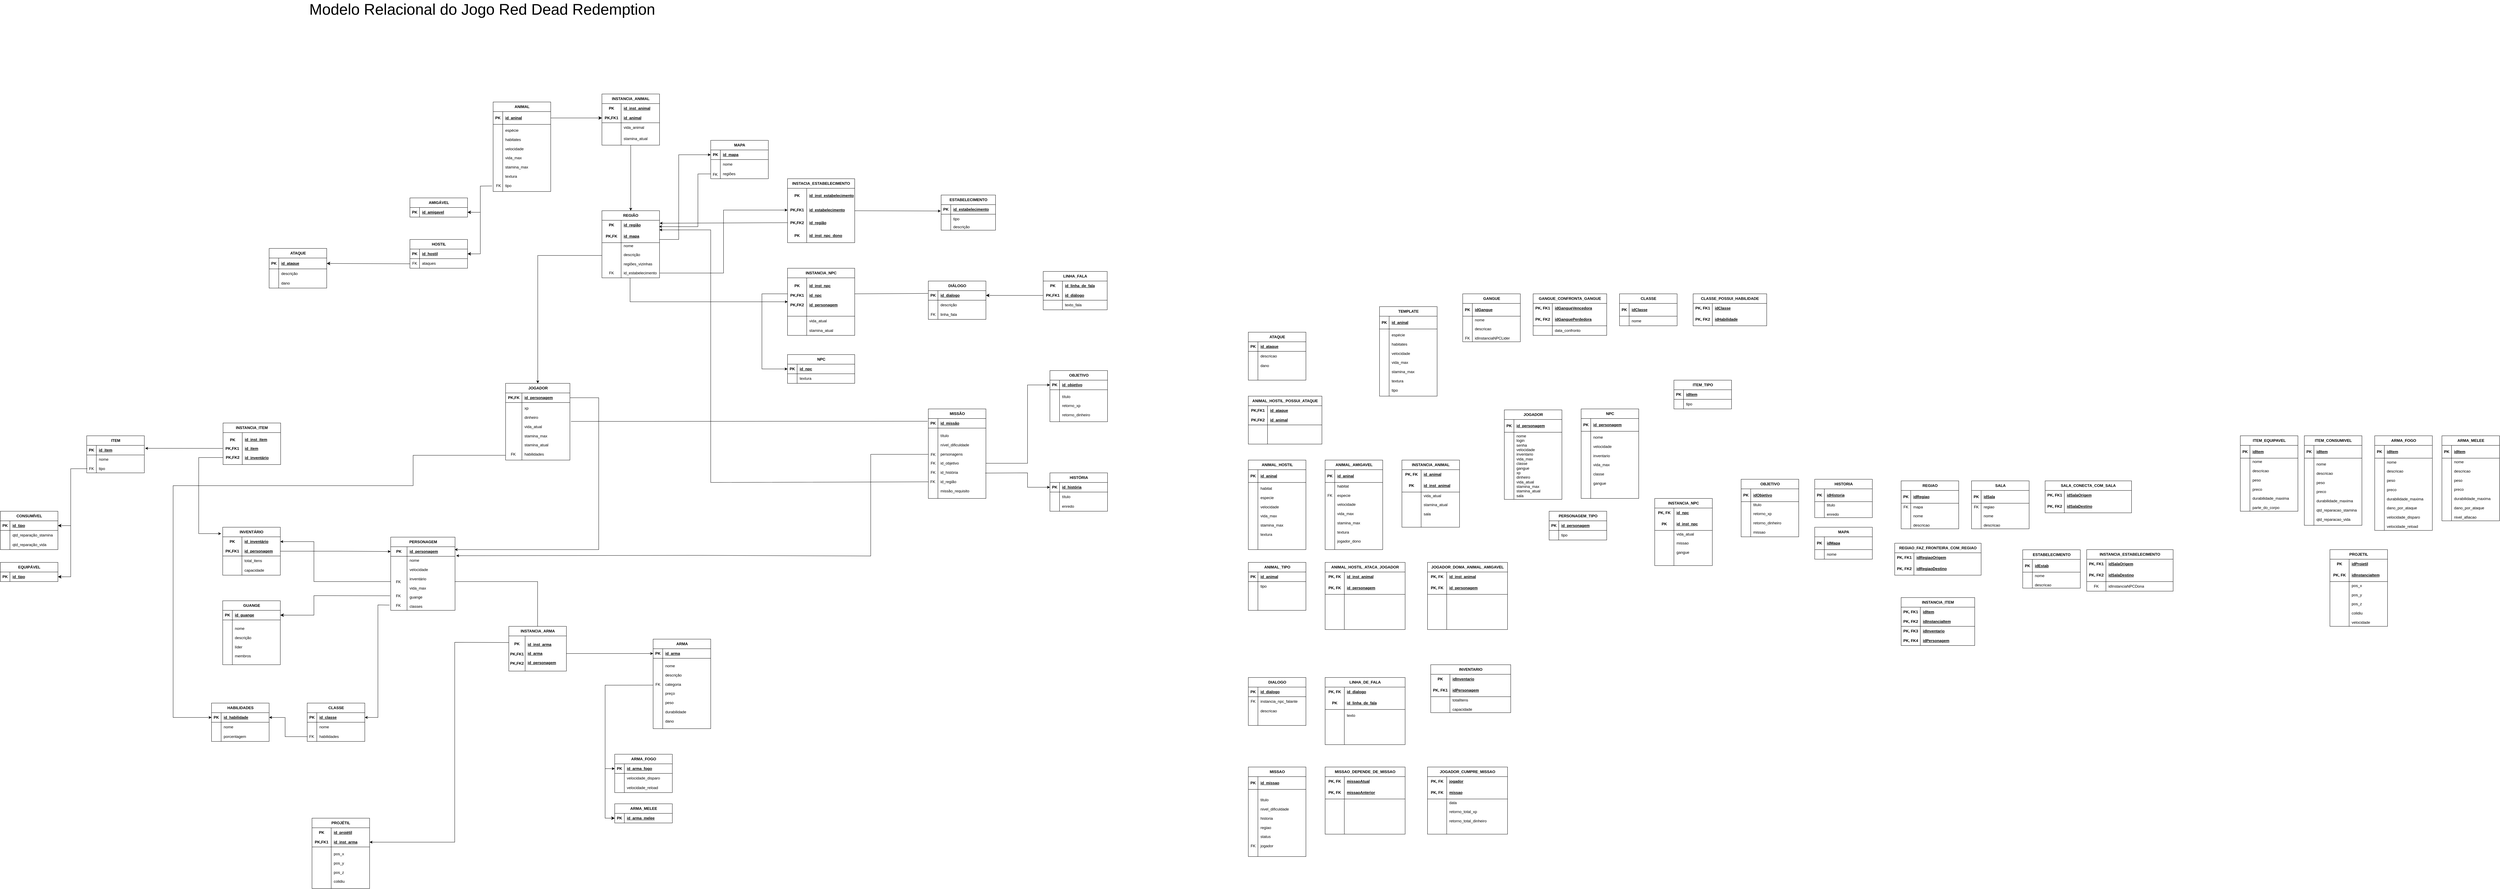 <mxfile version="24.7.1" type="github">
  <diagram name="Página-1" id="fXSYrHH0r40WF7RT9Ph7">
    <mxGraphModel dx="704" dy="3099" grid="1" gridSize="10" guides="1" tooltips="1" connect="1" arrows="1" fold="1" page="0" pageScale="1" pageWidth="827" pageHeight="1169" math="0" shadow="0">
      <root>
        <mxCell id="0" />
        <mxCell id="1" parent="0" />
        <mxCell id="FPdHVrewZq1G3l7FEMrT-1" value="ANIMAL" style="shape=table;startSize=30;container=1;collapsible=1;childLayout=tableLayout;fixedRows=1;rowLines=0;fontStyle=1;align=center;resizeLast=1;html=1;" parent="1" vertex="1">
          <mxGeometry x="2360" y="-1920" width="180" height="280" as="geometry" />
        </mxCell>
        <mxCell id="FPdHVrewZq1G3l7FEMrT-2" value="" style="shape=tableRow;horizontal=0;startSize=0;swimlaneHead=0;swimlaneBody=0;fillColor=none;collapsible=0;dropTarget=0;points=[[0,0.5],[1,0.5]];portConstraint=eastwest;top=0;left=0;right=0;bottom=1;" parent="FPdHVrewZq1G3l7FEMrT-1" vertex="1">
          <mxGeometry y="30" width="180" height="40" as="geometry" />
        </mxCell>
        <mxCell id="FPdHVrewZq1G3l7FEMrT-3" value="PK" style="shape=partialRectangle;connectable=0;fillColor=none;top=0;left=0;bottom=0;right=0;fontStyle=1;overflow=hidden;whiteSpace=wrap;html=1;" parent="FPdHVrewZq1G3l7FEMrT-2" vertex="1">
          <mxGeometry width="30" height="40" as="geometry">
            <mxRectangle width="30" height="40" as="alternateBounds" />
          </mxGeometry>
        </mxCell>
        <mxCell id="FPdHVrewZq1G3l7FEMrT-4" value="id_aninal" style="shape=partialRectangle;connectable=0;fillColor=none;top=0;left=0;bottom=0;right=0;align=left;spacingLeft=6;fontStyle=5;overflow=hidden;whiteSpace=wrap;html=1;" parent="FPdHVrewZq1G3l7FEMrT-2" vertex="1">
          <mxGeometry x="30" width="150" height="40" as="geometry">
            <mxRectangle width="150" height="40" as="alternateBounds" />
          </mxGeometry>
        </mxCell>
        <mxCell id="FPdHVrewZq1G3l7FEMrT-5" value="" style="shape=tableRow;horizontal=0;startSize=0;swimlaneHead=0;swimlaneBody=0;fillColor=none;collapsible=0;dropTarget=0;points=[[0,0.5],[1,0.5]];portConstraint=eastwest;top=0;left=0;right=0;bottom=0;" parent="FPdHVrewZq1G3l7FEMrT-1" vertex="1">
          <mxGeometry y="70" width="180" height="210" as="geometry" />
        </mxCell>
        <mxCell id="FPdHVrewZq1G3l7FEMrT-6" value="" style="shape=partialRectangle;connectable=0;fillColor=none;top=0;left=0;bottom=0;right=0;editable=1;overflow=hidden;whiteSpace=wrap;html=1;" parent="FPdHVrewZq1G3l7FEMrT-5" vertex="1">
          <mxGeometry width="30" height="210" as="geometry">
            <mxRectangle width="30" height="210" as="alternateBounds" />
          </mxGeometry>
        </mxCell>
        <mxCell id="FPdHVrewZq1G3l7FEMrT-7" value="espécie&lt;br&gt;&lt;br&gt;&lt;div&gt;habitates&lt;br&gt;&lt;br&gt;velocidade&lt;br&gt;&lt;br&gt;vida_max&lt;br&gt;&lt;br&gt;stamina_max&lt;br&gt;&lt;br&gt;textura&lt;/div&gt;&lt;div&gt;&lt;br&gt;&lt;/div&gt;&lt;div&gt;tipo&lt;/div&gt;" style="shape=partialRectangle;connectable=0;fillColor=none;top=0;left=0;bottom=0;right=0;align=left;spacingLeft=6;overflow=hidden;whiteSpace=wrap;html=1;" parent="FPdHVrewZq1G3l7FEMrT-5" vertex="1">
          <mxGeometry x="30" width="150" height="210" as="geometry">
            <mxRectangle width="150" height="210" as="alternateBounds" />
          </mxGeometry>
        </mxCell>
        <mxCell id="FPdHVrewZq1G3l7FEMrT-14" value="&lt;font style=&quot;font-size: 48px;&quot;&gt;Modelo Relacional do Jogo Red Dead Redemption&lt;/font&gt;" style="text;html=1;align=center;verticalAlign=middle;whiteSpace=wrap;rounded=0;" parent="1" vertex="1">
          <mxGeometry x="1741" y="-2230" width="1170" height="40" as="geometry" />
        </mxCell>
        <mxCell id="YPDBUU_ndnuOFF8qk_qy-73" style="edgeStyle=orthogonalEdgeStyle;rounded=0;orthogonalLoop=1;jettySize=auto;html=1;exitX=0.5;exitY=1;exitDx=0;exitDy=0;entryX=0.5;entryY=0;entryDx=0;entryDy=0;" parent="1" source="YPDBUU_ndnuOFF8qk_qy-32" target="YPDBUU_ndnuOFF8qk_qy-60" edge="1">
          <mxGeometry relative="1" as="geometry" />
        </mxCell>
        <mxCell id="YPDBUU_ndnuOFF8qk_qy-32" value="INSTANCIA_ANIMAL" style="shape=table;startSize=30;container=1;collapsible=1;childLayout=tableLayout;fixedRows=1;rowLines=0;fontStyle=1;align=center;resizeLast=1;html=1;whiteSpace=wrap;" parent="1" vertex="1">
          <mxGeometry x="2700" y="-1945" width="180" height="160" as="geometry" />
        </mxCell>
        <mxCell id="YPDBUU_ndnuOFF8qk_qy-33" value="" style="shape=tableRow;horizontal=0;startSize=0;swimlaneHead=0;swimlaneBody=0;fillColor=none;collapsible=0;dropTarget=0;points=[[0,0.5],[1,0.5]];portConstraint=eastwest;top=0;left=0;right=0;bottom=0;html=1;" parent="YPDBUU_ndnuOFF8qk_qy-32" vertex="1">
          <mxGeometry y="30" width="180" height="30" as="geometry" />
        </mxCell>
        <mxCell id="YPDBUU_ndnuOFF8qk_qy-34" value="PK" style="shape=partialRectangle;connectable=0;fillColor=none;top=0;left=0;bottom=0;right=0;fontStyle=1;overflow=hidden;html=1;whiteSpace=wrap;" parent="YPDBUU_ndnuOFF8qk_qy-33" vertex="1">
          <mxGeometry width="60" height="30" as="geometry">
            <mxRectangle width="60" height="30" as="alternateBounds" />
          </mxGeometry>
        </mxCell>
        <mxCell id="YPDBUU_ndnuOFF8qk_qy-35" value="id_inst_animal" style="shape=partialRectangle;connectable=0;fillColor=none;top=0;left=0;bottom=0;right=0;align=left;spacingLeft=6;fontStyle=5;overflow=hidden;html=1;whiteSpace=wrap;" parent="YPDBUU_ndnuOFF8qk_qy-33" vertex="1">
          <mxGeometry x="60" width="120" height="30" as="geometry">
            <mxRectangle width="120" height="30" as="alternateBounds" />
          </mxGeometry>
        </mxCell>
        <mxCell id="YPDBUU_ndnuOFF8qk_qy-36" value="" style="shape=tableRow;horizontal=0;startSize=0;swimlaneHead=0;swimlaneBody=0;fillColor=none;collapsible=0;dropTarget=0;points=[[0,0.5],[1,0.5]];portConstraint=eastwest;top=0;left=0;right=0;bottom=1;html=1;" parent="YPDBUU_ndnuOFF8qk_qy-32" vertex="1">
          <mxGeometry y="60" width="180" height="30" as="geometry" />
        </mxCell>
        <mxCell id="YPDBUU_ndnuOFF8qk_qy-37" value="PK,FK1" style="shape=partialRectangle;connectable=0;fillColor=none;top=0;left=0;bottom=0;right=0;fontStyle=1;overflow=hidden;html=1;whiteSpace=wrap;" parent="YPDBUU_ndnuOFF8qk_qy-36" vertex="1">
          <mxGeometry width="60" height="30" as="geometry">
            <mxRectangle width="60" height="30" as="alternateBounds" />
          </mxGeometry>
        </mxCell>
        <mxCell id="YPDBUU_ndnuOFF8qk_qy-38" value="id_animal" style="shape=partialRectangle;connectable=0;fillColor=none;top=0;left=0;bottom=0;right=0;align=left;spacingLeft=6;fontStyle=5;overflow=hidden;html=1;whiteSpace=wrap;" parent="YPDBUU_ndnuOFF8qk_qy-36" vertex="1">
          <mxGeometry x="60" width="120" height="30" as="geometry">
            <mxRectangle width="120" height="30" as="alternateBounds" />
          </mxGeometry>
        </mxCell>
        <mxCell id="YPDBUU_ndnuOFF8qk_qy-39" value="" style="shape=tableRow;horizontal=0;startSize=0;swimlaneHead=0;swimlaneBody=0;fillColor=none;collapsible=0;dropTarget=0;points=[[0,0.5],[1,0.5]];portConstraint=eastwest;top=0;left=0;right=0;bottom=0;html=1;" parent="YPDBUU_ndnuOFF8qk_qy-32" vertex="1">
          <mxGeometry y="90" width="180" height="30" as="geometry" />
        </mxCell>
        <mxCell id="YPDBUU_ndnuOFF8qk_qy-40" value="" style="shape=partialRectangle;connectable=0;fillColor=none;top=0;left=0;bottom=0;right=0;editable=1;overflow=hidden;html=1;whiteSpace=wrap;" parent="YPDBUU_ndnuOFF8qk_qy-39" vertex="1">
          <mxGeometry width="60" height="30" as="geometry">
            <mxRectangle width="60" height="30" as="alternateBounds" />
          </mxGeometry>
        </mxCell>
        <mxCell id="YPDBUU_ndnuOFF8qk_qy-41" value="vida_animal" style="shape=partialRectangle;connectable=0;fillColor=none;top=0;left=0;bottom=0;right=0;align=left;spacingLeft=6;overflow=hidden;html=1;whiteSpace=wrap;" parent="YPDBUU_ndnuOFF8qk_qy-39" vertex="1">
          <mxGeometry x="60" width="120" height="30" as="geometry">
            <mxRectangle width="120" height="30" as="alternateBounds" />
          </mxGeometry>
        </mxCell>
        <mxCell id="YPDBUU_ndnuOFF8qk_qy-42" value="" style="shape=tableRow;horizontal=0;startSize=0;swimlaneHead=0;swimlaneBody=0;fillColor=none;collapsible=0;dropTarget=0;points=[[0,0.5],[1,0.5]];portConstraint=eastwest;top=0;left=0;right=0;bottom=0;html=1;" parent="YPDBUU_ndnuOFF8qk_qy-32" vertex="1">
          <mxGeometry y="120" width="180" height="40" as="geometry" />
        </mxCell>
        <mxCell id="YPDBUU_ndnuOFF8qk_qy-43" value="" style="shape=partialRectangle;connectable=0;fillColor=none;top=0;left=0;bottom=0;right=0;editable=1;overflow=hidden;html=1;whiteSpace=wrap;" parent="YPDBUU_ndnuOFF8qk_qy-42" vertex="1">
          <mxGeometry width="60" height="40" as="geometry">
            <mxRectangle width="60" height="40" as="alternateBounds" />
          </mxGeometry>
        </mxCell>
        <mxCell id="YPDBUU_ndnuOFF8qk_qy-44" value="stamina_atual" style="shape=partialRectangle;connectable=0;fillColor=none;top=0;left=0;bottom=0;right=0;align=left;spacingLeft=6;overflow=hidden;html=1;whiteSpace=wrap;" parent="YPDBUU_ndnuOFF8qk_qy-42" vertex="1">
          <mxGeometry x="60" width="120" height="40" as="geometry">
            <mxRectangle width="120" height="40" as="alternateBounds" />
          </mxGeometry>
        </mxCell>
        <mxCell id="g6TWrV2zUab6kG2A-pQS-25" style="edgeStyle=none;curved=1;rounded=0;orthogonalLoop=1;jettySize=auto;html=1;entryX=0;entryY=0.5;entryDx=0;entryDy=0;fontSize=12;startSize=8;endSize=8;" parent="YPDBUU_ndnuOFF8qk_qy-32" source="YPDBUU_ndnuOFF8qk_qy-33" target="YPDBUU_ndnuOFF8qk_qy-33" edge="1">
          <mxGeometry relative="1" as="geometry" />
        </mxCell>
        <mxCell id="YPDBUU_ndnuOFF8qk_qy-60" value="REGIÃO" style="shape=table;startSize=30;container=1;collapsible=1;childLayout=tableLayout;fixedRows=1;rowLines=0;fontStyle=1;align=center;resizeLast=1;html=1;whiteSpace=wrap;" parent="1" vertex="1">
          <mxGeometry x="2700" y="-1580" width="180" height="210" as="geometry" />
        </mxCell>
        <mxCell id="YPDBUU_ndnuOFF8qk_qy-61" value="" style="shape=tableRow;horizontal=0;startSize=0;swimlaneHead=0;swimlaneBody=0;fillColor=none;collapsible=0;dropTarget=0;points=[[0,0.5],[1,0.5]];portConstraint=eastwest;top=0;left=0;right=0;bottom=0;html=1;" parent="YPDBUU_ndnuOFF8qk_qy-60" vertex="1">
          <mxGeometry y="30" width="180" height="30" as="geometry" />
        </mxCell>
        <mxCell id="YPDBUU_ndnuOFF8qk_qy-62" value="PK" style="shape=partialRectangle;connectable=0;fillColor=none;top=0;left=0;bottom=0;right=0;fontStyle=1;overflow=hidden;html=1;whiteSpace=wrap;" parent="YPDBUU_ndnuOFF8qk_qy-61" vertex="1">
          <mxGeometry width="60" height="30" as="geometry">
            <mxRectangle width="60" height="30" as="alternateBounds" />
          </mxGeometry>
        </mxCell>
        <mxCell id="YPDBUU_ndnuOFF8qk_qy-63" value="id_região" style="shape=partialRectangle;connectable=0;fillColor=none;top=0;left=0;bottom=0;right=0;align=left;spacingLeft=6;fontStyle=5;overflow=hidden;html=1;whiteSpace=wrap;" parent="YPDBUU_ndnuOFF8qk_qy-61" vertex="1">
          <mxGeometry x="60" width="120" height="30" as="geometry">
            <mxRectangle width="120" height="30" as="alternateBounds" />
          </mxGeometry>
        </mxCell>
        <mxCell id="YPDBUU_ndnuOFF8qk_qy-64" value="" style="shape=tableRow;horizontal=0;startSize=0;swimlaneHead=0;swimlaneBody=0;fillColor=none;collapsible=0;dropTarget=0;points=[[0,0.5],[1,0.5]];portConstraint=eastwest;top=0;left=0;right=0;bottom=1;html=1;" parent="YPDBUU_ndnuOFF8qk_qy-60" vertex="1">
          <mxGeometry y="60" width="180" height="40" as="geometry" />
        </mxCell>
        <mxCell id="YPDBUU_ndnuOFF8qk_qy-65" value="PK,FK" style="shape=partialRectangle;connectable=0;fillColor=none;top=0;left=0;bottom=0;right=0;fontStyle=1;overflow=hidden;html=1;whiteSpace=wrap;" parent="YPDBUU_ndnuOFF8qk_qy-64" vertex="1">
          <mxGeometry width="60" height="40" as="geometry">
            <mxRectangle width="60" height="40" as="alternateBounds" />
          </mxGeometry>
        </mxCell>
        <mxCell id="YPDBUU_ndnuOFF8qk_qy-66" value="id_mapa" style="shape=partialRectangle;connectable=0;fillColor=none;top=0;left=0;bottom=0;right=0;align=left;spacingLeft=6;fontStyle=5;overflow=hidden;html=1;whiteSpace=wrap;" parent="YPDBUU_ndnuOFF8qk_qy-64" vertex="1">
          <mxGeometry x="60" width="120" height="40" as="geometry">
            <mxRectangle width="120" height="40" as="alternateBounds" />
          </mxGeometry>
        </mxCell>
        <mxCell id="YPDBUU_ndnuOFF8qk_qy-67" value="" style="shape=tableRow;horizontal=0;startSize=0;swimlaneHead=0;swimlaneBody=0;fillColor=none;collapsible=0;dropTarget=0;points=[[0,0.5],[1,0.5]];portConstraint=eastwest;top=0;left=0;right=0;bottom=0;html=1;" parent="YPDBUU_ndnuOFF8qk_qy-60" vertex="1">
          <mxGeometry y="100" width="180" height="80" as="geometry" />
        </mxCell>
        <mxCell id="YPDBUU_ndnuOFF8qk_qy-68" value="" style="shape=partialRectangle;connectable=0;fillColor=none;top=0;left=0;bottom=0;right=0;editable=1;overflow=hidden;html=1;whiteSpace=wrap;" parent="YPDBUU_ndnuOFF8qk_qy-67" vertex="1">
          <mxGeometry width="60" height="80" as="geometry">
            <mxRectangle width="60" height="80" as="alternateBounds" />
          </mxGeometry>
        </mxCell>
        <mxCell id="YPDBUU_ndnuOFF8qk_qy-69" value="nome&lt;div&gt;&lt;br&gt;&lt;/div&gt;&lt;div&gt;descrição&lt;/div&gt;&lt;div&gt;&lt;br&gt;&lt;/div&gt;&lt;div&gt;regiões_vizinhas&lt;/div&gt;&lt;div&gt;&lt;br&gt;&lt;/div&gt;" style="shape=partialRectangle;connectable=0;fillColor=none;top=0;left=0;bottom=0;right=0;align=left;spacingLeft=6;overflow=hidden;html=1;whiteSpace=wrap;" parent="YPDBUU_ndnuOFF8qk_qy-67" vertex="1">
          <mxGeometry x="60" width="120" height="80" as="geometry">
            <mxRectangle width="120" height="80" as="alternateBounds" />
          </mxGeometry>
        </mxCell>
        <mxCell id="YPDBUU_ndnuOFF8qk_qy-70" value="" style="shape=tableRow;horizontal=0;startSize=0;swimlaneHead=0;swimlaneBody=0;fillColor=none;collapsible=0;dropTarget=0;points=[[0,0.5],[1,0.5]];portConstraint=eastwest;top=0;left=0;right=0;bottom=0;html=1;" parent="YPDBUU_ndnuOFF8qk_qy-60" vertex="1">
          <mxGeometry y="180" width="180" height="30" as="geometry" />
        </mxCell>
        <mxCell id="YPDBUU_ndnuOFF8qk_qy-71" value="FK" style="shape=partialRectangle;connectable=0;fillColor=none;top=0;left=0;bottom=0;right=0;editable=1;overflow=hidden;html=1;whiteSpace=wrap;" parent="YPDBUU_ndnuOFF8qk_qy-70" vertex="1">
          <mxGeometry width="60" height="30" as="geometry">
            <mxRectangle width="60" height="30" as="alternateBounds" />
          </mxGeometry>
        </mxCell>
        <mxCell id="YPDBUU_ndnuOFF8qk_qy-72" value="id_estabelecimento" style="shape=partialRectangle;connectable=0;fillColor=none;top=0;left=0;bottom=0;right=0;align=left;spacingLeft=6;overflow=hidden;html=1;whiteSpace=wrap;" parent="YPDBUU_ndnuOFF8qk_qy-70" vertex="1">
          <mxGeometry x="60" width="120" height="30" as="geometry">
            <mxRectangle width="120" height="30" as="alternateBounds" />
          </mxGeometry>
        </mxCell>
        <mxCell id="YPDBUU_ndnuOFF8qk_qy-74" value="MAPA" style="shape=table;startSize=30;container=1;collapsible=1;childLayout=tableLayout;fixedRows=1;rowLines=0;fontStyle=1;align=center;resizeLast=1;html=1;" parent="1" vertex="1">
          <mxGeometry x="3040" y="-1800" width="180" height="120" as="geometry" />
        </mxCell>
        <mxCell id="YPDBUU_ndnuOFF8qk_qy-75" value="" style="shape=tableRow;horizontal=0;startSize=0;swimlaneHead=0;swimlaneBody=0;fillColor=none;collapsible=0;dropTarget=0;points=[[0,0.5],[1,0.5]];portConstraint=eastwest;top=0;left=0;right=0;bottom=1;" parent="YPDBUU_ndnuOFF8qk_qy-74" vertex="1">
          <mxGeometry y="30" width="180" height="30" as="geometry" />
        </mxCell>
        <mxCell id="YPDBUU_ndnuOFF8qk_qy-76" value="PK" style="shape=partialRectangle;connectable=0;fillColor=none;top=0;left=0;bottom=0;right=0;fontStyle=1;overflow=hidden;whiteSpace=wrap;html=1;" parent="YPDBUU_ndnuOFF8qk_qy-75" vertex="1">
          <mxGeometry width="30" height="30" as="geometry">
            <mxRectangle width="30" height="30" as="alternateBounds" />
          </mxGeometry>
        </mxCell>
        <mxCell id="YPDBUU_ndnuOFF8qk_qy-77" value="id_mapa" style="shape=partialRectangle;connectable=0;fillColor=none;top=0;left=0;bottom=0;right=0;align=left;spacingLeft=6;fontStyle=5;overflow=hidden;whiteSpace=wrap;html=1;" parent="YPDBUU_ndnuOFF8qk_qy-75" vertex="1">
          <mxGeometry x="30" width="150" height="30" as="geometry">
            <mxRectangle width="150" height="30" as="alternateBounds" />
          </mxGeometry>
        </mxCell>
        <mxCell id="YPDBUU_ndnuOFF8qk_qy-78" value="" style="shape=tableRow;horizontal=0;startSize=0;swimlaneHead=0;swimlaneBody=0;fillColor=none;collapsible=0;dropTarget=0;points=[[0,0.5],[1,0.5]];portConstraint=eastwest;top=0;left=0;right=0;bottom=0;" parent="YPDBUU_ndnuOFF8qk_qy-74" vertex="1">
          <mxGeometry y="60" width="180" height="30" as="geometry" />
        </mxCell>
        <mxCell id="YPDBUU_ndnuOFF8qk_qy-79" value="" style="shape=partialRectangle;connectable=0;fillColor=none;top=0;left=0;bottom=0;right=0;editable=1;overflow=hidden;whiteSpace=wrap;html=1;" parent="YPDBUU_ndnuOFF8qk_qy-78" vertex="1">
          <mxGeometry width="30" height="30" as="geometry">
            <mxRectangle width="30" height="30" as="alternateBounds" />
          </mxGeometry>
        </mxCell>
        <mxCell id="YPDBUU_ndnuOFF8qk_qy-80" value="nome" style="shape=partialRectangle;connectable=0;fillColor=none;top=0;left=0;bottom=0;right=0;align=left;spacingLeft=6;overflow=hidden;whiteSpace=wrap;html=1;" parent="YPDBUU_ndnuOFF8qk_qy-78" vertex="1">
          <mxGeometry x="30" width="150" height="30" as="geometry">
            <mxRectangle width="150" height="30" as="alternateBounds" />
          </mxGeometry>
        </mxCell>
        <mxCell id="YPDBUU_ndnuOFF8qk_qy-81" value="" style="shape=tableRow;horizontal=0;startSize=0;swimlaneHead=0;swimlaneBody=0;fillColor=none;collapsible=0;dropTarget=0;points=[[0,0.5],[1,0.5]];portConstraint=eastwest;top=0;left=0;right=0;bottom=0;" parent="YPDBUU_ndnuOFF8qk_qy-74" vertex="1">
          <mxGeometry y="90" width="180" height="30" as="geometry" />
        </mxCell>
        <mxCell id="YPDBUU_ndnuOFF8qk_qy-82" value="" style="shape=partialRectangle;connectable=0;fillColor=none;top=0;left=0;bottom=0;right=0;editable=1;overflow=hidden;whiteSpace=wrap;html=1;" parent="YPDBUU_ndnuOFF8qk_qy-81" vertex="1">
          <mxGeometry width="30" height="30" as="geometry">
            <mxRectangle width="30" height="30" as="alternateBounds" />
          </mxGeometry>
        </mxCell>
        <mxCell id="YPDBUU_ndnuOFF8qk_qy-83" value="regiões" style="shape=partialRectangle;connectable=0;fillColor=none;top=0;left=0;bottom=0;right=0;align=left;spacingLeft=6;overflow=hidden;whiteSpace=wrap;html=1;" parent="YPDBUU_ndnuOFF8qk_qy-81" vertex="1">
          <mxGeometry x="30" width="150" height="30" as="geometry">
            <mxRectangle width="150" height="30" as="alternateBounds" />
          </mxGeometry>
        </mxCell>
        <mxCell id="YPDBUU_ndnuOFF8qk_qy-89" value="INSTACIA_ESTABELECIMENTO" style="shape=table;startSize=30;container=1;collapsible=1;childLayout=tableLayout;fixedRows=1;rowLines=0;fontStyle=1;align=center;resizeLast=1;html=1;whiteSpace=wrap;" parent="1" vertex="1">
          <mxGeometry x="3280" y="-1680" width="210" height="200" as="geometry" />
        </mxCell>
        <mxCell id="YPDBUU_ndnuOFF8qk_qy-90" value="" style="shape=tableRow;horizontal=0;startSize=0;swimlaneHead=0;swimlaneBody=0;fillColor=none;collapsible=0;dropTarget=0;points=[[0,0.5],[1,0.5]];portConstraint=eastwest;top=0;left=0;right=0;bottom=0;html=1;" parent="YPDBUU_ndnuOFF8qk_qy-89" vertex="1">
          <mxGeometry y="30" width="210" height="45" as="geometry" />
        </mxCell>
        <mxCell id="YPDBUU_ndnuOFF8qk_qy-91" value="PK" style="shape=partialRectangle;connectable=0;fillColor=none;top=0;left=0;bottom=0;right=0;fontStyle=1;overflow=hidden;html=1;whiteSpace=wrap;" parent="YPDBUU_ndnuOFF8qk_qy-90" vertex="1">
          <mxGeometry width="60" height="45" as="geometry">
            <mxRectangle width="60" height="45" as="alternateBounds" />
          </mxGeometry>
        </mxCell>
        <mxCell id="YPDBUU_ndnuOFF8qk_qy-92" value="id_inst_estabelecimento" style="shape=partialRectangle;connectable=0;fillColor=none;top=0;left=0;bottom=0;right=0;align=left;spacingLeft=6;fontStyle=5;overflow=hidden;html=1;whiteSpace=wrap;" parent="YPDBUU_ndnuOFF8qk_qy-90" vertex="1">
          <mxGeometry x="60" width="150" height="45" as="geometry">
            <mxRectangle width="150" height="45" as="alternateBounds" />
          </mxGeometry>
        </mxCell>
        <mxCell id="YPDBUU_ndnuOFF8qk_qy-93" value="" style="shape=tableRow;horizontal=0;startSize=0;swimlaneHead=0;swimlaneBody=0;fillColor=none;collapsible=0;dropTarget=0;points=[[0,0.5],[1,0.5]];portConstraint=eastwest;top=0;left=0;right=0;bottom=1;html=1;" parent="YPDBUU_ndnuOFF8qk_qy-89" vertex="1">
          <mxGeometry y="75" width="210" height="125" as="geometry" />
        </mxCell>
        <mxCell id="YPDBUU_ndnuOFF8qk_qy-94" value="PK,FK2" style="shape=partialRectangle;connectable=0;fillColor=none;top=0;left=0;bottom=0;right=0;fontStyle=1;overflow=hidden;html=1;whiteSpace=wrap;" parent="YPDBUU_ndnuOFF8qk_qy-93" vertex="1">
          <mxGeometry width="60" height="125" as="geometry">
            <mxRectangle width="60" height="125" as="alternateBounds" />
          </mxGeometry>
        </mxCell>
        <mxCell id="YPDBUU_ndnuOFF8qk_qy-95" value="id_região" style="shape=partialRectangle;connectable=0;fillColor=none;top=0;left=0;bottom=0;right=0;align=left;spacingLeft=6;fontStyle=5;overflow=hidden;html=1;whiteSpace=wrap;" parent="YPDBUU_ndnuOFF8qk_qy-93" vertex="1">
          <mxGeometry x="60" width="150" height="125" as="geometry">
            <mxRectangle width="150" height="125" as="alternateBounds" />
          </mxGeometry>
        </mxCell>
        <mxCell id="YPDBUU_ndnuOFF8qk_qy-102" value="ESTABELECIMENTO" style="shape=table;startSize=30;container=1;collapsible=1;childLayout=tableLayout;fixedRows=1;rowLines=0;fontStyle=1;align=center;resizeLast=1;html=1;" parent="1" vertex="1">
          <mxGeometry x="3760" y="-1629" width="170" height="110" as="geometry" />
        </mxCell>
        <mxCell id="YPDBUU_ndnuOFF8qk_qy-103" value="" style="shape=tableRow;horizontal=0;startSize=0;swimlaneHead=0;swimlaneBody=0;fillColor=none;collapsible=0;dropTarget=0;points=[[0,0.5],[1,0.5]];portConstraint=eastwest;top=0;left=0;right=0;bottom=1;" parent="YPDBUU_ndnuOFF8qk_qy-102" vertex="1">
          <mxGeometry y="30" width="170" height="30" as="geometry" />
        </mxCell>
        <mxCell id="YPDBUU_ndnuOFF8qk_qy-104" value="PK" style="shape=partialRectangle;connectable=0;fillColor=none;top=0;left=0;bottom=0;right=0;fontStyle=1;overflow=hidden;whiteSpace=wrap;html=1;" parent="YPDBUU_ndnuOFF8qk_qy-103" vertex="1">
          <mxGeometry width="30" height="30" as="geometry">
            <mxRectangle width="30" height="30" as="alternateBounds" />
          </mxGeometry>
        </mxCell>
        <mxCell id="YPDBUU_ndnuOFF8qk_qy-105" value="id_estabelecimento" style="shape=partialRectangle;connectable=0;fillColor=none;top=0;left=0;bottom=0;right=0;align=left;spacingLeft=6;fontStyle=5;overflow=hidden;whiteSpace=wrap;html=1;" parent="YPDBUU_ndnuOFF8qk_qy-103" vertex="1">
          <mxGeometry x="30" width="140" height="30" as="geometry">
            <mxRectangle width="140" height="30" as="alternateBounds" />
          </mxGeometry>
        </mxCell>
        <mxCell id="YPDBUU_ndnuOFF8qk_qy-106" value="" style="shape=tableRow;horizontal=0;startSize=0;swimlaneHead=0;swimlaneBody=0;fillColor=none;collapsible=0;dropTarget=0;points=[[0,0.5],[1,0.5]];portConstraint=eastwest;top=0;left=0;right=0;bottom=0;" parent="YPDBUU_ndnuOFF8qk_qy-102" vertex="1">
          <mxGeometry y="60" width="170" height="30" as="geometry" />
        </mxCell>
        <mxCell id="YPDBUU_ndnuOFF8qk_qy-107" value="" style="shape=partialRectangle;connectable=0;fillColor=none;top=0;left=0;bottom=0;right=0;editable=1;overflow=hidden;whiteSpace=wrap;html=1;" parent="YPDBUU_ndnuOFF8qk_qy-106" vertex="1">
          <mxGeometry width="30" height="30" as="geometry">
            <mxRectangle width="30" height="30" as="alternateBounds" />
          </mxGeometry>
        </mxCell>
        <mxCell id="YPDBUU_ndnuOFF8qk_qy-108" value="tipo" style="shape=partialRectangle;connectable=0;fillColor=none;top=0;left=0;bottom=0;right=0;align=left;spacingLeft=6;overflow=hidden;whiteSpace=wrap;html=1;" parent="YPDBUU_ndnuOFF8qk_qy-106" vertex="1">
          <mxGeometry x="30" width="140" height="30" as="geometry">
            <mxRectangle width="140" height="30" as="alternateBounds" />
          </mxGeometry>
        </mxCell>
        <mxCell id="YPDBUU_ndnuOFF8qk_qy-109" value="" style="shape=tableRow;horizontal=0;startSize=0;swimlaneHead=0;swimlaneBody=0;fillColor=none;collapsible=0;dropTarget=0;points=[[0,0.5],[1,0.5]];portConstraint=eastwest;top=0;left=0;right=0;bottom=0;" parent="YPDBUU_ndnuOFF8qk_qy-102" vertex="1">
          <mxGeometry y="90" width="170" height="20" as="geometry" />
        </mxCell>
        <mxCell id="YPDBUU_ndnuOFF8qk_qy-110" value="" style="shape=partialRectangle;connectable=0;fillColor=none;top=0;left=0;bottom=0;right=0;editable=1;overflow=hidden;whiteSpace=wrap;html=1;" parent="YPDBUU_ndnuOFF8qk_qy-109" vertex="1">
          <mxGeometry width="30" height="20" as="geometry">
            <mxRectangle width="30" height="20" as="alternateBounds" />
          </mxGeometry>
        </mxCell>
        <mxCell id="YPDBUU_ndnuOFF8qk_qy-111" value="descrição" style="shape=partialRectangle;connectable=0;fillColor=none;top=0;left=0;bottom=0;right=0;align=left;spacingLeft=6;overflow=hidden;whiteSpace=wrap;html=1;" parent="YPDBUU_ndnuOFF8qk_qy-109" vertex="1">
          <mxGeometry x="30" width="140" height="20" as="geometry">
            <mxRectangle width="140" height="20" as="alternateBounds" />
          </mxGeometry>
        </mxCell>
        <mxCell id="YPDBUU_ndnuOFF8qk_qy-115" style="edgeStyle=orthogonalEdgeStyle;rounded=0;orthogonalLoop=1;jettySize=auto;html=1;entryX=0;entryY=0.5;entryDx=0;entryDy=0;" parent="1" target="YPDBUU_ndnuOFF8qk_qy-75" edge="1">
          <mxGeometry relative="1" as="geometry">
            <mxPoint x="2880" y="-1500" as="sourcePoint" />
            <mxPoint x="3040" y="-1730" as="targetPoint" />
            <Array as="points">
              <mxPoint x="2880" y="-1490" />
              <mxPoint x="2940" y="-1490" />
              <mxPoint x="2940" y="-1755" />
            </Array>
          </mxGeometry>
        </mxCell>
        <mxCell id="YPDBUU_ndnuOFF8qk_qy-120" value="" style="shape=tableRow;horizontal=0;startSize=0;swimlaneHead=0;swimlaneBody=0;fillColor=none;collapsible=0;dropTarget=0;points=[[0,0.5],[1,0.5]];portConstraint=eastwest;top=0;left=0;right=0;bottom=0;html=1;" parent="1" vertex="1">
          <mxGeometry x="3280" y="-1605" width="200" height="45" as="geometry" />
        </mxCell>
        <mxCell id="YPDBUU_ndnuOFF8qk_qy-121" value="PK,FK1" style="shape=partialRectangle;connectable=0;fillColor=none;top=0;left=0;bottom=0;right=0;fontStyle=1;overflow=hidden;html=1;whiteSpace=wrap;" parent="YPDBUU_ndnuOFF8qk_qy-120" vertex="1">
          <mxGeometry width="60" height="45" as="geometry">
            <mxRectangle width="60" height="45" as="alternateBounds" />
          </mxGeometry>
        </mxCell>
        <mxCell id="YPDBUU_ndnuOFF8qk_qy-122" value="id_estabelecimento" style="shape=partialRectangle;connectable=0;fillColor=none;top=0;left=0;bottom=0;right=0;align=left;spacingLeft=6;fontStyle=5;overflow=hidden;html=1;whiteSpace=wrap;" parent="YPDBUU_ndnuOFF8qk_qy-120" vertex="1">
          <mxGeometry x="60" width="140" height="45" as="geometry">
            <mxRectangle width="140" height="45" as="alternateBounds" />
          </mxGeometry>
        </mxCell>
        <mxCell id="YPDBUU_ndnuOFF8qk_qy-123" value="" style="shape=tableRow;horizontal=0;startSize=0;swimlaneHead=0;swimlaneBody=0;fillColor=none;collapsible=0;dropTarget=0;points=[[0,0.5],[1,0.5]];portConstraint=eastwest;top=0;left=0;right=0;bottom=0;html=1;" parent="1" vertex="1">
          <mxGeometry x="3280" y="-1525" width="200" height="45" as="geometry" />
        </mxCell>
        <mxCell id="YPDBUU_ndnuOFF8qk_qy-124" value="PK" style="shape=partialRectangle;connectable=0;fillColor=none;top=0;left=0;bottom=0;right=0;fontStyle=1;overflow=hidden;html=1;whiteSpace=wrap;" parent="YPDBUU_ndnuOFF8qk_qy-123" vertex="1">
          <mxGeometry width="60" height="45" as="geometry">
            <mxRectangle width="60" height="45" as="alternateBounds" />
          </mxGeometry>
        </mxCell>
        <mxCell id="YPDBUU_ndnuOFF8qk_qy-125" value="id_inst_npc_dono" style="shape=partialRectangle;connectable=0;fillColor=none;top=0;left=0;bottom=0;right=0;align=left;spacingLeft=6;fontStyle=5;overflow=hidden;html=1;whiteSpace=wrap;" parent="YPDBUU_ndnuOFF8qk_qy-123" vertex="1">
          <mxGeometry x="60" width="140" height="45" as="geometry">
            <mxRectangle width="140" height="45" as="alternateBounds" />
          </mxGeometry>
        </mxCell>
        <mxCell id="YPDBUU_ndnuOFF8qk_qy-126" style="edgeStyle=orthogonalEdgeStyle;rounded=0;orthogonalLoop=1;jettySize=auto;html=1;exitX=1;exitY=0.5;exitDx=0;exitDy=0;entryX=0;entryY=0.5;entryDx=0;entryDy=0;" parent="1" source="YPDBUU_ndnuOFF8qk_qy-70" target="YPDBUU_ndnuOFF8qk_qy-120" edge="1">
          <mxGeometry relative="1" as="geometry">
            <Array as="points">
              <mxPoint x="3080" y="-1385" />
              <mxPoint x="3080" y="-1582" />
              <mxPoint x="3280" y="-1582" />
            </Array>
          </mxGeometry>
        </mxCell>
        <mxCell id="YPDBUU_ndnuOFF8qk_qy-135" value="INSTANCIA_NPC" style="shape=table;startSize=30;container=1;collapsible=1;childLayout=tableLayout;fixedRows=1;rowLines=0;fontStyle=1;align=center;resizeLast=1;html=1;whiteSpace=wrap;" parent="1" vertex="1">
          <mxGeometry x="3280" y="-1400" width="210" height="210" as="geometry" />
        </mxCell>
        <mxCell id="YPDBUU_ndnuOFF8qk_qy-136" value="" style="shape=tableRow;horizontal=0;startSize=0;swimlaneHead=0;swimlaneBody=0;fillColor=none;collapsible=0;dropTarget=0;points=[[0,0.5],[1,0.5]];portConstraint=eastwest;top=0;left=0;right=0;bottom=0;html=1;" parent="YPDBUU_ndnuOFF8qk_qy-135" vertex="1">
          <mxGeometry y="30" width="210" height="50" as="geometry" />
        </mxCell>
        <mxCell id="YPDBUU_ndnuOFF8qk_qy-137" value="PK" style="shape=partialRectangle;connectable=0;fillColor=none;top=0;left=0;bottom=0;right=0;fontStyle=1;overflow=hidden;html=1;whiteSpace=wrap;" parent="YPDBUU_ndnuOFF8qk_qy-136" vertex="1">
          <mxGeometry width="60" height="50" as="geometry">
            <mxRectangle width="60" height="50" as="alternateBounds" />
          </mxGeometry>
        </mxCell>
        <mxCell id="YPDBUU_ndnuOFF8qk_qy-138" value="id_inst_npc" style="shape=partialRectangle;connectable=0;fillColor=none;top=0;left=0;bottom=0;right=0;align=left;spacingLeft=6;fontStyle=5;overflow=hidden;html=1;whiteSpace=wrap;" parent="YPDBUU_ndnuOFF8qk_qy-136" vertex="1">
          <mxGeometry x="60" width="150" height="50" as="geometry">
            <mxRectangle width="150" height="50" as="alternateBounds" />
          </mxGeometry>
        </mxCell>
        <mxCell id="YPDBUU_ndnuOFF8qk_qy-139" value="" style="shape=tableRow;horizontal=0;startSize=0;swimlaneHead=0;swimlaneBody=0;fillColor=none;collapsible=0;dropTarget=0;points=[[0,0.5],[1,0.5]];portConstraint=eastwest;top=0;left=0;right=0;bottom=1;html=1;" parent="YPDBUU_ndnuOFF8qk_qy-135" vertex="1">
          <mxGeometry y="80" width="210" height="70" as="geometry" />
        </mxCell>
        <mxCell id="YPDBUU_ndnuOFF8qk_qy-140" value="PK,FK2" style="shape=partialRectangle;connectable=0;fillColor=none;top=0;left=0;bottom=0;right=0;fontStyle=1;overflow=hidden;html=1;whiteSpace=wrap;" parent="YPDBUU_ndnuOFF8qk_qy-139" vertex="1">
          <mxGeometry width="60" height="70" as="geometry">
            <mxRectangle width="60" height="70" as="alternateBounds" />
          </mxGeometry>
        </mxCell>
        <mxCell id="YPDBUU_ndnuOFF8qk_qy-141" value="id_personagem" style="shape=partialRectangle;connectable=0;fillColor=none;top=0;left=0;bottom=0;right=0;align=left;spacingLeft=6;fontStyle=5;overflow=hidden;html=1;whiteSpace=wrap;" parent="YPDBUU_ndnuOFF8qk_qy-139" vertex="1">
          <mxGeometry x="60" width="150" height="70" as="geometry">
            <mxRectangle width="150" height="70" as="alternateBounds" />
          </mxGeometry>
        </mxCell>
        <mxCell id="YPDBUU_ndnuOFF8qk_qy-142" value="" style="shape=tableRow;horizontal=0;startSize=0;swimlaneHead=0;swimlaneBody=0;fillColor=none;collapsible=0;dropTarget=0;points=[[0,0.5],[1,0.5]];portConstraint=eastwest;top=0;left=0;right=0;bottom=0;html=1;" parent="YPDBUU_ndnuOFF8qk_qy-135" vertex="1">
          <mxGeometry y="150" width="210" height="30" as="geometry" />
        </mxCell>
        <mxCell id="YPDBUU_ndnuOFF8qk_qy-143" value="" style="shape=partialRectangle;connectable=0;fillColor=none;top=0;left=0;bottom=0;right=0;editable=1;overflow=hidden;html=1;whiteSpace=wrap;" parent="YPDBUU_ndnuOFF8qk_qy-142" vertex="1">
          <mxGeometry width="60" height="30" as="geometry">
            <mxRectangle width="60" height="30" as="alternateBounds" />
          </mxGeometry>
        </mxCell>
        <mxCell id="YPDBUU_ndnuOFF8qk_qy-144" value="vida_atual" style="shape=partialRectangle;connectable=0;fillColor=none;top=0;left=0;bottom=0;right=0;align=left;spacingLeft=6;overflow=hidden;html=1;whiteSpace=wrap;" parent="YPDBUU_ndnuOFF8qk_qy-142" vertex="1">
          <mxGeometry x="60" width="150" height="30" as="geometry">
            <mxRectangle width="150" height="30" as="alternateBounds" />
          </mxGeometry>
        </mxCell>
        <mxCell id="YPDBUU_ndnuOFF8qk_qy-145" value="" style="shape=tableRow;horizontal=0;startSize=0;swimlaneHead=0;swimlaneBody=0;fillColor=none;collapsible=0;dropTarget=0;points=[[0,0.5],[1,0.5]];portConstraint=eastwest;top=0;left=0;right=0;bottom=0;html=1;" parent="YPDBUU_ndnuOFF8qk_qy-135" vertex="1">
          <mxGeometry y="180" width="210" height="30" as="geometry" />
        </mxCell>
        <mxCell id="YPDBUU_ndnuOFF8qk_qy-146" value="" style="shape=partialRectangle;connectable=0;fillColor=none;top=0;left=0;bottom=0;right=0;editable=1;overflow=hidden;html=1;whiteSpace=wrap;" parent="YPDBUU_ndnuOFF8qk_qy-145" vertex="1">
          <mxGeometry width="60" height="30" as="geometry">
            <mxRectangle width="60" height="30" as="alternateBounds" />
          </mxGeometry>
        </mxCell>
        <mxCell id="YPDBUU_ndnuOFF8qk_qy-147" value="stamina_atual" style="shape=partialRectangle;connectable=0;fillColor=none;top=0;left=0;bottom=0;right=0;align=left;spacingLeft=6;overflow=hidden;html=1;whiteSpace=wrap;" parent="YPDBUU_ndnuOFF8qk_qy-145" vertex="1">
          <mxGeometry x="60" width="150" height="30" as="geometry">
            <mxRectangle width="150" height="30" as="alternateBounds" />
          </mxGeometry>
        </mxCell>
        <mxCell id="YPDBUU_ndnuOFF8qk_qy-148" style="edgeStyle=orthogonalEdgeStyle;rounded=0;orthogonalLoop=1;jettySize=auto;html=1;exitX=0.5;exitY=1;exitDx=0;exitDy=0;entryX=0.003;entryY=0.356;entryDx=0;entryDy=0;exitPerimeter=0;entryPerimeter=0;" parent="1" source="YPDBUU_ndnuOFF8qk_qy-70" target="YPDBUU_ndnuOFF8qk_qy-139" edge="1">
          <mxGeometry relative="1" as="geometry">
            <Array as="points">
              <mxPoint x="2788" y="-1370" />
              <mxPoint x="2788" y="-1295" />
            </Array>
          </mxGeometry>
        </mxCell>
        <mxCell id="YPDBUU_ndnuOFF8qk_qy-149" value="DIÁLOGO" style="shape=table;startSize=30;container=1;collapsible=1;childLayout=tableLayout;fixedRows=1;rowLines=0;fontStyle=1;align=center;resizeLast=1;html=1;" parent="1" vertex="1">
          <mxGeometry x="3720" y="-1360" width="180" height="120" as="geometry" />
        </mxCell>
        <mxCell id="YPDBUU_ndnuOFF8qk_qy-150" value="" style="shape=tableRow;horizontal=0;startSize=0;swimlaneHead=0;swimlaneBody=0;fillColor=none;collapsible=0;dropTarget=0;points=[[0,0.5],[1,0.5]];portConstraint=eastwest;top=0;left=0;right=0;bottom=1;" parent="YPDBUU_ndnuOFF8qk_qy-149" vertex="1">
          <mxGeometry y="30" width="180" height="30" as="geometry" />
        </mxCell>
        <mxCell id="YPDBUU_ndnuOFF8qk_qy-151" value="PK" style="shape=partialRectangle;connectable=0;fillColor=none;top=0;left=0;bottom=0;right=0;fontStyle=1;overflow=hidden;whiteSpace=wrap;html=1;" parent="YPDBUU_ndnuOFF8qk_qy-150" vertex="1">
          <mxGeometry width="30" height="30" as="geometry">
            <mxRectangle width="30" height="30" as="alternateBounds" />
          </mxGeometry>
        </mxCell>
        <mxCell id="YPDBUU_ndnuOFF8qk_qy-152" value="id_dialogo" style="shape=partialRectangle;connectable=0;fillColor=none;top=0;left=0;bottom=0;right=0;align=left;spacingLeft=6;fontStyle=5;overflow=hidden;whiteSpace=wrap;html=1;" parent="YPDBUU_ndnuOFF8qk_qy-150" vertex="1">
          <mxGeometry x="30" width="150" height="30" as="geometry">
            <mxRectangle width="150" height="30" as="alternateBounds" />
          </mxGeometry>
        </mxCell>
        <mxCell id="YPDBUU_ndnuOFF8qk_qy-153" value="" style="shape=tableRow;horizontal=0;startSize=0;swimlaneHead=0;swimlaneBody=0;fillColor=none;collapsible=0;dropTarget=0;points=[[0,0.5],[1,0.5]];portConstraint=eastwest;top=0;left=0;right=0;bottom=0;" parent="YPDBUU_ndnuOFF8qk_qy-149" vertex="1">
          <mxGeometry y="60" width="180" height="30" as="geometry" />
        </mxCell>
        <mxCell id="YPDBUU_ndnuOFF8qk_qy-154" value="" style="shape=partialRectangle;connectable=0;fillColor=none;top=0;left=0;bottom=0;right=0;editable=1;overflow=hidden;whiteSpace=wrap;html=1;" parent="YPDBUU_ndnuOFF8qk_qy-153" vertex="1">
          <mxGeometry width="30" height="30" as="geometry">
            <mxRectangle width="30" height="30" as="alternateBounds" />
          </mxGeometry>
        </mxCell>
        <mxCell id="YPDBUU_ndnuOFF8qk_qy-155" value="descrição" style="shape=partialRectangle;connectable=0;fillColor=none;top=0;left=0;bottom=0;right=0;align=left;spacingLeft=6;overflow=hidden;whiteSpace=wrap;html=1;" parent="YPDBUU_ndnuOFF8qk_qy-153" vertex="1">
          <mxGeometry x="30" width="150" height="30" as="geometry">
            <mxRectangle width="150" height="30" as="alternateBounds" />
          </mxGeometry>
        </mxCell>
        <mxCell id="YPDBUU_ndnuOFF8qk_qy-156" value="" style="shape=tableRow;horizontal=0;startSize=0;swimlaneHead=0;swimlaneBody=0;fillColor=none;collapsible=0;dropTarget=0;points=[[0,0.5],[1,0.5]];portConstraint=eastwest;top=0;left=0;right=0;bottom=0;" parent="YPDBUU_ndnuOFF8qk_qy-149" vertex="1">
          <mxGeometry y="90" width="180" height="30" as="geometry" />
        </mxCell>
        <mxCell id="YPDBUU_ndnuOFF8qk_qy-157" value="FK" style="shape=partialRectangle;connectable=0;fillColor=none;top=0;left=0;bottom=0;right=0;editable=1;overflow=hidden;whiteSpace=wrap;html=1;" parent="YPDBUU_ndnuOFF8qk_qy-156" vertex="1">
          <mxGeometry width="30" height="30" as="geometry">
            <mxRectangle width="30" height="30" as="alternateBounds" />
          </mxGeometry>
        </mxCell>
        <mxCell id="YPDBUU_ndnuOFF8qk_qy-158" value="linha_fala" style="shape=partialRectangle;connectable=0;fillColor=none;top=0;left=0;bottom=0;right=0;align=left;spacingLeft=6;overflow=hidden;whiteSpace=wrap;html=1;" parent="YPDBUU_ndnuOFF8qk_qy-156" vertex="1">
          <mxGeometry x="30" width="150" height="30" as="geometry">
            <mxRectangle width="150" height="30" as="alternateBounds" />
          </mxGeometry>
        </mxCell>
        <mxCell id="YPDBUU_ndnuOFF8qk_qy-162" value="LINHA_FALA" style="shape=table;startSize=30;container=1;collapsible=1;childLayout=tableLayout;fixedRows=1;rowLines=0;fontStyle=1;align=center;resizeLast=1;html=1;whiteSpace=wrap;" parent="1" vertex="1">
          <mxGeometry x="4079" y="-1390" width="200" height="120" as="geometry" />
        </mxCell>
        <mxCell id="YPDBUU_ndnuOFF8qk_qy-163" value="" style="shape=tableRow;horizontal=0;startSize=0;swimlaneHead=0;swimlaneBody=0;fillColor=none;collapsible=0;dropTarget=0;points=[[0,0.5],[1,0.5]];portConstraint=eastwest;top=0;left=0;right=0;bottom=0;html=1;" parent="YPDBUU_ndnuOFF8qk_qy-162" vertex="1">
          <mxGeometry y="30" width="200" height="30" as="geometry" />
        </mxCell>
        <mxCell id="YPDBUU_ndnuOFF8qk_qy-164" value="PK" style="shape=partialRectangle;connectable=0;fillColor=none;top=0;left=0;bottom=0;right=0;fontStyle=1;overflow=hidden;html=1;whiteSpace=wrap;" parent="YPDBUU_ndnuOFF8qk_qy-163" vertex="1">
          <mxGeometry width="60" height="30" as="geometry">
            <mxRectangle width="60" height="30" as="alternateBounds" />
          </mxGeometry>
        </mxCell>
        <mxCell id="YPDBUU_ndnuOFF8qk_qy-165" value="id_linha_de_fala" style="shape=partialRectangle;connectable=0;fillColor=none;top=0;left=0;bottom=0;right=0;align=left;spacingLeft=6;fontStyle=5;overflow=hidden;html=1;whiteSpace=wrap;" parent="YPDBUU_ndnuOFF8qk_qy-163" vertex="1">
          <mxGeometry x="60" width="140" height="30" as="geometry">
            <mxRectangle width="140" height="30" as="alternateBounds" />
          </mxGeometry>
        </mxCell>
        <mxCell id="YPDBUU_ndnuOFF8qk_qy-166" value="" style="shape=tableRow;horizontal=0;startSize=0;swimlaneHead=0;swimlaneBody=0;fillColor=none;collapsible=0;dropTarget=0;points=[[0,0.5],[1,0.5]];portConstraint=eastwest;top=0;left=0;right=0;bottom=1;html=1;" parent="YPDBUU_ndnuOFF8qk_qy-162" vertex="1">
          <mxGeometry y="60" width="200" height="30" as="geometry" />
        </mxCell>
        <mxCell id="YPDBUU_ndnuOFF8qk_qy-167" value="PK,FK1" style="shape=partialRectangle;connectable=0;fillColor=none;top=0;left=0;bottom=0;right=0;fontStyle=1;overflow=hidden;html=1;whiteSpace=wrap;" parent="YPDBUU_ndnuOFF8qk_qy-166" vertex="1">
          <mxGeometry width="60" height="30" as="geometry">
            <mxRectangle width="60" height="30" as="alternateBounds" />
          </mxGeometry>
        </mxCell>
        <mxCell id="YPDBUU_ndnuOFF8qk_qy-168" value="id_diálogo" style="shape=partialRectangle;connectable=0;fillColor=none;top=0;left=0;bottom=0;right=0;align=left;spacingLeft=6;fontStyle=5;overflow=hidden;html=1;whiteSpace=wrap;" parent="YPDBUU_ndnuOFF8qk_qy-166" vertex="1">
          <mxGeometry x="60" width="140" height="30" as="geometry">
            <mxRectangle width="140" height="30" as="alternateBounds" />
          </mxGeometry>
        </mxCell>
        <mxCell id="YPDBUU_ndnuOFF8qk_qy-169" value="" style="shape=tableRow;horizontal=0;startSize=0;swimlaneHead=0;swimlaneBody=0;fillColor=none;collapsible=0;dropTarget=0;points=[[0,0.5],[1,0.5]];portConstraint=eastwest;top=0;left=0;right=0;bottom=0;html=1;" parent="YPDBUU_ndnuOFF8qk_qy-162" vertex="1">
          <mxGeometry y="90" width="200" height="30" as="geometry" />
        </mxCell>
        <mxCell id="YPDBUU_ndnuOFF8qk_qy-170" value="" style="shape=partialRectangle;connectable=0;fillColor=none;top=0;left=0;bottom=0;right=0;editable=1;overflow=hidden;html=1;whiteSpace=wrap;" parent="YPDBUU_ndnuOFF8qk_qy-169" vertex="1">
          <mxGeometry width="60" height="30" as="geometry">
            <mxRectangle width="60" height="30" as="alternateBounds" />
          </mxGeometry>
        </mxCell>
        <mxCell id="YPDBUU_ndnuOFF8qk_qy-171" value="texto_fala" style="shape=partialRectangle;connectable=0;fillColor=none;top=0;left=0;bottom=0;right=0;align=left;spacingLeft=6;overflow=hidden;html=1;whiteSpace=wrap;" parent="YPDBUU_ndnuOFF8qk_qy-169" vertex="1">
          <mxGeometry x="60" width="140" height="30" as="geometry">
            <mxRectangle width="140" height="30" as="alternateBounds" />
          </mxGeometry>
        </mxCell>
        <mxCell id="8Tx4aNbct0W5j22T1GOp-12" value="" style="shape=tableRow;horizontal=0;startSize=0;swimlaneHead=0;swimlaneBody=0;fillColor=none;collapsible=0;dropTarget=0;points=[[0,0.5],[1,0.5]];portConstraint=eastwest;top=0;left=0;right=0;bottom=0;html=1;" parent="1" vertex="1">
          <mxGeometry x="3280" y="-1350" width="210" height="30" as="geometry" />
        </mxCell>
        <mxCell id="8Tx4aNbct0W5j22T1GOp-14" value="id_npc" style="shape=partialRectangle;connectable=0;fillColor=none;top=0;left=0;bottom=0;right=0;align=left;spacingLeft=6;fontStyle=5;overflow=hidden;html=1;whiteSpace=wrap;" parent="1" vertex="1">
          <mxGeometry x="3340" y="-1330" width="150" height="30" as="geometry">
            <mxRectangle width="150" height="30" as="alternateBounds" />
          </mxGeometry>
        </mxCell>
        <mxCell id="8Tx4aNbct0W5j22T1GOp-13" value="PK,FK1" style="shape=partialRectangle;connectable=0;fillColor=none;top=0;left=0;bottom=0;right=0;fontStyle=1;overflow=hidden;html=1;whiteSpace=wrap;" parent="1" vertex="1">
          <mxGeometry x="3280" y="-1330" width="60" height="30" as="geometry">
            <mxRectangle width="60" height="30" as="alternateBounds" />
          </mxGeometry>
        </mxCell>
        <mxCell id="8Tx4aNbct0W5j22T1GOp-16" value="JOGADOR" style="shape=table;startSize=30;container=1;collapsible=1;childLayout=tableLayout;fixedRows=1;rowLines=0;fontStyle=1;align=center;resizeLast=1;html=1;" parent="1" vertex="1">
          <mxGeometry x="2399" y="-1040" width="201" height="240" as="geometry" />
        </mxCell>
        <mxCell id="8Tx4aNbct0W5j22T1GOp-17" value="" style="shape=tableRow;horizontal=0;startSize=0;swimlaneHead=0;swimlaneBody=0;fillColor=none;collapsible=0;dropTarget=0;points=[[0,0.5],[1,0.5]];portConstraint=eastwest;top=0;left=0;right=0;bottom=1;" parent="8Tx4aNbct0W5j22T1GOp-16" vertex="1">
          <mxGeometry y="30" width="201" height="30" as="geometry" />
        </mxCell>
        <mxCell id="8Tx4aNbct0W5j22T1GOp-18" value="PK,FK" style="shape=partialRectangle;connectable=0;fillColor=none;top=0;left=0;bottom=0;right=0;fontStyle=1;overflow=hidden;whiteSpace=wrap;html=1;" parent="8Tx4aNbct0W5j22T1GOp-17" vertex="1">
          <mxGeometry width="51" height="30" as="geometry">
            <mxRectangle width="51" height="30" as="alternateBounds" />
          </mxGeometry>
        </mxCell>
        <mxCell id="8Tx4aNbct0W5j22T1GOp-19" value="id_personagem" style="shape=partialRectangle;connectable=0;fillColor=none;top=0;left=0;bottom=0;right=0;align=left;spacingLeft=6;fontStyle=5;overflow=hidden;whiteSpace=wrap;html=1;" parent="8Tx4aNbct0W5j22T1GOp-17" vertex="1">
          <mxGeometry x="51" width="150" height="30" as="geometry">
            <mxRectangle width="150" height="30" as="alternateBounds" />
          </mxGeometry>
        </mxCell>
        <mxCell id="8Tx4aNbct0W5j22T1GOp-20" value="" style="shape=tableRow;horizontal=0;startSize=0;swimlaneHead=0;swimlaneBody=0;fillColor=none;collapsible=0;dropTarget=0;points=[[0,0.5],[1,0.5]];portConstraint=eastwest;top=0;left=0;right=0;bottom=0;" parent="8Tx4aNbct0W5j22T1GOp-16" vertex="1">
          <mxGeometry y="60" width="201" height="180" as="geometry" />
        </mxCell>
        <mxCell id="8Tx4aNbct0W5j22T1GOp-21" value="" style="shape=partialRectangle;connectable=0;fillColor=none;top=0;left=0;bottom=0;right=0;editable=1;overflow=hidden;whiteSpace=wrap;html=1;" parent="8Tx4aNbct0W5j22T1GOp-20" vertex="1">
          <mxGeometry width="51" height="180" as="geometry">
            <mxRectangle width="51" height="180" as="alternateBounds" />
          </mxGeometry>
        </mxCell>
        <mxCell id="8Tx4aNbct0W5j22T1GOp-22" value="xp&lt;div&gt;&lt;br&gt;&lt;/div&gt;&lt;div&gt;dinheiro&lt;/div&gt;&lt;div&gt;&lt;br&gt;&lt;/div&gt;&lt;div&gt;vida_atual&lt;/div&gt;&lt;div&gt;&lt;br&gt;&lt;/div&gt;&lt;div&gt;stamina_max&lt;/div&gt;&lt;div&gt;&lt;br&gt;&lt;/div&gt;&lt;div&gt;stamina_atual&lt;/div&gt;&lt;div&gt;&lt;br&gt;&lt;/div&gt;&lt;div&gt;habilidades&lt;/div&gt;" style="shape=partialRectangle;connectable=0;fillColor=none;top=0;left=0;bottom=0;right=0;align=left;spacingLeft=6;overflow=hidden;whiteSpace=wrap;html=1;" parent="8Tx4aNbct0W5j22T1GOp-20" vertex="1">
          <mxGeometry x="51" width="150" height="180" as="geometry">
            <mxRectangle width="150" height="180" as="alternateBounds" />
          </mxGeometry>
        </mxCell>
        <mxCell id="8Tx4aNbct0W5j22T1GOp-29" value="NPC" style="shape=table;startSize=30;container=1;collapsible=1;childLayout=tableLayout;fixedRows=1;rowLines=0;fontStyle=1;align=center;resizeLast=1;html=1;" parent="1" vertex="1">
          <mxGeometry x="3280" y="-1130" width="210" height="90" as="geometry" />
        </mxCell>
        <mxCell id="8Tx4aNbct0W5j22T1GOp-30" value="" style="shape=tableRow;horizontal=0;startSize=0;swimlaneHead=0;swimlaneBody=0;fillColor=none;collapsible=0;dropTarget=0;points=[[0,0.5],[1,0.5]];portConstraint=eastwest;top=0;left=0;right=0;bottom=1;" parent="8Tx4aNbct0W5j22T1GOp-29" vertex="1">
          <mxGeometry y="30" width="210" height="30" as="geometry" />
        </mxCell>
        <mxCell id="8Tx4aNbct0W5j22T1GOp-31" value="PK" style="shape=partialRectangle;connectable=0;fillColor=none;top=0;left=0;bottom=0;right=0;fontStyle=1;overflow=hidden;whiteSpace=wrap;html=1;" parent="8Tx4aNbct0W5j22T1GOp-30" vertex="1">
          <mxGeometry width="30" height="30" as="geometry">
            <mxRectangle width="30" height="30" as="alternateBounds" />
          </mxGeometry>
        </mxCell>
        <mxCell id="8Tx4aNbct0W5j22T1GOp-32" value="id_npc" style="shape=partialRectangle;connectable=0;fillColor=none;top=0;left=0;bottom=0;right=0;align=left;spacingLeft=6;fontStyle=5;overflow=hidden;whiteSpace=wrap;html=1;" parent="8Tx4aNbct0W5j22T1GOp-30" vertex="1">
          <mxGeometry x="30" width="180" height="30" as="geometry">
            <mxRectangle width="180" height="30" as="alternateBounds" />
          </mxGeometry>
        </mxCell>
        <mxCell id="8Tx4aNbct0W5j22T1GOp-33" value="" style="shape=tableRow;horizontal=0;startSize=0;swimlaneHead=0;swimlaneBody=0;fillColor=none;collapsible=0;dropTarget=0;points=[[0,0.5],[1,0.5]];portConstraint=eastwest;top=0;left=0;right=0;bottom=0;" parent="8Tx4aNbct0W5j22T1GOp-29" vertex="1">
          <mxGeometry y="60" width="210" height="30" as="geometry" />
        </mxCell>
        <mxCell id="8Tx4aNbct0W5j22T1GOp-34" value="" style="shape=partialRectangle;connectable=0;fillColor=none;top=0;left=0;bottom=0;right=0;editable=1;overflow=hidden;whiteSpace=wrap;html=1;" parent="8Tx4aNbct0W5j22T1GOp-33" vertex="1">
          <mxGeometry width="30" height="30" as="geometry">
            <mxRectangle width="30" height="30" as="alternateBounds" />
          </mxGeometry>
        </mxCell>
        <mxCell id="8Tx4aNbct0W5j22T1GOp-35" value="textura" style="shape=partialRectangle;connectable=0;fillColor=none;top=0;left=0;bottom=0;right=0;align=left;spacingLeft=6;overflow=hidden;whiteSpace=wrap;html=1;" parent="8Tx4aNbct0W5j22T1GOp-33" vertex="1">
          <mxGeometry x="30" width="180" height="30" as="geometry">
            <mxRectangle width="180" height="30" as="alternateBounds" />
          </mxGeometry>
        </mxCell>
        <mxCell id="8Tx4aNbct0W5j22T1GOp-49" style="edgeStyle=orthogonalEdgeStyle;rounded=0;orthogonalLoop=1;jettySize=auto;html=1;exitX=0;exitY=0.5;exitDx=0;exitDy=0;entryX=0.5;entryY=0;entryDx=0;entryDy=0;" parent="1" source="YPDBUU_ndnuOFF8qk_qy-67" target="8Tx4aNbct0W5j22T1GOp-16" edge="1">
          <mxGeometry relative="1" as="geometry" />
        </mxCell>
        <mxCell id="8Tx4aNbct0W5j22T1GOp-63" value="AMIGÁVEL" style="shape=table;startSize=30;container=1;collapsible=1;childLayout=tableLayout;fixedRows=1;rowLines=0;fontStyle=1;align=center;resizeLast=1;html=1;" parent="1" vertex="1">
          <mxGeometry x="2100" y="-1620" width="180" height="60.0" as="geometry" />
        </mxCell>
        <mxCell id="8Tx4aNbct0W5j22T1GOp-64" value="" style="shape=tableRow;horizontal=0;startSize=0;swimlaneHead=0;swimlaneBody=0;fillColor=none;collapsible=0;dropTarget=0;points=[[0,0.5],[1,0.5]];portConstraint=eastwest;top=0;left=0;right=0;bottom=1;" parent="8Tx4aNbct0W5j22T1GOp-63" vertex="1">
          <mxGeometry y="30" width="180" height="30" as="geometry" />
        </mxCell>
        <mxCell id="8Tx4aNbct0W5j22T1GOp-65" value="PK" style="shape=partialRectangle;connectable=0;fillColor=none;top=0;left=0;bottom=0;right=0;fontStyle=1;overflow=hidden;whiteSpace=wrap;html=1;" parent="8Tx4aNbct0W5j22T1GOp-64" vertex="1">
          <mxGeometry width="30" height="30" as="geometry">
            <mxRectangle width="30" height="30" as="alternateBounds" />
          </mxGeometry>
        </mxCell>
        <mxCell id="8Tx4aNbct0W5j22T1GOp-66" value="id_amigavel" style="shape=partialRectangle;connectable=0;fillColor=none;top=0;left=0;bottom=0;right=0;align=left;spacingLeft=6;fontStyle=5;overflow=hidden;whiteSpace=wrap;html=1;" parent="8Tx4aNbct0W5j22T1GOp-64" vertex="1">
          <mxGeometry x="30" width="150" height="30" as="geometry">
            <mxRectangle width="150" height="30" as="alternateBounds" />
          </mxGeometry>
        </mxCell>
        <mxCell id="8Tx4aNbct0W5j22T1GOp-76" value="ATAQUE" style="shape=table;startSize=30;container=1;collapsible=1;childLayout=tableLayout;fixedRows=1;rowLines=0;fontStyle=1;align=center;resizeLast=1;html=1;" parent="1" vertex="1">
          <mxGeometry x="1660" y="-1462" width="180" height="124" as="geometry" />
        </mxCell>
        <mxCell id="8Tx4aNbct0W5j22T1GOp-77" value="" style="shape=tableRow;horizontal=0;startSize=0;swimlaneHead=0;swimlaneBody=0;fillColor=none;collapsible=0;dropTarget=0;points=[[0,0.5],[1,0.5]];portConstraint=eastwest;top=0;left=0;right=0;bottom=1;" parent="8Tx4aNbct0W5j22T1GOp-76" vertex="1">
          <mxGeometry y="30" width="180" height="34" as="geometry" />
        </mxCell>
        <mxCell id="8Tx4aNbct0W5j22T1GOp-78" value="PK" style="shape=partialRectangle;connectable=0;fillColor=none;top=0;left=0;bottom=0;right=0;fontStyle=1;overflow=hidden;whiteSpace=wrap;html=1;" parent="8Tx4aNbct0W5j22T1GOp-77" vertex="1">
          <mxGeometry width="30" height="34" as="geometry">
            <mxRectangle width="30" height="34" as="alternateBounds" />
          </mxGeometry>
        </mxCell>
        <mxCell id="8Tx4aNbct0W5j22T1GOp-79" value="id_ataque" style="shape=partialRectangle;connectable=0;fillColor=none;top=0;left=0;bottom=0;right=0;align=left;spacingLeft=6;fontStyle=5;overflow=hidden;whiteSpace=wrap;html=1;" parent="8Tx4aNbct0W5j22T1GOp-77" vertex="1">
          <mxGeometry x="30" width="150" height="34" as="geometry">
            <mxRectangle width="150" height="34" as="alternateBounds" />
          </mxGeometry>
        </mxCell>
        <mxCell id="8Tx4aNbct0W5j22T1GOp-80" value="" style="shape=tableRow;horizontal=0;startSize=0;swimlaneHead=0;swimlaneBody=0;fillColor=none;collapsible=0;dropTarget=0;points=[[0,0.5],[1,0.5]];portConstraint=eastwest;top=0;left=0;right=0;bottom=0;" parent="8Tx4aNbct0W5j22T1GOp-76" vertex="1">
          <mxGeometry y="64" width="180" height="30" as="geometry" />
        </mxCell>
        <mxCell id="8Tx4aNbct0W5j22T1GOp-81" value="" style="shape=partialRectangle;connectable=0;fillColor=none;top=0;left=0;bottom=0;right=0;editable=1;overflow=hidden;whiteSpace=wrap;html=1;" parent="8Tx4aNbct0W5j22T1GOp-80" vertex="1">
          <mxGeometry width="30" height="30" as="geometry">
            <mxRectangle width="30" height="30" as="alternateBounds" />
          </mxGeometry>
        </mxCell>
        <mxCell id="8Tx4aNbct0W5j22T1GOp-82" value="descrição" style="shape=partialRectangle;connectable=0;fillColor=none;top=0;left=0;bottom=0;right=0;align=left;spacingLeft=6;overflow=hidden;whiteSpace=wrap;html=1;" parent="8Tx4aNbct0W5j22T1GOp-80" vertex="1">
          <mxGeometry x="30" width="150" height="30" as="geometry">
            <mxRectangle width="150" height="30" as="alternateBounds" />
          </mxGeometry>
        </mxCell>
        <mxCell id="8Tx4aNbct0W5j22T1GOp-83" value="" style="shape=tableRow;horizontal=0;startSize=0;swimlaneHead=0;swimlaneBody=0;fillColor=none;collapsible=0;dropTarget=0;points=[[0,0.5],[1,0.5]];portConstraint=eastwest;top=0;left=0;right=0;bottom=0;" parent="8Tx4aNbct0W5j22T1GOp-76" vertex="1">
          <mxGeometry y="94" width="180" height="30" as="geometry" />
        </mxCell>
        <mxCell id="8Tx4aNbct0W5j22T1GOp-84" value="" style="shape=partialRectangle;connectable=0;fillColor=none;top=0;left=0;bottom=0;right=0;editable=1;overflow=hidden;whiteSpace=wrap;html=1;" parent="8Tx4aNbct0W5j22T1GOp-83" vertex="1">
          <mxGeometry width="30" height="30" as="geometry">
            <mxRectangle width="30" height="30" as="alternateBounds" />
          </mxGeometry>
        </mxCell>
        <mxCell id="8Tx4aNbct0W5j22T1GOp-85" value="dano" style="shape=partialRectangle;connectable=0;fillColor=none;top=0;left=0;bottom=0;right=0;align=left;spacingLeft=6;overflow=hidden;whiteSpace=wrap;html=1;" parent="8Tx4aNbct0W5j22T1GOp-83" vertex="1">
          <mxGeometry x="30" width="150" height="30" as="geometry">
            <mxRectangle width="150" height="30" as="alternateBounds" />
          </mxGeometry>
        </mxCell>
        <mxCell id="8Tx4aNbct0W5j22T1GOp-93" value="MISSÃO" style="shape=table;startSize=30;container=1;collapsible=1;childLayout=tableLayout;fixedRows=1;rowLines=0;fontStyle=1;align=center;resizeLast=1;html=1;" parent="1" vertex="1">
          <mxGeometry x="3720" y="-960" width="180" height="280" as="geometry" />
        </mxCell>
        <mxCell id="8Tx4aNbct0W5j22T1GOp-94" value="" style="shape=tableRow;horizontal=0;startSize=0;swimlaneHead=0;swimlaneBody=0;fillColor=none;collapsible=0;dropTarget=0;points=[[0,0.5],[1,0.5]];portConstraint=eastwest;top=0;left=0;right=0;bottom=1;" parent="8Tx4aNbct0W5j22T1GOp-93" vertex="1">
          <mxGeometry y="30" width="180" height="30" as="geometry" />
        </mxCell>
        <mxCell id="8Tx4aNbct0W5j22T1GOp-95" value="PK" style="shape=partialRectangle;connectable=0;fillColor=none;top=0;left=0;bottom=0;right=0;fontStyle=1;overflow=hidden;whiteSpace=wrap;html=1;" parent="8Tx4aNbct0W5j22T1GOp-94" vertex="1">
          <mxGeometry width="30" height="30" as="geometry">
            <mxRectangle width="30" height="30" as="alternateBounds" />
          </mxGeometry>
        </mxCell>
        <mxCell id="8Tx4aNbct0W5j22T1GOp-96" value="id_missão" style="shape=partialRectangle;connectable=0;fillColor=none;top=0;left=0;bottom=0;right=0;align=left;spacingLeft=6;fontStyle=5;overflow=hidden;whiteSpace=wrap;html=1;" parent="8Tx4aNbct0W5j22T1GOp-94" vertex="1">
          <mxGeometry x="30" width="150" height="30" as="geometry">
            <mxRectangle width="150" height="30" as="alternateBounds" />
          </mxGeometry>
        </mxCell>
        <mxCell id="8Tx4aNbct0W5j22T1GOp-97" value="" style="shape=tableRow;horizontal=0;startSize=0;swimlaneHead=0;swimlaneBody=0;fillColor=none;collapsible=0;dropTarget=0;points=[[0,0.5],[1,0.5]];portConstraint=eastwest;top=0;left=0;right=0;bottom=0;" parent="8Tx4aNbct0W5j22T1GOp-93" vertex="1">
          <mxGeometry y="60" width="180" height="220" as="geometry" />
        </mxCell>
        <mxCell id="8Tx4aNbct0W5j22T1GOp-98" value="" style="shape=partialRectangle;connectable=0;fillColor=none;top=0;left=0;bottom=0;right=0;editable=1;overflow=hidden;whiteSpace=wrap;html=1;" parent="8Tx4aNbct0W5j22T1GOp-97" vertex="1">
          <mxGeometry width="30" height="220" as="geometry">
            <mxRectangle width="30" height="220" as="alternateBounds" />
          </mxGeometry>
        </mxCell>
        <mxCell id="8Tx4aNbct0W5j22T1GOp-99" value="título&lt;div&gt;&lt;br&gt;&lt;/div&gt;&lt;div&gt;nível_dificuldade&lt;br&gt;&lt;br&gt;personagens&lt;/div&gt;&lt;div&gt;&lt;br&gt;&lt;/div&gt;&lt;div&gt;id_objetivo&lt;/div&gt;&lt;div&gt;&lt;br&gt;&lt;/div&gt;&lt;div&gt;id_história&lt;/div&gt;&lt;div&gt;&lt;br&gt;&lt;/div&gt;&lt;div&gt;id_região&lt;/div&gt;&lt;div&gt;&lt;br&gt;&lt;/div&gt;&lt;div&gt;missão_requisito&lt;/div&gt;" style="shape=partialRectangle;connectable=0;fillColor=none;top=0;left=0;bottom=0;right=0;align=left;spacingLeft=6;overflow=hidden;whiteSpace=wrap;html=1;" parent="8Tx4aNbct0W5j22T1GOp-97" vertex="1">
          <mxGeometry x="30" width="150" height="220" as="geometry">
            <mxRectangle width="150" height="220" as="alternateBounds" />
          </mxGeometry>
        </mxCell>
        <mxCell id="8Tx4aNbct0W5j22T1GOp-106" value="OBJETIVO" style="shape=table;startSize=30;container=1;collapsible=1;childLayout=tableLayout;fixedRows=1;rowLines=0;fontStyle=1;align=center;resizeLast=1;html=1;" parent="1" vertex="1">
          <mxGeometry x="4100" y="-1080" width="180" height="160" as="geometry" />
        </mxCell>
        <mxCell id="8Tx4aNbct0W5j22T1GOp-107" value="" style="shape=tableRow;horizontal=0;startSize=0;swimlaneHead=0;swimlaneBody=0;fillColor=none;collapsible=0;dropTarget=0;points=[[0,0.5],[1,0.5]];portConstraint=eastwest;top=0;left=0;right=0;bottom=1;" parent="8Tx4aNbct0W5j22T1GOp-106" vertex="1">
          <mxGeometry y="30" width="180" height="30" as="geometry" />
        </mxCell>
        <mxCell id="8Tx4aNbct0W5j22T1GOp-108" value="PK" style="shape=partialRectangle;connectable=0;fillColor=none;top=0;left=0;bottom=0;right=0;fontStyle=1;overflow=hidden;whiteSpace=wrap;html=1;" parent="8Tx4aNbct0W5j22T1GOp-107" vertex="1">
          <mxGeometry width="30" height="30" as="geometry">
            <mxRectangle width="30" height="30" as="alternateBounds" />
          </mxGeometry>
        </mxCell>
        <mxCell id="8Tx4aNbct0W5j22T1GOp-109" value="id_objetivo" style="shape=partialRectangle;connectable=0;fillColor=none;top=0;left=0;bottom=0;right=0;align=left;spacingLeft=6;fontStyle=5;overflow=hidden;whiteSpace=wrap;html=1;" parent="8Tx4aNbct0W5j22T1GOp-107" vertex="1">
          <mxGeometry x="30" width="150" height="30" as="geometry">
            <mxRectangle width="150" height="30" as="alternateBounds" />
          </mxGeometry>
        </mxCell>
        <mxCell id="8Tx4aNbct0W5j22T1GOp-110" value="" style="shape=tableRow;horizontal=0;startSize=0;swimlaneHead=0;swimlaneBody=0;fillColor=none;collapsible=0;dropTarget=0;points=[[0,0.5],[1,0.5]];portConstraint=eastwest;top=0;left=0;right=0;bottom=0;" parent="8Tx4aNbct0W5j22T1GOp-106" vertex="1">
          <mxGeometry y="60" width="180" height="100" as="geometry" />
        </mxCell>
        <mxCell id="8Tx4aNbct0W5j22T1GOp-111" value="" style="shape=partialRectangle;connectable=0;fillColor=none;top=0;left=0;bottom=0;right=0;editable=1;overflow=hidden;whiteSpace=wrap;html=1;" parent="8Tx4aNbct0W5j22T1GOp-110" vertex="1">
          <mxGeometry width="30" height="100" as="geometry">
            <mxRectangle width="30" height="100" as="alternateBounds" />
          </mxGeometry>
        </mxCell>
        <mxCell id="8Tx4aNbct0W5j22T1GOp-112" value="título&lt;div&gt;&lt;br&gt;&lt;/div&gt;&lt;div&gt;retorno_xp&lt;/div&gt;&lt;div&gt;&lt;br&gt;&lt;/div&gt;&lt;div&gt;retorno_dinheiro&lt;/div&gt;" style="shape=partialRectangle;connectable=0;fillColor=none;top=0;left=0;bottom=0;right=0;align=left;spacingLeft=6;overflow=hidden;whiteSpace=wrap;html=1;" parent="8Tx4aNbct0W5j22T1GOp-110" vertex="1">
          <mxGeometry x="30" width="150" height="100" as="geometry">
            <mxRectangle width="150" height="100" as="alternateBounds" />
          </mxGeometry>
        </mxCell>
        <mxCell id="8Tx4aNbct0W5j22T1GOp-119" value="HISTÓRIA" style="shape=table;startSize=30;container=1;collapsible=1;childLayout=tableLayout;fixedRows=1;rowLines=0;fontStyle=1;align=center;resizeLast=1;html=1;" parent="1" vertex="1">
          <mxGeometry x="4100" y="-760" width="180" height="120" as="geometry" />
        </mxCell>
        <mxCell id="8Tx4aNbct0W5j22T1GOp-120" value="" style="shape=tableRow;horizontal=0;startSize=0;swimlaneHead=0;swimlaneBody=0;fillColor=none;collapsible=0;dropTarget=0;points=[[0,0.5],[1,0.5]];portConstraint=eastwest;top=0;left=0;right=0;bottom=1;" parent="8Tx4aNbct0W5j22T1GOp-119" vertex="1">
          <mxGeometry y="30" width="180" height="30" as="geometry" />
        </mxCell>
        <mxCell id="8Tx4aNbct0W5j22T1GOp-121" value="PK" style="shape=partialRectangle;connectable=0;fillColor=none;top=0;left=0;bottom=0;right=0;fontStyle=1;overflow=hidden;whiteSpace=wrap;html=1;" parent="8Tx4aNbct0W5j22T1GOp-120" vertex="1">
          <mxGeometry width="30" height="30" as="geometry">
            <mxRectangle width="30" height="30" as="alternateBounds" />
          </mxGeometry>
        </mxCell>
        <mxCell id="8Tx4aNbct0W5j22T1GOp-122" value="id_história" style="shape=partialRectangle;connectable=0;fillColor=none;top=0;left=0;bottom=0;right=0;align=left;spacingLeft=6;fontStyle=5;overflow=hidden;whiteSpace=wrap;html=1;" parent="8Tx4aNbct0W5j22T1GOp-120" vertex="1">
          <mxGeometry x="30" width="150" height="30" as="geometry">
            <mxRectangle width="150" height="30" as="alternateBounds" />
          </mxGeometry>
        </mxCell>
        <mxCell id="8Tx4aNbct0W5j22T1GOp-123" value="" style="shape=tableRow;horizontal=0;startSize=0;swimlaneHead=0;swimlaneBody=0;fillColor=none;collapsible=0;dropTarget=0;points=[[0,0.5],[1,0.5]];portConstraint=eastwest;top=0;left=0;right=0;bottom=0;" parent="8Tx4aNbct0W5j22T1GOp-119" vertex="1">
          <mxGeometry y="60" width="180" height="30" as="geometry" />
        </mxCell>
        <mxCell id="8Tx4aNbct0W5j22T1GOp-124" value="" style="shape=partialRectangle;connectable=0;fillColor=none;top=0;left=0;bottom=0;right=0;editable=1;overflow=hidden;whiteSpace=wrap;html=1;" parent="8Tx4aNbct0W5j22T1GOp-123" vertex="1">
          <mxGeometry width="30" height="30" as="geometry">
            <mxRectangle width="30" height="30" as="alternateBounds" />
          </mxGeometry>
        </mxCell>
        <mxCell id="8Tx4aNbct0W5j22T1GOp-125" value="título" style="shape=partialRectangle;connectable=0;fillColor=none;top=0;left=0;bottom=0;right=0;align=left;spacingLeft=6;overflow=hidden;whiteSpace=wrap;html=1;" parent="8Tx4aNbct0W5j22T1GOp-123" vertex="1">
          <mxGeometry x="30" width="150" height="30" as="geometry">
            <mxRectangle width="150" height="30" as="alternateBounds" />
          </mxGeometry>
        </mxCell>
        <mxCell id="8Tx4aNbct0W5j22T1GOp-126" value="" style="shape=tableRow;horizontal=0;startSize=0;swimlaneHead=0;swimlaneBody=0;fillColor=none;collapsible=0;dropTarget=0;points=[[0,0.5],[1,0.5]];portConstraint=eastwest;top=0;left=0;right=0;bottom=0;" parent="8Tx4aNbct0W5j22T1GOp-119" vertex="1">
          <mxGeometry y="90" width="180" height="30" as="geometry" />
        </mxCell>
        <mxCell id="8Tx4aNbct0W5j22T1GOp-127" value="" style="shape=partialRectangle;connectable=0;fillColor=none;top=0;left=0;bottom=0;right=0;editable=1;overflow=hidden;whiteSpace=wrap;html=1;" parent="8Tx4aNbct0W5j22T1GOp-126" vertex="1">
          <mxGeometry width="30" height="30" as="geometry">
            <mxRectangle width="30" height="30" as="alternateBounds" />
          </mxGeometry>
        </mxCell>
        <mxCell id="8Tx4aNbct0W5j22T1GOp-128" value="enredo" style="shape=partialRectangle;connectable=0;fillColor=none;top=0;left=0;bottom=0;right=0;align=left;spacingLeft=6;overflow=hidden;whiteSpace=wrap;html=1;" parent="8Tx4aNbct0W5j22T1GOp-126" vertex="1">
          <mxGeometry x="30" width="150" height="30" as="geometry">
            <mxRectangle width="150" height="30" as="alternateBounds" />
          </mxGeometry>
        </mxCell>
        <mxCell id="8Tx4aNbct0W5j22T1GOp-135" value="FK" style="text;html=1;align=center;verticalAlign=middle;whiteSpace=wrap;rounded=0;" parent="1" vertex="1">
          <mxGeometry x="3723" y="-805" width="24" height="30" as="geometry" />
        </mxCell>
        <mxCell id="8Tx4aNbct0W5j22T1GOp-136" value="FK" style="text;html=1;align=center;verticalAlign=middle;whiteSpace=wrap;rounded=0;" parent="1" vertex="1">
          <mxGeometry x="3042" y="-1708" width="24" height="30" as="geometry" />
        </mxCell>
        <mxCell id="8Tx4aNbct0W5j22T1GOp-137" value="" style="endArrow=classic;html=1;rounded=0;exitX=1;exitY=0.5;exitDx=0;exitDy=0;entryX=0;entryY=0.5;entryDx=0;entryDy=0;" parent="1" source="8Tx4aNbct0W5j22T1GOp-97" target="8Tx4aNbct0W5j22T1GOp-107" edge="1">
          <mxGeometry width="50" height="50" relative="1" as="geometry">
            <mxPoint x="3900" y="-540" as="sourcePoint" />
            <mxPoint x="3950" y="-590" as="targetPoint" />
            <Array as="points">
              <mxPoint x="4030" y="-790" />
              <mxPoint x="4030" y="-1035" />
            </Array>
          </mxGeometry>
        </mxCell>
        <mxCell id="8Tx4aNbct0W5j22T1GOp-138" value="" style="endArrow=classic;html=1;rounded=0;exitX=0.99;exitY=0.639;exitDx=0;exitDy=0;exitPerimeter=0;entryX=0;entryY=0.5;entryDx=0;entryDy=0;" parent="1" source="8Tx4aNbct0W5j22T1GOp-97" target="8Tx4aNbct0W5j22T1GOp-120" edge="1">
          <mxGeometry width="50" height="50" relative="1" as="geometry">
            <mxPoint x="4000" y="-560" as="sourcePoint" />
            <mxPoint x="4050" y="-610" as="targetPoint" />
            <Array as="points">
              <mxPoint x="4030" y="-760" />
              <mxPoint x="4030" y="-715" />
            </Array>
          </mxGeometry>
        </mxCell>
        <mxCell id="8Tx4aNbct0W5j22T1GOp-139" value="FK" style="text;html=1;align=center;verticalAlign=middle;whiteSpace=wrap;rounded=0;" parent="1" vertex="1">
          <mxGeometry x="3721" y="-747" width="26" height="30" as="geometry" />
        </mxCell>
        <mxCell id="8Tx4aNbct0W5j22T1GOp-140" value="" style="endArrow=classic;html=1;rounded=0;entryX=0.997;entryY=0;entryDx=0;entryDy=0;entryPerimeter=0;" parent="1" target="YPDBUU_ndnuOFF8qk_qy-64" edge="1">
          <mxGeometry width="50" height="50" relative="1" as="geometry">
            <mxPoint x="3720" y="-731.954" as="sourcePoint" />
            <mxPoint x="2879" y="-1535" as="targetPoint" />
            <Array as="points">
              <mxPoint x="3040" y="-730" />
              <mxPoint x="3040" y="-820" />
              <mxPoint x="3040" y="-930" />
              <mxPoint x="3040" y="-1130" />
              <mxPoint x="3040" y="-1520" />
              <mxPoint x="2960" y="-1520" />
            </Array>
          </mxGeometry>
        </mxCell>
        <mxCell id="8Tx4aNbct0W5j22T1GOp-141" value="FK" style="text;html=1;align=center;verticalAlign=middle;whiteSpace=wrap;rounded=0;" parent="1" vertex="1">
          <mxGeometry x="3723" y="-832" width="24" height="30" as="geometry" />
        </mxCell>
        <mxCell id="8Tx4aNbct0W5j22T1GOp-142" value="PERSONAGEM" style="shape=table;startSize=30;container=1;collapsible=1;childLayout=tableLayout;fixedRows=1;rowLines=0;fontStyle=1;align=center;resizeLast=1;html=1;" parent="1" vertex="1">
          <mxGeometry x="2040" y="-559" width="201" height="229" as="geometry" />
        </mxCell>
        <mxCell id="8Tx4aNbct0W5j22T1GOp-143" value="" style="shape=tableRow;horizontal=0;startSize=0;swimlaneHead=0;swimlaneBody=0;fillColor=none;collapsible=0;dropTarget=0;points=[[0,0.5],[1,0.5]];portConstraint=eastwest;top=0;left=0;right=0;bottom=1;" parent="8Tx4aNbct0W5j22T1GOp-142" vertex="1">
          <mxGeometry y="30" width="201" height="30" as="geometry" />
        </mxCell>
        <mxCell id="8Tx4aNbct0W5j22T1GOp-144" value="PK" style="shape=partialRectangle;connectable=0;fillColor=none;top=0;left=0;bottom=0;right=0;fontStyle=1;overflow=hidden;whiteSpace=wrap;html=1;" parent="8Tx4aNbct0W5j22T1GOp-143" vertex="1">
          <mxGeometry width="51" height="30" as="geometry">
            <mxRectangle width="51" height="30" as="alternateBounds" />
          </mxGeometry>
        </mxCell>
        <mxCell id="8Tx4aNbct0W5j22T1GOp-145" value="id_personagem" style="shape=partialRectangle;connectable=0;fillColor=none;top=0;left=0;bottom=0;right=0;align=left;spacingLeft=6;fontStyle=5;overflow=hidden;whiteSpace=wrap;html=1;" parent="8Tx4aNbct0W5j22T1GOp-143" vertex="1">
          <mxGeometry x="51" width="150" height="30" as="geometry">
            <mxRectangle width="150" height="30" as="alternateBounds" />
          </mxGeometry>
        </mxCell>
        <mxCell id="8Tx4aNbct0W5j22T1GOp-146" value="" style="shape=tableRow;horizontal=0;startSize=0;swimlaneHead=0;swimlaneBody=0;fillColor=none;collapsible=0;dropTarget=0;points=[[0,0.5],[1,0.5]];portConstraint=eastwest;top=0;left=0;right=0;bottom=0;" parent="8Tx4aNbct0W5j22T1GOp-142" vertex="1">
          <mxGeometry y="60" width="201" height="169" as="geometry" />
        </mxCell>
        <mxCell id="8Tx4aNbct0W5j22T1GOp-147" value="" style="shape=partialRectangle;connectable=0;fillColor=none;top=0;left=0;bottom=0;right=0;editable=1;overflow=hidden;whiteSpace=wrap;html=1;" parent="8Tx4aNbct0W5j22T1GOp-146" vertex="1">
          <mxGeometry width="51" height="169" as="geometry">
            <mxRectangle width="51" height="169" as="alternateBounds" />
          </mxGeometry>
        </mxCell>
        <mxCell id="8Tx4aNbct0W5j22T1GOp-148" value="nome&lt;div&gt;&lt;br&gt;&lt;/div&gt;&lt;div&gt;velocidade&lt;/div&gt;&lt;div&gt;&lt;br&gt;&lt;/div&gt;&lt;div&gt;inventário&lt;/div&gt;&lt;div&gt;&lt;br&gt;&lt;/div&gt;&lt;div&gt;vida_max&lt;/div&gt;&lt;div&gt;&lt;br&gt;&lt;/div&gt;&lt;div&gt;guange&lt;/div&gt;&lt;div&gt;&lt;br&gt;&lt;/div&gt;&lt;div&gt;classes&lt;/div&gt;" style="shape=partialRectangle;connectable=0;fillColor=none;top=0;left=0;bottom=0;right=0;align=left;spacingLeft=6;overflow=hidden;whiteSpace=wrap;html=1;" parent="8Tx4aNbct0W5j22T1GOp-146" vertex="1">
          <mxGeometry x="51" width="150" height="169" as="geometry">
            <mxRectangle width="150" height="169" as="alternateBounds" />
          </mxGeometry>
        </mxCell>
        <mxCell id="8Tx4aNbct0W5j22T1GOp-149" value="" style="endArrow=classic;html=1;rounded=0;exitX=1;exitY=0.5;exitDx=0;exitDy=0;" parent="1" source="8Tx4aNbct0W5j22T1GOp-17" edge="1">
          <mxGeometry width="50" height="50" relative="1" as="geometry">
            <mxPoint x="2750" y="-630" as="sourcePoint" />
            <mxPoint x="2240" y="-520" as="targetPoint" />
            <Array as="points">
              <mxPoint x="2690" y="-995" />
              <mxPoint x="2690" y="-520" />
            </Array>
          </mxGeometry>
        </mxCell>
        <mxCell id="8Tx4aNbct0W5j22T1GOp-150" value="FK" style="text;html=1;align=center;verticalAlign=middle;whiteSpace=wrap;rounded=0;" parent="1" vertex="1">
          <mxGeometry x="2051" y="-390" width="26" height="30" as="geometry" />
        </mxCell>
        <mxCell id="8Tx4aNbct0W5j22T1GOp-151" value="FK" style="text;html=1;align=center;verticalAlign=middle;whiteSpace=wrap;rounded=0;" parent="1" vertex="1">
          <mxGeometry x="2051" y="-434" width="26" height="30" as="geometry" />
        </mxCell>
        <mxCell id="8Tx4aNbct0W5j22T1GOp-152" value="" style="endArrow=classic;html=1;rounded=0;entryX=1.017;entryY=-0.011;entryDx=0;entryDy=0;entryPerimeter=0;" parent="1" target="8Tx4aNbct0W5j22T1GOp-146" edge="1">
          <mxGeometry width="50" height="50" relative="1" as="geometry">
            <mxPoint x="3720" y="-818" as="sourcePoint" />
            <mxPoint x="3530" y="-830" as="targetPoint" />
            <Array as="points">
              <mxPoint x="3540" y="-818" />
              <mxPoint x="3540" y="-500" />
              <mxPoint x="3010" y="-502" />
            </Array>
          </mxGeometry>
        </mxCell>
        <mxCell id="8Tx4aNbct0W5j22T1GOp-166" value="INVENTÁRIO" style="shape=table;startSize=30;container=1;collapsible=1;childLayout=tableLayout;fixedRows=1;rowLines=0;fontStyle=1;align=center;resizeLast=1;html=1;whiteSpace=wrap;" parent="1" vertex="1">
          <mxGeometry x="1515" y="-590" width="180" height="150" as="geometry" />
        </mxCell>
        <mxCell id="8Tx4aNbct0W5j22T1GOp-167" value="" style="shape=tableRow;horizontal=0;startSize=0;swimlaneHead=0;swimlaneBody=0;fillColor=none;collapsible=0;dropTarget=0;points=[[0,0.5],[1,0.5]];portConstraint=eastwest;top=0;left=0;right=0;bottom=0;html=1;" parent="8Tx4aNbct0W5j22T1GOp-166" vertex="1">
          <mxGeometry y="30" width="180" height="30" as="geometry" />
        </mxCell>
        <mxCell id="8Tx4aNbct0W5j22T1GOp-168" value="PK" style="shape=partialRectangle;connectable=0;fillColor=none;top=0;left=0;bottom=0;right=0;fontStyle=1;overflow=hidden;html=1;whiteSpace=wrap;" parent="8Tx4aNbct0W5j22T1GOp-167" vertex="1">
          <mxGeometry width="60" height="30" as="geometry">
            <mxRectangle width="60" height="30" as="alternateBounds" />
          </mxGeometry>
        </mxCell>
        <mxCell id="8Tx4aNbct0W5j22T1GOp-169" value="id_inventário" style="shape=partialRectangle;connectable=0;fillColor=none;top=0;left=0;bottom=0;right=0;align=left;spacingLeft=6;fontStyle=5;overflow=hidden;html=1;whiteSpace=wrap;" parent="8Tx4aNbct0W5j22T1GOp-167" vertex="1">
          <mxGeometry x="60" width="120" height="30" as="geometry">
            <mxRectangle width="120" height="30" as="alternateBounds" />
          </mxGeometry>
        </mxCell>
        <mxCell id="8Tx4aNbct0W5j22T1GOp-170" value="" style="shape=tableRow;horizontal=0;startSize=0;swimlaneHead=0;swimlaneBody=0;fillColor=none;collapsible=0;dropTarget=0;points=[[0,0.5],[1,0.5]];portConstraint=eastwest;top=0;left=0;right=0;bottom=1;html=1;" parent="8Tx4aNbct0W5j22T1GOp-166" vertex="1">
          <mxGeometry y="60" width="180" height="30" as="geometry" />
        </mxCell>
        <mxCell id="8Tx4aNbct0W5j22T1GOp-171" value="PK,FK1" style="shape=partialRectangle;connectable=0;fillColor=none;top=0;left=0;bottom=0;right=0;fontStyle=1;overflow=hidden;html=1;whiteSpace=wrap;" parent="8Tx4aNbct0W5j22T1GOp-170" vertex="1">
          <mxGeometry width="60" height="30" as="geometry">
            <mxRectangle width="60" height="30" as="alternateBounds" />
          </mxGeometry>
        </mxCell>
        <mxCell id="8Tx4aNbct0W5j22T1GOp-172" value="id_personagem" style="shape=partialRectangle;connectable=0;fillColor=none;top=0;left=0;bottom=0;right=0;align=left;spacingLeft=6;fontStyle=5;overflow=hidden;html=1;whiteSpace=wrap;" parent="8Tx4aNbct0W5j22T1GOp-170" vertex="1">
          <mxGeometry x="60" width="120" height="30" as="geometry">
            <mxRectangle width="120" height="30" as="alternateBounds" />
          </mxGeometry>
        </mxCell>
        <mxCell id="8Tx4aNbct0W5j22T1GOp-173" value="" style="shape=tableRow;horizontal=0;startSize=0;swimlaneHead=0;swimlaneBody=0;fillColor=none;collapsible=0;dropTarget=0;points=[[0,0.5],[1,0.5]];portConstraint=eastwest;top=0;left=0;right=0;bottom=0;html=1;" parent="8Tx4aNbct0W5j22T1GOp-166" vertex="1">
          <mxGeometry y="90" width="180" height="30" as="geometry" />
        </mxCell>
        <mxCell id="8Tx4aNbct0W5j22T1GOp-174" value="" style="shape=partialRectangle;connectable=0;fillColor=none;top=0;left=0;bottom=0;right=0;editable=1;overflow=hidden;html=1;whiteSpace=wrap;" parent="8Tx4aNbct0W5j22T1GOp-173" vertex="1">
          <mxGeometry width="60" height="30" as="geometry">
            <mxRectangle width="60" height="30" as="alternateBounds" />
          </mxGeometry>
        </mxCell>
        <mxCell id="8Tx4aNbct0W5j22T1GOp-175" value="total_itens" style="shape=partialRectangle;connectable=0;fillColor=none;top=0;left=0;bottom=0;right=0;align=left;spacingLeft=6;overflow=hidden;html=1;whiteSpace=wrap;" parent="8Tx4aNbct0W5j22T1GOp-173" vertex="1">
          <mxGeometry x="60" width="120" height="30" as="geometry">
            <mxRectangle width="120" height="30" as="alternateBounds" />
          </mxGeometry>
        </mxCell>
        <mxCell id="8Tx4aNbct0W5j22T1GOp-176" value="" style="shape=tableRow;horizontal=0;startSize=0;swimlaneHead=0;swimlaneBody=0;fillColor=none;collapsible=0;dropTarget=0;points=[[0,0.5],[1,0.5]];portConstraint=eastwest;top=0;left=0;right=0;bottom=0;html=1;" parent="8Tx4aNbct0W5j22T1GOp-166" vertex="1">
          <mxGeometry y="120" width="180" height="30" as="geometry" />
        </mxCell>
        <mxCell id="8Tx4aNbct0W5j22T1GOp-177" value="" style="shape=partialRectangle;connectable=0;fillColor=none;top=0;left=0;bottom=0;right=0;editable=1;overflow=hidden;html=1;whiteSpace=wrap;" parent="8Tx4aNbct0W5j22T1GOp-176" vertex="1">
          <mxGeometry width="60" height="30" as="geometry">
            <mxRectangle width="60" height="30" as="alternateBounds" />
          </mxGeometry>
        </mxCell>
        <mxCell id="8Tx4aNbct0W5j22T1GOp-178" value="capacidade" style="shape=partialRectangle;connectable=0;fillColor=none;top=0;left=0;bottom=0;right=0;align=left;spacingLeft=6;overflow=hidden;html=1;whiteSpace=wrap;" parent="8Tx4aNbct0W5j22T1GOp-176" vertex="1">
          <mxGeometry x="60" width="120" height="30" as="geometry">
            <mxRectangle width="120" height="30" as="alternateBounds" />
          </mxGeometry>
        </mxCell>
        <mxCell id="8Tx4aNbct0W5j22T1GOp-179" value="ITEM" style="shape=table;startSize=30;container=1;collapsible=1;childLayout=tableLayout;fixedRows=1;rowLines=0;fontStyle=1;align=center;resizeLast=1;html=1;" parent="1" vertex="1">
          <mxGeometry x="1090" y="-876" width="180" height="116" as="geometry" />
        </mxCell>
        <mxCell id="8Tx4aNbct0W5j22T1GOp-180" value="" style="shape=tableRow;horizontal=0;startSize=0;swimlaneHead=0;swimlaneBody=0;fillColor=none;collapsible=0;dropTarget=0;points=[[0,0.5],[1,0.5]];portConstraint=eastwest;top=0;left=0;right=0;bottom=1;" parent="8Tx4aNbct0W5j22T1GOp-179" vertex="1">
          <mxGeometry y="30" width="180" height="30" as="geometry" />
        </mxCell>
        <mxCell id="8Tx4aNbct0W5j22T1GOp-181" value="PK" style="shape=partialRectangle;connectable=0;fillColor=none;top=0;left=0;bottom=0;right=0;fontStyle=1;overflow=hidden;whiteSpace=wrap;html=1;" parent="8Tx4aNbct0W5j22T1GOp-180" vertex="1">
          <mxGeometry width="30" height="30" as="geometry">
            <mxRectangle width="30" height="30" as="alternateBounds" />
          </mxGeometry>
        </mxCell>
        <mxCell id="8Tx4aNbct0W5j22T1GOp-182" value="id_item" style="shape=partialRectangle;connectable=0;fillColor=none;top=0;left=0;bottom=0;right=0;align=left;spacingLeft=6;fontStyle=5;overflow=hidden;whiteSpace=wrap;html=1;" parent="8Tx4aNbct0W5j22T1GOp-180" vertex="1">
          <mxGeometry x="30" width="150" height="30" as="geometry">
            <mxRectangle width="150" height="30" as="alternateBounds" />
          </mxGeometry>
        </mxCell>
        <mxCell id="8Tx4aNbct0W5j22T1GOp-183" value="" style="shape=tableRow;horizontal=0;startSize=0;swimlaneHead=0;swimlaneBody=0;fillColor=none;collapsible=0;dropTarget=0;points=[[0,0.5],[1,0.5]];portConstraint=eastwest;top=0;left=0;right=0;bottom=0;" parent="8Tx4aNbct0W5j22T1GOp-179" vertex="1">
          <mxGeometry y="60" width="180" height="56" as="geometry" />
        </mxCell>
        <mxCell id="8Tx4aNbct0W5j22T1GOp-184" value="" style="shape=partialRectangle;connectable=0;fillColor=none;top=0;left=0;bottom=0;right=0;editable=1;overflow=hidden;whiteSpace=wrap;html=1;" parent="8Tx4aNbct0W5j22T1GOp-183" vertex="1">
          <mxGeometry width="30" height="56" as="geometry">
            <mxRectangle width="30" height="56" as="alternateBounds" />
          </mxGeometry>
        </mxCell>
        <mxCell id="8Tx4aNbct0W5j22T1GOp-185" value="nome&lt;div&gt;&lt;br&gt;&lt;/div&gt;&lt;div&gt;tipo&lt;/div&gt;" style="shape=partialRectangle;connectable=0;fillColor=none;top=0;left=0;bottom=0;right=0;align=left;spacingLeft=6;overflow=hidden;whiteSpace=wrap;html=1;" parent="8Tx4aNbct0W5j22T1GOp-183" vertex="1">
          <mxGeometry x="30" width="150" height="56" as="geometry">
            <mxRectangle width="150" height="56" as="alternateBounds" />
          </mxGeometry>
        </mxCell>
        <mxCell id="8Tx4aNbct0W5j22T1GOp-218" value="EQUIPÁVEL" style="shape=table;startSize=30;container=1;collapsible=1;childLayout=tableLayout;fixedRows=1;rowLines=0;fontStyle=1;align=center;resizeLast=1;html=1;" parent="1" vertex="1">
          <mxGeometry x="820" y="-480" width="180" height="60" as="geometry" />
        </mxCell>
        <mxCell id="8Tx4aNbct0W5j22T1GOp-219" value="" style="shape=tableRow;horizontal=0;startSize=0;swimlaneHead=0;swimlaneBody=0;fillColor=none;collapsible=0;dropTarget=0;points=[[0,0.5],[1,0.5]];portConstraint=eastwest;top=0;left=0;right=0;bottom=1;" parent="8Tx4aNbct0W5j22T1GOp-218" vertex="1">
          <mxGeometry y="30" width="180" height="30" as="geometry" />
        </mxCell>
        <mxCell id="8Tx4aNbct0W5j22T1GOp-220" value="&lt;meta charset=&quot;utf-8&quot;&gt;&lt;span style=&quot;color: rgb(0, 0, 0); font-family: Helvetica; font-size: 12px; font-style: normal; font-variant-ligatures: normal; font-variant-caps: normal; font-weight: 700; letter-spacing: normal; orphans: 2; text-align: center; text-indent: 0px; text-transform: none; widows: 2; word-spacing: 0px; -webkit-text-stroke-width: 0px; white-space: normal; background-color: rgb(255, 255, 255); text-decoration-thickness: initial; text-decoration-style: initial; text-decoration-color: initial; display: inline !important; float: none;&quot;&gt;PK&lt;/span&gt;" style="shape=partialRectangle;connectable=0;fillColor=none;top=0;left=0;bottom=0;right=0;fontStyle=1;overflow=hidden;whiteSpace=wrap;html=1;" parent="8Tx4aNbct0W5j22T1GOp-219" vertex="1">
          <mxGeometry width="30" height="30" as="geometry">
            <mxRectangle width="30" height="30" as="alternateBounds" />
          </mxGeometry>
        </mxCell>
        <mxCell id="8Tx4aNbct0W5j22T1GOp-221" value="id_tipo" style="shape=partialRectangle;connectable=0;fillColor=none;top=0;left=0;bottom=0;right=0;align=left;spacingLeft=6;fontStyle=5;overflow=hidden;whiteSpace=wrap;html=1;" parent="8Tx4aNbct0W5j22T1GOp-219" vertex="1">
          <mxGeometry x="30" width="150" height="30" as="geometry">
            <mxRectangle width="150" height="30" as="alternateBounds" />
          </mxGeometry>
        </mxCell>
        <mxCell id="8Tx4aNbct0W5j22T1GOp-232" value="" style="endArrow=classic;html=1;rounded=0;entryX=1;entryY=0.5;entryDx=0;entryDy=0;" parent="1" target="8Tx4aNbct0W5j22T1GOp-167" edge="1">
          <mxGeometry width="50" height="50" relative="1" as="geometry">
            <mxPoint x="2040" y="-420" as="sourcePoint" />
            <mxPoint x="1940" y="-470" as="targetPoint" />
            <Array as="points">
              <mxPoint x="1800" y="-420" />
              <mxPoint x="1800" y="-500" />
              <mxPoint x="1800" y="-545" />
            </Array>
          </mxGeometry>
        </mxCell>
        <mxCell id="8Tx4aNbct0W5j22T1GOp-233" value="INSTANCIA_ITEM" style="shape=table;startSize=30;container=1;collapsible=1;childLayout=tableLayout;fixedRows=1;rowLines=0;fontStyle=1;align=center;resizeLast=1;html=1;whiteSpace=wrap;" parent="1" vertex="1">
          <mxGeometry x="1516" y="-916" width="180" height="130" as="geometry" />
        </mxCell>
        <mxCell id="8Tx4aNbct0W5j22T1GOp-234" value="" style="shape=tableRow;horizontal=0;startSize=0;swimlaneHead=0;swimlaneBody=0;fillColor=none;collapsible=0;dropTarget=0;points=[[0,0.5],[1,0.5]];portConstraint=eastwest;top=0;left=0;right=0;bottom=0;html=1;" parent="8Tx4aNbct0W5j22T1GOp-233" vertex="1">
          <mxGeometry y="30" width="180" height="100" as="geometry" />
        </mxCell>
        <mxCell id="8Tx4aNbct0W5j22T1GOp-235" value="" style="shape=partialRectangle;connectable=0;fillColor=none;top=0;left=0;bottom=0;right=0;fontStyle=1;overflow=hidden;html=1;whiteSpace=wrap;" parent="8Tx4aNbct0W5j22T1GOp-234" vertex="1">
          <mxGeometry width="60" height="100" as="geometry">
            <mxRectangle width="60" height="100" as="alternateBounds" />
          </mxGeometry>
        </mxCell>
        <mxCell id="8Tx4aNbct0W5j22T1GOp-236" value="id_inst_item&lt;div&gt;&lt;br&gt;&lt;/div&gt;&lt;div&gt;id_item&lt;/div&gt;&lt;div&gt;&lt;br&gt;&lt;/div&gt;&lt;div&gt;id_inventário&lt;/div&gt;" style="shape=partialRectangle;connectable=0;fillColor=none;top=0;left=0;bottom=0;right=0;align=left;spacingLeft=6;fontStyle=5;overflow=hidden;html=1;whiteSpace=wrap;" parent="8Tx4aNbct0W5j22T1GOp-234" vertex="1">
          <mxGeometry x="60" width="120" height="100" as="geometry">
            <mxRectangle width="120" height="100" as="alternateBounds" />
          </mxGeometry>
        </mxCell>
        <mxCell id="8Tx4aNbct0W5j22T1GOp-250" value="&lt;br&gt;&lt;span style=&quot;color: rgb(0, 0, 0); font-family: Helvetica; font-size: 12px; font-style: normal; font-variant-ligatures: normal; font-variant-caps: normal; font-weight: 700; letter-spacing: normal; orphans: 2; text-align: center; text-indent: 0px; text-transform: none; widows: 2; word-spacing: 0px; -webkit-text-stroke-width: 0px; white-space: normal; background-color: rgb(255, 255, 255); text-decoration-thickness: initial; text-decoration-style: initial; text-decoration-color: initial; display: inline !important; float: none;&quot;&gt;PK&lt;/span&gt;&lt;br&gt;&lt;div&gt;&lt;span style=&quot;color: rgb(0, 0, 0); font-family: Helvetica; font-size: 12px; font-style: normal; font-variant-ligatures: normal; font-variant-caps: normal; font-weight: 700; letter-spacing: normal; orphans: 2; text-align: center; text-indent: 0px; text-transform: none; widows: 2; word-spacing: 0px; -webkit-text-stroke-width: 0px; white-space: normal; background-color: rgb(255, 255, 255); text-decoration-thickness: initial; text-decoration-style: initial; text-decoration-color: initial; display: inline !important; float: none;&quot;&gt;&lt;br&gt;&lt;/span&gt;&lt;/div&gt;" style="text;html=1;align=center;verticalAlign=middle;whiteSpace=wrap;rounded=0;" parent="1" vertex="1">
          <mxGeometry x="1516" y="-871" width="60" height="16" as="geometry" />
        </mxCell>
        <mxCell id="8Tx4aNbct0W5j22T1GOp-251" value="&#xa;&lt;span style=&quot;color: rgb(0, 0, 0); font-family: Helvetica; font-size: 12px; font-style: normal; font-variant-ligatures: normal; font-variant-caps: normal; font-weight: 700; letter-spacing: normal; orphans: 2; text-align: center; text-indent: 0px; text-transform: none; widows: 2; word-spacing: 0px; -webkit-text-stroke-width: 0px; white-space: normal; background-color: rgb(255, 255, 255); text-decoration-thickness: initial; text-decoration-style: initial; text-decoration-color: initial; display: inline !important; float: none;&quot;&gt;PK,FK1&lt;/span&gt;&#xa;&#xa;" style="text;html=1;align=center;verticalAlign=middle;whiteSpace=wrap;rounded=0;" parent="1" vertex="1">
          <mxGeometry x="1515" y="-844" width="60" height="30" as="geometry" />
        </mxCell>
        <mxCell id="8Tx4aNbct0W5j22T1GOp-252" value="&lt;br&gt;&lt;span style=&quot;color: rgb(0, 0, 0); font-family: Helvetica; font-size: 12px; font-style: normal; font-variant-ligatures: normal; font-variant-caps: normal; font-weight: 700; letter-spacing: normal; orphans: 2; text-align: center; text-indent: 0px; text-transform: none; widows: 2; word-spacing: 0px; -webkit-text-stroke-width: 0px; white-space: normal; background-color: rgb(255, 255, 255); text-decoration-thickness: initial; text-decoration-style: initial; text-decoration-color: initial; display: inline !important; float: none;&quot;&gt;PK,FK2&lt;/span&gt;&lt;div&gt;&lt;br/&gt;&lt;/div&gt;" style="text;html=1;align=center;verticalAlign=middle;whiteSpace=wrap;rounded=0;" parent="1" vertex="1">
          <mxGeometry x="1516" y="-823" width="60" height="30" as="geometry" />
        </mxCell>
        <mxCell id="8Tx4aNbct0W5j22T1GOp-263" value="GUANGE" style="shape=table;startSize=30;container=1;collapsible=1;childLayout=tableLayout;fixedRows=1;rowLines=0;fontStyle=1;align=center;resizeLast=1;html=1;" parent="1" vertex="1">
          <mxGeometry x="1515" y="-360" width="180" height="200" as="geometry" />
        </mxCell>
        <mxCell id="8Tx4aNbct0W5j22T1GOp-264" value="" style="shape=tableRow;horizontal=0;startSize=0;swimlaneHead=0;swimlaneBody=0;fillColor=none;collapsible=0;dropTarget=0;points=[[0,0.5],[1,0.5]];portConstraint=eastwest;top=0;left=0;right=0;bottom=1;" parent="8Tx4aNbct0W5j22T1GOp-263" vertex="1">
          <mxGeometry y="30" width="180" height="30" as="geometry" />
        </mxCell>
        <mxCell id="8Tx4aNbct0W5j22T1GOp-265" value="PK" style="shape=partialRectangle;connectable=0;fillColor=none;top=0;left=0;bottom=0;right=0;fontStyle=1;overflow=hidden;whiteSpace=wrap;html=1;" parent="8Tx4aNbct0W5j22T1GOp-264" vertex="1">
          <mxGeometry width="30" height="30" as="geometry">
            <mxRectangle width="30" height="30" as="alternateBounds" />
          </mxGeometry>
        </mxCell>
        <mxCell id="8Tx4aNbct0W5j22T1GOp-266" value="id_guange" style="shape=partialRectangle;connectable=0;fillColor=none;top=0;left=0;bottom=0;right=0;align=left;spacingLeft=6;fontStyle=5;overflow=hidden;whiteSpace=wrap;html=1;" parent="8Tx4aNbct0W5j22T1GOp-264" vertex="1">
          <mxGeometry x="30" width="150" height="30" as="geometry">
            <mxRectangle width="150" height="30" as="alternateBounds" />
          </mxGeometry>
        </mxCell>
        <mxCell id="8Tx4aNbct0W5j22T1GOp-267" value="" style="shape=tableRow;horizontal=0;startSize=0;swimlaneHead=0;swimlaneBody=0;fillColor=none;collapsible=0;dropTarget=0;points=[[0,0.5],[1,0.5]];portConstraint=eastwest;top=0;left=0;right=0;bottom=0;" parent="8Tx4aNbct0W5j22T1GOp-263" vertex="1">
          <mxGeometry y="60" width="180" height="140" as="geometry" />
        </mxCell>
        <mxCell id="8Tx4aNbct0W5j22T1GOp-268" value="" style="shape=partialRectangle;connectable=0;fillColor=none;top=0;left=0;bottom=0;right=0;editable=1;overflow=hidden;whiteSpace=wrap;html=1;" parent="8Tx4aNbct0W5j22T1GOp-267" vertex="1">
          <mxGeometry width="30" height="140" as="geometry">
            <mxRectangle width="30" height="140" as="alternateBounds" />
          </mxGeometry>
        </mxCell>
        <mxCell id="8Tx4aNbct0W5j22T1GOp-269" value="nome&lt;div&gt;&lt;br&gt;&lt;/div&gt;&lt;div&gt;descrição&lt;/div&gt;&lt;div&gt;&lt;br&gt;&lt;/div&gt;&lt;div&gt;líder&lt;/div&gt;&lt;div&gt;&lt;br&gt;&lt;/div&gt;&lt;div&gt;membros&lt;/div&gt;" style="shape=partialRectangle;connectable=0;fillColor=none;top=0;left=0;bottom=0;right=0;align=left;spacingLeft=6;overflow=hidden;whiteSpace=wrap;html=1;" parent="8Tx4aNbct0W5j22T1GOp-267" vertex="1">
          <mxGeometry x="30" width="150" height="140" as="geometry">
            <mxRectangle width="150" height="140" as="alternateBounds" />
          </mxGeometry>
        </mxCell>
        <mxCell id="8Tx4aNbct0W5j22T1GOp-277" value="CLASSE" style="shape=table;startSize=30;container=1;collapsible=1;childLayout=tableLayout;fixedRows=1;rowLines=0;fontStyle=1;align=center;resizeLast=1;html=1;" parent="1" vertex="1">
          <mxGeometry x="1779" y="-40" width="180" height="120" as="geometry" />
        </mxCell>
        <mxCell id="8Tx4aNbct0W5j22T1GOp-278" value="" style="shape=tableRow;horizontal=0;startSize=0;swimlaneHead=0;swimlaneBody=0;fillColor=none;collapsible=0;dropTarget=0;points=[[0,0.5],[1,0.5]];portConstraint=eastwest;top=0;left=0;right=0;bottom=1;" parent="8Tx4aNbct0W5j22T1GOp-277" vertex="1">
          <mxGeometry y="30" width="180" height="30" as="geometry" />
        </mxCell>
        <mxCell id="8Tx4aNbct0W5j22T1GOp-279" value="PK" style="shape=partialRectangle;connectable=0;fillColor=none;top=0;left=0;bottom=0;right=0;fontStyle=1;overflow=hidden;whiteSpace=wrap;html=1;" parent="8Tx4aNbct0W5j22T1GOp-278" vertex="1">
          <mxGeometry width="30" height="30" as="geometry">
            <mxRectangle width="30" height="30" as="alternateBounds" />
          </mxGeometry>
        </mxCell>
        <mxCell id="8Tx4aNbct0W5j22T1GOp-280" value="id_classe" style="shape=partialRectangle;connectable=0;fillColor=none;top=0;left=0;bottom=0;right=0;align=left;spacingLeft=6;fontStyle=5;overflow=hidden;whiteSpace=wrap;html=1;" parent="8Tx4aNbct0W5j22T1GOp-278" vertex="1">
          <mxGeometry x="30" width="150" height="30" as="geometry">
            <mxRectangle width="150" height="30" as="alternateBounds" />
          </mxGeometry>
        </mxCell>
        <mxCell id="8Tx4aNbct0W5j22T1GOp-281" value="" style="shape=tableRow;horizontal=0;startSize=0;swimlaneHead=0;swimlaneBody=0;fillColor=none;collapsible=0;dropTarget=0;points=[[0,0.5],[1,0.5]];portConstraint=eastwest;top=0;left=0;right=0;bottom=0;" parent="8Tx4aNbct0W5j22T1GOp-277" vertex="1">
          <mxGeometry y="60" width="180" height="30" as="geometry" />
        </mxCell>
        <mxCell id="8Tx4aNbct0W5j22T1GOp-282" value="" style="shape=partialRectangle;connectable=0;fillColor=none;top=0;left=0;bottom=0;right=0;editable=1;overflow=hidden;whiteSpace=wrap;html=1;" parent="8Tx4aNbct0W5j22T1GOp-281" vertex="1">
          <mxGeometry width="30" height="30" as="geometry">
            <mxRectangle width="30" height="30" as="alternateBounds" />
          </mxGeometry>
        </mxCell>
        <mxCell id="8Tx4aNbct0W5j22T1GOp-283" value="nome" style="shape=partialRectangle;connectable=0;fillColor=none;top=0;left=0;bottom=0;right=0;align=left;spacingLeft=6;overflow=hidden;whiteSpace=wrap;html=1;" parent="8Tx4aNbct0W5j22T1GOp-281" vertex="1">
          <mxGeometry x="30" width="150" height="30" as="geometry">
            <mxRectangle width="150" height="30" as="alternateBounds" />
          </mxGeometry>
        </mxCell>
        <mxCell id="8Tx4aNbct0W5j22T1GOp-284" value="" style="shape=tableRow;horizontal=0;startSize=0;swimlaneHead=0;swimlaneBody=0;fillColor=none;collapsible=0;dropTarget=0;points=[[0,0.5],[1,0.5]];portConstraint=eastwest;top=0;left=0;right=0;bottom=0;" parent="8Tx4aNbct0W5j22T1GOp-277" vertex="1">
          <mxGeometry y="90" width="180" height="30" as="geometry" />
        </mxCell>
        <mxCell id="8Tx4aNbct0W5j22T1GOp-285" value="" style="shape=partialRectangle;connectable=0;fillColor=none;top=0;left=0;bottom=0;right=0;editable=1;overflow=hidden;whiteSpace=wrap;html=1;" parent="8Tx4aNbct0W5j22T1GOp-284" vertex="1">
          <mxGeometry width="30" height="30" as="geometry">
            <mxRectangle width="30" height="30" as="alternateBounds" />
          </mxGeometry>
        </mxCell>
        <mxCell id="8Tx4aNbct0W5j22T1GOp-286" value="habilidades" style="shape=partialRectangle;connectable=0;fillColor=none;top=0;left=0;bottom=0;right=0;align=left;spacingLeft=6;overflow=hidden;whiteSpace=wrap;html=1;" parent="8Tx4aNbct0W5j22T1GOp-284" vertex="1">
          <mxGeometry x="30" width="150" height="30" as="geometry">
            <mxRectangle width="150" height="30" as="alternateBounds" />
          </mxGeometry>
        </mxCell>
        <mxCell id="8Tx4aNbct0W5j22T1GOp-290" value="HABILIDADES" style="shape=table;startSize=30;container=1;collapsible=1;childLayout=tableLayout;fixedRows=1;rowLines=0;fontStyle=1;align=center;resizeLast=1;html=1;" parent="1" vertex="1">
          <mxGeometry x="1480" y="-40" width="180" height="120" as="geometry" />
        </mxCell>
        <mxCell id="8Tx4aNbct0W5j22T1GOp-291" value="" style="shape=tableRow;horizontal=0;startSize=0;swimlaneHead=0;swimlaneBody=0;fillColor=none;collapsible=0;dropTarget=0;points=[[0,0.5],[1,0.5]];portConstraint=eastwest;top=0;left=0;right=0;bottom=1;" parent="8Tx4aNbct0W5j22T1GOp-290" vertex="1">
          <mxGeometry y="30" width="180" height="30" as="geometry" />
        </mxCell>
        <mxCell id="8Tx4aNbct0W5j22T1GOp-292" value="PK" style="shape=partialRectangle;connectable=0;fillColor=none;top=0;left=0;bottom=0;right=0;fontStyle=1;overflow=hidden;whiteSpace=wrap;html=1;" parent="8Tx4aNbct0W5j22T1GOp-291" vertex="1">
          <mxGeometry width="30" height="30" as="geometry">
            <mxRectangle width="30" height="30" as="alternateBounds" />
          </mxGeometry>
        </mxCell>
        <mxCell id="8Tx4aNbct0W5j22T1GOp-293" value="id_habilidade" style="shape=partialRectangle;connectable=0;fillColor=none;top=0;left=0;bottom=0;right=0;align=left;spacingLeft=6;fontStyle=5;overflow=hidden;whiteSpace=wrap;html=1;" parent="8Tx4aNbct0W5j22T1GOp-291" vertex="1">
          <mxGeometry x="30" width="150" height="30" as="geometry">
            <mxRectangle width="150" height="30" as="alternateBounds" />
          </mxGeometry>
        </mxCell>
        <mxCell id="8Tx4aNbct0W5j22T1GOp-294" value="" style="shape=tableRow;horizontal=0;startSize=0;swimlaneHead=0;swimlaneBody=0;fillColor=none;collapsible=0;dropTarget=0;points=[[0,0.5],[1,0.5]];portConstraint=eastwest;top=0;left=0;right=0;bottom=0;" parent="8Tx4aNbct0W5j22T1GOp-290" vertex="1">
          <mxGeometry y="60" width="180" height="30" as="geometry" />
        </mxCell>
        <mxCell id="8Tx4aNbct0W5j22T1GOp-295" value="" style="shape=partialRectangle;connectable=0;fillColor=none;top=0;left=0;bottom=0;right=0;editable=1;overflow=hidden;whiteSpace=wrap;html=1;" parent="8Tx4aNbct0W5j22T1GOp-294" vertex="1">
          <mxGeometry width="30" height="30" as="geometry">
            <mxRectangle width="30" height="30" as="alternateBounds" />
          </mxGeometry>
        </mxCell>
        <mxCell id="8Tx4aNbct0W5j22T1GOp-296" value="nome" style="shape=partialRectangle;connectable=0;fillColor=none;top=0;left=0;bottom=0;right=0;align=left;spacingLeft=6;overflow=hidden;whiteSpace=wrap;html=1;" parent="8Tx4aNbct0W5j22T1GOp-294" vertex="1">
          <mxGeometry x="30" width="150" height="30" as="geometry">
            <mxRectangle width="150" height="30" as="alternateBounds" />
          </mxGeometry>
        </mxCell>
        <mxCell id="8Tx4aNbct0W5j22T1GOp-297" value="" style="shape=tableRow;horizontal=0;startSize=0;swimlaneHead=0;swimlaneBody=0;fillColor=none;collapsible=0;dropTarget=0;points=[[0,0.5],[1,0.5]];portConstraint=eastwest;top=0;left=0;right=0;bottom=0;" parent="8Tx4aNbct0W5j22T1GOp-290" vertex="1">
          <mxGeometry y="90" width="180" height="30" as="geometry" />
        </mxCell>
        <mxCell id="8Tx4aNbct0W5j22T1GOp-298" value="" style="shape=partialRectangle;connectable=0;fillColor=none;top=0;left=0;bottom=0;right=0;editable=1;overflow=hidden;whiteSpace=wrap;html=1;" parent="8Tx4aNbct0W5j22T1GOp-297" vertex="1">
          <mxGeometry width="30" height="30" as="geometry">
            <mxRectangle width="30" height="30" as="alternateBounds" />
          </mxGeometry>
        </mxCell>
        <mxCell id="8Tx4aNbct0W5j22T1GOp-299" value="porcentagem" style="shape=partialRectangle;connectable=0;fillColor=none;top=0;left=0;bottom=0;right=0;align=left;spacingLeft=6;overflow=hidden;whiteSpace=wrap;html=1;" parent="8Tx4aNbct0W5j22T1GOp-297" vertex="1">
          <mxGeometry x="30" width="150" height="30" as="geometry">
            <mxRectangle width="150" height="30" as="alternateBounds" />
          </mxGeometry>
        </mxCell>
        <mxCell id="8Tx4aNbct0W5j22T1GOp-303" value="" style="endArrow=classic;html=1;rounded=0;exitX=-0.019;exitY=0.902;exitDx=0;exitDy=0;exitPerimeter=0;entryX=1;entryY=0.5;entryDx=0;entryDy=0;" parent="1" source="8Tx4aNbct0W5j22T1GOp-146" target="8Tx4aNbct0W5j22T1GOp-278" edge="1">
          <mxGeometry width="50" height="50" relative="1" as="geometry">
            <mxPoint x="2020" y="-230" as="sourcePoint" />
            <mxPoint x="2070" y="-280" as="targetPoint" />
            <Array as="points">
              <mxPoint x="2000" y="-347" />
              <mxPoint x="2000" y="5" />
            </Array>
          </mxGeometry>
        </mxCell>
        <mxCell id="8Tx4aNbct0W5j22T1GOp-304" value="FK" style="text;html=1;align=center;verticalAlign=middle;whiteSpace=wrap;rounded=0;" parent="1" vertex="1">
          <mxGeometry x="1780" y="50" width="26" height="30" as="geometry" />
        </mxCell>
        <mxCell id="8Tx4aNbct0W5j22T1GOp-305" value="" style="endArrow=classic;html=1;rounded=0;exitX=0;exitY=0.5;exitDx=0;exitDy=0;entryX=1;entryY=0.5;entryDx=0;entryDy=0;" parent="1" source="8Tx4aNbct0W5j22T1GOp-304" target="8Tx4aNbct0W5j22T1GOp-291" edge="1">
          <mxGeometry width="50" height="50" relative="1" as="geometry">
            <mxPoint x="1700" y="180" as="sourcePoint" />
            <mxPoint x="1750" y="130" as="targetPoint" />
            <Array as="points">
              <mxPoint x="1710" y="65" />
              <mxPoint x="1710" y="5" />
            </Array>
          </mxGeometry>
        </mxCell>
        <mxCell id="8Tx4aNbct0W5j22T1GOp-306" value="INSTANCIA_ARMA" style="shape=table;startSize=30;container=1;collapsible=1;childLayout=tableLayout;fixedRows=1;rowLines=0;fontStyle=1;align=center;resizeLast=1;html=1;" parent="1" vertex="1">
          <mxGeometry x="2409" y="-280" width="180" height="140.0" as="geometry" />
        </mxCell>
        <mxCell id="8Tx4aNbct0W5j22T1GOp-307" value="" style="shape=tableRow;horizontal=0;startSize=0;swimlaneHead=0;swimlaneBody=0;fillColor=none;collapsible=0;dropTarget=0;points=[[0,0.5],[1,0.5]];portConstraint=eastwest;top=0;left=0;right=0;bottom=1;" parent="8Tx4aNbct0W5j22T1GOp-306" vertex="1">
          <mxGeometry y="30" width="180" height="110" as="geometry" />
        </mxCell>
        <mxCell id="8Tx4aNbct0W5j22T1GOp-308" value="" style="shape=partialRectangle;connectable=0;fillColor=none;top=0;left=0;bottom=0;right=0;fontStyle=1;overflow=hidden;whiteSpace=wrap;html=1;" parent="8Tx4aNbct0W5j22T1GOp-307" vertex="1">
          <mxGeometry width="51" height="110" as="geometry">
            <mxRectangle width="51" height="110" as="alternateBounds" />
          </mxGeometry>
        </mxCell>
        <mxCell id="8Tx4aNbct0W5j22T1GOp-309" value="id_inst_arma&lt;div&gt;&lt;br&gt;&lt;/div&gt;&lt;div&gt;id_arma&lt;/div&gt;&lt;div&gt;&lt;br&gt;&lt;/div&gt;&lt;div&gt;id_personagem&lt;/div&gt;" style="shape=partialRectangle;connectable=0;fillColor=none;top=0;left=0;bottom=0;right=0;align=left;spacingLeft=6;fontStyle=5;overflow=hidden;whiteSpace=wrap;html=1;" parent="8Tx4aNbct0W5j22T1GOp-307" vertex="1">
          <mxGeometry x="51" width="129" height="110" as="geometry">
            <mxRectangle width="129" height="110" as="alternateBounds" />
          </mxGeometry>
        </mxCell>
        <mxCell id="8Tx4aNbct0W5j22T1GOp-319" value="&lt;span style=&quot;font-weight: 700;&quot;&gt;PK&lt;/span&gt;" style="text;html=1;align=center;verticalAlign=middle;whiteSpace=wrap;rounded=0;" parent="1" vertex="1">
          <mxGeometry x="2422" y="-240" width="25" height="30" as="geometry" />
        </mxCell>
        <mxCell id="8Tx4aNbct0W5j22T1GOp-320" value="&lt;span style=&quot;font-weight: 700;&quot;&gt;PK,FK1&lt;/span&gt;" style="text;html=1;align=center;verticalAlign=middle;whiteSpace=wrap;rounded=0;" parent="1" vertex="1">
          <mxGeometry x="2422" y="-208" width="25" height="30" as="geometry" />
        </mxCell>
        <mxCell id="8Tx4aNbct0W5j22T1GOp-321" value="&lt;span style=&quot;font-weight: 700;&quot;&gt;PK,FK2&lt;/span&gt;" style="text;html=1;align=center;verticalAlign=middle;whiteSpace=wrap;rounded=0;" parent="1" vertex="1">
          <mxGeometry x="2422" y="-179" width="25" height="30" as="geometry" />
        </mxCell>
        <mxCell id="8Tx4aNbct0W5j22T1GOp-323" value="ARMA" style="shape=table;startSize=30;container=1;collapsible=1;childLayout=tableLayout;fixedRows=1;rowLines=0;fontStyle=1;align=center;resizeLast=1;html=1;" parent="1" vertex="1">
          <mxGeometry x="2860" y="-240" width="180" height="280" as="geometry" />
        </mxCell>
        <mxCell id="8Tx4aNbct0W5j22T1GOp-324" value="" style="shape=tableRow;horizontal=0;startSize=0;swimlaneHead=0;swimlaneBody=0;fillColor=none;collapsible=0;dropTarget=0;points=[[0,0.5],[1,0.5]];portConstraint=eastwest;top=0;left=0;right=0;bottom=1;" parent="8Tx4aNbct0W5j22T1GOp-323" vertex="1">
          <mxGeometry y="30" width="180" height="30" as="geometry" />
        </mxCell>
        <mxCell id="8Tx4aNbct0W5j22T1GOp-325" value="PK" style="shape=partialRectangle;connectable=0;fillColor=none;top=0;left=0;bottom=0;right=0;fontStyle=1;overflow=hidden;whiteSpace=wrap;html=1;" parent="8Tx4aNbct0W5j22T1GOp-324" vertex="1">
          <mxGeometry width="30" height="30" as="geometry">
            <mxRectangle width="30" height="30" as="alternateBounds" />
          </mxGeometry>
        </mxCell>
        <mxCell id="8Tx4aNbct0W5j22T1GOp-326" value="id_arma" style="shape=partialRectangle;connectable=0;fillColor=none;top=0;left=0;bottom=0;right=0;align=left;spacingLeft=6;fontStyle=5;overflow=hidden;whiteSpace=wrap;html=1;" parent="8Tx4aNbct0W5j22T1GOp-324" vertex="1">
          <mxGeometry x="30" width="150" height="30" as="geometry">
            <mxRectangle width="150" height="30" as="alternateBounds" />
          </mxGeometry>
        </mxCell>
        <mxCell id="8Tx4aNbct0W5j22T1GOp-327" value="" style="shape=tableRow;horizontal=0;startSize=0;swimlaneHead=0;swimlaneBody=0;fillColor=none;collapsible=0;dropTarget=0;points=[[0,0.5],[1,0.5]];portConstraint=eastwest;top=0;left=0;right=0;bottom=0;" parent="8Tx4aNbct0W5j22T1GOp-323" vertex="1">
          <mxGeometry y="60" width="180" height="220" as="geometry" />
        </mxCell>
        <mxCell id="8Tx4aNbct0W5j22T1GOp-328" value="" style="shape=partialRectangle;connectable=0;fillColor=none;top=0;left=0;bottom=0;right=0;editable=1;overflow=hidden;whiteSpace=wrap;html=1;" parent="8Tx4aNbct0W5j22T1GOp-327" vertex="1">
          <mxGeometry width="30" height="220" as="geometry">
            <mxRectangle width="30" height="220" as="alternateBounds" />
          </mxGeometry>
        </mxCell>
        <mxCell id="8Tx4aNbct0W5j22T1GOp-329" value="nome&lt;br&gt;&lt;br&gt;descrição&lt;br&gt;&lt;br&gt;&lt;div&gt;categoria&lt;/div&gt;&lt;div&gt;&lt;br&gt;&lt;/div&gt;&lt;div&gt;preço&lt;/div&gt;&lt;div&gt;&lt;br&gt;&lt;/div&gt;&lt;div&gt;peso&lt;/div&gt;&lt;div&gt;&lt;br&gt;&lt;/div&gt;&lt;div&gt;durabilidade&lt;/div&gt;&lt;div&gt;&lt;br&gt;&lt;/div&gt;&lt;div&gt;dano&lt;/div&gt;" style="shape=partialRectangle;connectable=0;fillColor=none;top=0;left=0;bottom=0;right=0;align=left;spacingLeft=6;overflow=hidden;whiteSpace=wrap;html=1;" parent="8Tx4aNbct0W5j22T1GOp-327" vertex="1">
          <mxGeometry x="30" width="150" height="220" as="geometry">
            <mxRectangle width="150" height="220" as="alternateBounds" />
          </mxGeometry>
        </mxCell>
        <mxCell id="8Tx4aNbct0W5j22T1GOp-337" value="ARMA_FOGO" style="shape=table;startSize=30;container=1;collapsible=1;childLayout=tableLayout;fixedRows=1;rowLines=0;fontStyle=1;align=center;resizeLast=1;html=1;" parent="1" vertex="1">
          <mxGeometry x="2740" y="120" width="180" height="120" as="geometry" />
        </mxCell>
        <mxCell id="8Tx4aNbct0W5j22T1GOp-338" value="" style="shape=tableRow;horizontal=0;startSize=0;swimlaneHead=0;swimlaneBody=0;fillColor=none;collapsible=0;dropTarget=0;points=[[0,0.5],[1,0.5]];portConstraint=eastwest;top=0;left=0;right=0;bottom=1;" parent="8Tx4aNbct0W5j22T1GOp-337" vertex="1">
          <mxGeometry y="30" width="180" height="30" as="geometry" />
        </mxCell>
        <mxCell id="8Tx4aNbct0W5j22T1GOp-339" value="PK" style="shape=partialRectangle;connectable=0;fillColor=none;top=0;left=0;bottom=0;right=0;fontStyle=1;overflow=hidden;whiteSpace=wrap;html=1;" parent="8Tx4aNbct0W5j22T1GOp-338" vertex="1">
          <mxGeometry width="30" height="30" as="geometry">
            <mxRectangle width="30" height="30" as="alternateBounds" />
          </mxGeometry>
        </mxCell>
        <mxCell id="8Tx4aNbct0W5j22T1GOp-340" value="id_arma_fogo" style="shape=partialRectangle;connectable=0;fillColor=none;top=0;left=0;bottom=0;right=0;align=left;spacingLeft=6;fontStyle=5;overflow=hidden;whiteSpace=wrap;html=1;" parent="8Tx4aNbct0W5j22T1GOp-338" vertex="1">
          <mxGeometry x="30" width="150" height="30" as="geometry">
            <mxRectangle width="150" height="30" as="alternateBounds" />
          </mxGeometry>
        </mxCell>
        <mxCell id="8Tx4aNbct0W5j22T1GOp-341" value="" style="shape=tableRow;horizontal=0;startSize=0;swimlaneHead=0;swimlaneBody=0;fillColor=none;collapsible=0;dropTarget=0;points=[[0,0.5],[1,0.5]];portConstraint=eastwest;top=0;left=0;right=0;bottom=0;" parent="8Tx4aNbct0W5j22T1GOp-337" vertex="1">
          <mxGeometry y="60" width="180" height="30" as="geometry" />
        </mxCell>
        <mxCell id="8Tx4aNbct0W5j22T1GOp-342" value="" style="shape=partialRectangle;connectable=0;fillColor=none;top=0;left=0;bottom=0;right=0;editable=1;overflow=hidden;whiteSpace=wrap;html=1;" parent="8Tx4aNbct0W5j22T1GOp-341" vertex="1">
          <mxGeometry width="30" height="30" as="geometry">
            <mxRectangle width="30" height="30" as="alternateBounds" />
          </mxGeometry>
        </mxCell>
        <mxCell id="8Tx4aNbct0W5j22T1GOp-343" value="velocidade_disparo" style="shape=partialRectangle;connectable=0;fillColor=none;top=0;left=0;bottom=0;right=0;align=left;spacingLeft=6;overflow=hidden;whiteSpace=wrap;html=1;" parent="8Tx4aNbct0W5j22T1GOp-341" vertex="1">
          <mxGeometry x="30" width="150" height="30" as="geometry">
            <mxRectangle width="150" height="30" as="alternateBounds" />
          </mxGeometry>
        </mxCell>
        <mxCell id="8Tx4aNbct0W5j22T1GOp-344" value="" style="shape=tableRow;horizontal=0;startSize=0;swimlaneHead=0;swimlaneBody=0;fillColor=none;collapsible=0;dropTarget=0;points=[[0,0.5],[1,0.5]];portConstraint=eastwest;top=0;left=0;right=0;bottom=0;" parent="8Tx4aNbct0W5j22T1GOp-337" vertex="1">
          <mxGeometry y="90" width="180" height="30" as="geometry" />
        </mxCell>
        <mxCell id="8Tx4aNbct0W5j22T1GOp-345" value="" style="shape=partialRectangle;connectable=0;fillColor=none;top=0;left=0;bottom=0;right=0;editable=1;overflow=hidden;whiteSpace=wrap;html=1;" parent="8Tx4aNbct0W5j22T1GOp-344" vertex="1">
          <mxGeometry width="30" height="30" as="geometry">
            <mxRectangle width="30" height="30" as="alternateBounds" />
          </mxGeometry>
        </mxCell>
        <mxCell id="8Tx4aNbct0W5j22T1GOp-346" value="velocidade_reload" style="shape=partialRectangle;connectable=0;fillColor=none;top=0;left=0;bottom=0;right=0;align=left;spacingLeft=6;overflow=hidden;whiteSpace=wrap;html=1;" parent="8Tx4aNbct0W5j22T1GOp-344" vertex="1">
          <mxGeometry x="30" width="150" height="30" as="geometry">
            <mxRectangle width="150" height="30" as="alternateBounds" />
          </mxGeometry>
        </mxCell>
        <mxCell id="8Tx4aNbct0W5j22T1GOp-350" value="ARMA_MELEE" style="shape=table;startSize=30;container=1;collapsible=1;childLayout=tableLayout;fixedRows=1;rowLines=0;fontStyle=1;align=center;resizeLast=1;html=1;" parent="1" vertex="1">
          <mxGeometry x="2740" y="275" width="180" height="60" as="geometry" />
        </mxCell>
        <mxCell id="8Tx4aNbct0W5j22T1GOp-351" value="" style="shape=tableRow;horizontal=0;startSize=0;swimlaneHead=0;swimlaneBody=0;fillColor=none;collapsible=0;dropTarget=0;points=[[0,0.5],[1,0.5]];portConstraint=eastwest;top=0;left=0;right=0;bottom=1;" parent="8Tx4aNbct0W5j22T1GOp-350" vertex="1">
          <mxGeometry y="30" width="180" height="30" as="geometry" />
        </mxCell>
        <mxCell id="8Tx4aNbct0W5j22T1GOp-352" value="PK" style="shape=partialRectangle;connectable=0;fillColor=none;top=0;left=0;bottom=0;right=0;fontStyle=1;overflow=hidden;whiteSpace=wrap;html=1;" parent="8Tx4aNbct0W5j22T1GOp-351" vertex="1">
          <mxGeometry width="30" height="30" as="geometry">
            <mxRectangle width="30" height="30" as="alternateBounds" />
          </mxGeometry>
        </mxCell>
        <mxCell id="8Tx4aNbct0W5j22T1GOp-353" value="id_arma_melee" style="shape=partialRectangle;connectable=0;fillColor=none;top=0;left=0;bottom=0;right=0;align=left;spacingLeft=6;fontStyle=5;overflow=hidden;whiteSpace=wrap;html=1;" parent="8Tx4aNbct0W5j22T1GOp-351" vertex="1">
          <mxGeometry x="30" width="150" height="30" as="geometry">
            <mxRectangle width="150" height="30" as="alternateBounds" />
          </mxGeometry>
        </mxCell>
        <mxCell id="8Tx4aNbct0W5j22T1GOp-373" value="PROJÉTIL" style="shape=table;startSize=30;container=1;collapsible=1;childLayout=tableLayout;fixedRows=1;rowLines=0;fontStyle=1;align=center;resizeLast=1;html=1;whiteSpace=wrap;" parent="1" vertex="1">
          <mxGeometry x="1794" y="320" width="180" height="220" as="geometry" />
        </mxCell>
        <mxCell id="8Tx4aNbct0W5j22T1GOp-374" value="" style="shape=tableRow;horizontal=0;startSize=0;swimlaneHead=0;swimlaneBody=0;fillColor=none;collapsible=0;dropTarget=0;points=[[0,0.5],[1,0.5]];portConstraint=eastwest;top=0;left=0;right=0;bottom=0;html=1;" parent="8Tx4aNbct0W5j22T1GOp-373" vertex="1">
          <mxGeometry y="30" width="180" height="30" as="geometry" />
        </mxCell>
        <mxCell id="8Tx4aNbct0W5j22T1GOp-375" value="PK" style="shape=partialRectangle;connectable=0;fillColor=none;top=0;left=0;bottom=0;right=0;fontStyle=1;overflow=hidden;html=1;whiteSpace=wrap;" parent="8Tx4aNbct0W5j22T1GOp-374" vertex="1">
          <mxGeometry width="60" height="30" as="geometry">
            <mxRectangle width="60" height="30" as="alternateBounds" />
          </mxGeometry>
        </mxCell>
        <mxCell id="8Tx4aNbct0W5j22T1GOp-376" value="id_projétil" style="shape=partialRectangle;connectable=0;fillColor=none;top=0;left=0;bottom=0;right=0;align=left;spacingLeft=6;fontStyle=5;overflow=hidden;html=1;whiteSpace=wrap;" parent="8Tx4aNbct0W5j22T1GOp-374" vertex="1">
          <mxGeometry x="60" width="120" height="30" as="geometry">
            <mxRectangle width="120" height="30" as="alternateBounds" />
          </mxGeometry>
        </mxCell>
        <mxCell id="8Tx4aNbct0W5j22T1GOp-377" value="" style="shape=tableRow;horizontal=0;startSize=0;swimlaneHead=0;swimlaneBody=0;fillColor=none;collapsible=0;dropTarget=0;points=[[0,0.5],[1,0.5]];portConstraint=eastwest;top=0;left=0;right=0;bottom=1;html=1;" parent="8Tx4aNbct0W5j22T1GOp-373" vertex="1">
          <mxGeometry y="60" width="180" height="30" as="geometry" />
        </mxCell>
        <mxCell id="8Tx4aNbct0W5j22T1GOp-378" value="PK,FK1" style="shape=partialRectangle;connectable=0;fillColor=none;top=0;left=0;bottom=0;right=0;fontStyle=1;overflow=hidden;html=1;whiteSpace=wrap;" parent="8Tx4aNbct0W5j22T1GOp-377" vertex="1">
          <mxGeometry width="60" height="30" as="geometry">
            <mxRectangle width="60" height="30" as="alternateBounds" />
          </mxGeometry>
        </mxCell>
        <mxCell id="8Tx4aNbct0W5j22T1GOp-379" value="id_inst_arma" style="shape=partialRectangle;connectable=0;fillColor=none;top=0;left=0;bottom=0;right=0;align=left;spacingLeft=6;fontStyle=5;overflow=hidden;html=1;whiteSpace=wrap;" parent="8Tx4aNbct0W5j22T1GOp-377" vertex="1">
          <mxGeometry x="60" width="120" height="30" as="geometry">
            <mxRectangle width="120" height="30" as="alternateBounds" />
          </mxGeometry>
        </mxCell>
        <mxCell id="8Tx4aNbct0W5j22T1GOp-380" value="" style="shape=tableRow;horizontal=0;startSize=0;swimlaneHead=0;swimlaneBody=0;fillColor=none;collapsible=0;dropTarget=0;points=[[0,0.5],[1,0.5]];portConstraint=eastwest;top=0;left=0;right=0;bottom=0;html=1;" parent="8Tx4aNbct0W5j22T1GOp-373" vertex="1">
          <mxGeometry y="90" width="180" height="130" as="geometry" />
        </mxCell>
        <mxCell id="8Tx4aNbct0W5j22T1GOp-381" value="" style="shape=partialRectangle;connectable=0;fillColor=none;top=0;left=0;bottom=0;right=0;editable=1;overflow=hidden;html=1;whiteSpace=wrap;" parent="8Tx4aNbct0W5j22T1GOp-380" vertex="1">
          <mxGeometry width="60" height="130" as="geometry">
            <mxRectangle width="60" height="130" as="alternateBounds" />
          </mxGeometry>
        </mxCell>
        <mxCell id="8Tx4aNbct0W5j22T1GOp-382" value="pos_x&lt;div&gt;&lt;br&gt;&lt;/div&gt;&lt;div&gt;pos_y&lt;br&gt;&lt;br&gt;pos_z&lt;br&gt;&lt;br&gt;colidiu&lt;/div&gt;" style="shape=partialRectangle;connectable=0;fillColor=none;top=0;left=0;bottom=0;right=0;align=left;spacingLeft=6;overflow=hidden;html=1;whiteSpace=wrap;" parent="8Tx4aNbct0W5j22T1GOp-380" vertex="1">
          <mxGeometry x="60" width="120" height="130" as="geometry">
            <mxRectangle width="120" height="130" as="alternateBounds" />
          </mxGeometry>
        </mxCell>
        <mxCell id="8Tx4aNbct0W5j22T1GOp-389" value="" style="endArrow=classic;html=1;rounded=0;exitX=-0.003;exitY=0.187;exitDx=0;exitDy=0;exitPerimeter=0;entryX=1;entryY=0.5;entryDx=0;entryDy=0;" parent="1" source="8Tx4aNbct0W5j22T1GOp-307" target="8Tx4aNbct0W5j22T1GOp-377" edge="1">
          <mxGeometry width="50" height="50" relative="1" as="geometry">
            <mxPoint x="2310" y="380" as="sourcePoint" />
            <mxPoint x="2360" y="330" as="targetPoint" />
            <Array as="points">
              <mxPoint x="2240" y="-230" />
              <mxPoint x="2240" y="80" />
              <mxPoint x="2240" y="395" />
            </Array>
          </mxGeometry>
        </mxCell>
        <mxCell id="hc9gpC9gBxmyUrZp8BHt-2" value="FK" style="text;html=1;align=center;verticalAlign=middle;whiteSpace=wrap;rounded=0;" parent="1" vertex="1">
          <mxGeometry x="3723" y="-776" width="24" height="30" as="geometry" />
        </mxCell>
        <mxCell id="hc9gpC9gBxmyUrZp8BHt-3" value="" style="endArrow=classic;html=1;rounded=0;exitX=0;exitY=0.5;exitDx=0;exitDy=0;entryX=0.992;entryY=0.657;entryDx=0;entryDy=0;entryPerimeter=0;" parent="1" source="YPDBUU_ndnuOFF8qk_qy-81" target="YPDBUU_ndnuOFF8qk_qy-61" edge="1">
          <mxGeometry width="50" height="50" relative="1" as="geometry">
            <mxPoint x="3010" y="-1570" as="sourcePoint" />
            <mxPoint x="3060" y="-1620" as="targetPoint" />
            <Array as="points">
              <mxPoint x="3000" y="-1695" />
              <mxPoint x="3000" y="-1530" />
            </Array>
          </mxGeometry>
        </mxCell>
        <mxCell id="hc9gpC9gBxmyUrZp8BHt-5" value="" style="endArrow=classic;html=1;rounded=0;exitX=0.999;exitY=0.201;exitDx=0;exitDy=0;exitPerimeter=0;entryX=-0.007;entryY=0.666;entryDx=0;entryDy=0;entryPerimeter=0;" parent="1" source="YPDBUU_ndnuOFF8qk_qy-93" target="YPDBUU_ndnuOFF8qk_qy-103" edge="1">
          <mxGeometry width="50" height="50" relative="1" as="geometry">
            <mxPoint x="3570" y="-1570" as="sourcePoint" />
            <mxPoint x="3620" y="-1620" as="targetPoint" />
          </mxGeometry>
        </mxCell>
        <mxCell id="hc9gpC9gBxmyUrZp8BHt-6" value="" style="endArrow=classic;html=1;rounded=0;exitX=0;exitY=0.5;exitDx=0;exitDy=0;entryX=1.003;entryY=0.303;entryDx=0;entryDy=0;entryPerimeter=0;" parent="1" source="YPDBUU_ndnuOFF8qk_qy-93" target="YPDBUU_ndnuOFF8qk_qy-61" edge="1">
          <mxGeometry width="50" height="50" relative="1" as="geometry">
            <mxPoint x="3170" y="-1470" as="sourcePoint" />
            <mxPoint x="2880" y="-1546" as="targetPoint" />
          </mxGeometry>
        </mxCell>
        <mxCell id="hc9gpC9gBxmyUrZp8BHt-7" value="" style="endArrow=none;html=1;rounded=0;entryX=-0.005;entryY=0.291;entryDx=0;entryDy=0;entryPerimeter=0;" parent="1" target="YPDBUU_ndnuOFF8qk_qy-150" edge="1">
          <mxGeometry width="50" height="50" relative="1" as="geometry">
            <mxPoint x="3490" y="-1320" as="sourcePoint" />
            <mxPoint x="3650" y="-1350" as="targetPoint" />
          </mxGeometry>
        </mxCell>
        <mxCell id="hc9gpC9gBxmyUrZp8BHt-9" value="" style="endArrow=none;html=1;rounded=0;exitX=1.017;exitY=0.328;exitDx=0;exitDy=0;exitPerimeter=0;entryX=-0.012;entryY=0.287;entryDx=0;entryDy=0;entryPerimeter=0;" parent="1" source="8Tx4aNbct0W5j22T1GOp-20" target="8Tx4aNbct0W5j22T1GOp-94" edge="1">
          <mxGeometry width="50" height="50" relative="1" as="geometry">
            <mxPoint x="2760" y="-890" as="sourcePoint" />
            <mxPoint x="3710" y="-921" as="targetPoint" />
          </mxGeometry>
        </mxCell>
        <mxCell id="hc9gpC9gBxmyUrZp8BHt-10" value="" style="endArrow=classic;html=1;rounded=0;entryX=0;entryY=0.5;entryDx=0;entryDy=0;" parent="1" target="8Tx4aNbct0W5j22T1GOp-30" edge="1">
          <mxGeometry width="50" height="50" relative="1" as="geometry">
            <mxPoint x="3280" y="-1320" as="sourcePoint" />
            <mxPoint x="3200" y="-1080" as="targetPoint" />
            <Array as="points">
              <mxPoint x="3200" y="-1320" />
              <mxPoint x="3200" y="-1085" />
            </Array>
          </mxGeometry>
        </mxCell>
        <mxCell id="hc9gpC9gBxmyUrZp8BHt-11" value="FK" style="text;html=1;align=center;verticalAlign=middle;whiteSpace=wrap;rounded=0;" parent="1" vertex="1">
          <mxGeometry x="2410" y="-833" width="26" height="30" as="geometry" />
        </mxCell>
        <mxCell id="hc9gpC9gBxmyUrZp8BHt-14" value="" style="endArrow=classic;html=1;rounded=0;exitX=-0.004;exitY=0.917;exitDx=0;exitDy=0;exitPerimeter=0;entryX=0;entryY=0.5;entryDx=0;entryDy=0;" parent="1" source="8Tx4aNbct0W5j22T1GOp-20" target="8Tx4aNbct0W5j22T1GOp-291" edge="1">
          <mxGeometry width="50" height="50" relative="1" as="geometry">
            <mxPoint x="2210" y="-810" as="sourcePoint" />
            <mxPoint x="2260" y="-860" as="targetPoint" />
            <Array as="points">
              <mxPoint x="2110" y="-815" />
              <mxPoint x="2110" y="-720" />
              <mxPoint x="1360" y="-720" />
              <mxPoint x="1360" y="5" />
            </Array>
          </mxGeometry>
        </mxCell>
        <mxCell id="hc9gpC9gBxmyUrZp8BHt-15" value="" style="endArrow=classic;html=1;rounded=0;exitX=1;exitY=0.5;exitDx=0;exitDy=0;entryX=0;entryY=0.5;entryDx=0;entryDy=0;" parent="1" source="8Tx4aNbct0W5j22T1GOp-170" target="8Tx4aNbct0W5j22T1GOp-143" edge="1">
          <mxGeometry width="50" height="50" relative="1" as="geometry">
            <mxPoint x="1900" y="-540" as="sourcePoint" />
            <mxPoint x="1950" y="-590" as="targetPoint" />
            <Array as="points">
              <mxPoint x="1880" y="-515" />
            </Array>
          </mxGeometry>
        </mxCell>
        <mxCell id="hc9gpC9gBxmyUrZp8BHt-19" value="" style="endArrow=classic;html=1;rounded=0;exitX=0;exitY=0.25;exitDx=0;exitDy=0;entryX=1.014;entryY=0.307;entryDx=0;entryDy=0;entryPerimeter=0;" parent="1" source="8Tx4aNbct0W5j22T1GOp-251" target="8Tx4aNbct0W5j22T1GOp-180" edge="1">
          <mxGeometry width="50" height="50" relative="1" as="geometry">
            <mxPoint x="1380" y="-840" as="sourcePoint" />
            <mxPoint x="1430" y="-890" as="targetPoint" />
          </mxGeometry>
        </mxCell>
        <mxCell id="hc9gpC9gBxmyUrZp8BHt-21" value="" style="endArrow=classic;html=1;rounded=0;exitX=0;exitY=0.5;exitDx=0;exitDy=0;" parent="1" source="8Tx4aNbct0W5j22T1GOp-252" edge="1">
          <mxGeometry width="50" height="50" relative="1" as="geometry">
            <mxPoint x="1440" y="-670" as="sourcePoint" />
            <mxPoint x="1510" y="-570" as="targetPoint" />
            <Array as="points">
              <mxPoint x="1440" y="-808" />
              <mxPoint x="1440" y="-570" />
            </Array>
          </mxGeometry>
        </mxCell>
        <mxCell id="hc9gpC9gBxmyUrZp8BHt-30" value="" style="endArrow=none;html=1;rounded=0;entryX=0.5;entryY=0;entryDx=0;entryDy=0;" parent="1" target="8Tx4aNbct0W5j22T1GOp-306" edge="1">
          <mxGeometry width="50" height="50" relative="1" as="geometry">
            <mxPoint x="2240" y="-420" as="sourcePoint" />
            <mxPoint x="2510" y="-430" as="targetPoint" />
            <Array as="points">
              <mxPoint x="2499" y="-420" />
            </Array>
          </mxGeometry>
        </mxCell>
        <mxCell id="hc9gpC9gBxmyUrZp8BHt-34" value="FK" style="text;html=1;align=center;verticalAlign=middle;whiteSpace=wrap;rounded=0;" parent="1" vertex="1">
          <mxGeometry x="2862" y="-113" width="26" height="30" as="geometry" />
        </mxCell>
        <mxCell id="hc9gpC9gBxmyUrZp8BHt-37" value="" style="endArrow=classic;html=1;rounded=0;exitX=0.001;exitY=0.381;exitDx=0;exitDy=0;exitPerimeter=0;entryX=0;entryY=0.5;entryDx=0;entryDy=0;" parent="1" source="8Tx4aNbct0W5j22T1GOp-327" target="8Tx4aNbct0W5j22T1GOp-338" edge="1">
          <mxGeometry width="50" height="50" relative="1" as="geometry">
            <mxPoint x="2650" y="-10" as="sourcePoint" />
            <mxPoint x="2700" y="-60" as="targetPoint" />
            <Array as="points">
              <mxPoint x="2710" y="-96" />
              <mxPoint x="2710" y="30" />
              <mxPoint x="2710" y="165" />
            </Array>
          </mxGeometry>
        </mxCell>
        <mxCell id="hc9gpC9gBxmyUrZp8BHt-41" value="" style="endArrow=classic;html=1;rounded=0;exitX=1;exitY=0.5;exitDx=0;exitDy=0;entryX=0;entryY=0.5;entryDx=0;entryDy=0;" parent="1" source="8Tx4aNbct0W5j22T1GOp-307" target="8Tx4aNbct0W5j22T1GOp-324" edge="1">
          <mxGeometry width="50" height="50" relative="1" as="geometry">
            <mxPoint x="2710" y="-180" as="sourcePoint" />
            <mxPoint x="2760" y="-230" as="targetPoint" />
          </mxGeometry>
        </mxCell>
        <mxCell id="g6TWrV2zUab6kG2A-pQS-1" value="FK" style="text;html=1;align=center;verticalAlign=middle;whiteSpace=wrap;rounded=0;" parent="1" vertex="1">
          <mxGeometry x="2051" y="-360" width="26" height="30" as="geometry" />
        </mxCell>
        <mxCell id="g6TWrV2zUab6kG2A-pQS-4" value="" style="endArrow=classic;html=1;rounded=0;fontSize=12;startSize=8;endSize=8;curved=0;exitX=-0.01;exitY=0.73;exitDx=0;exitDy=0;exitPerimeter=0;entryX=1;entryY=0.5;entryDx=0;entryDy=0;" parent="1" source="8Tx4aNbct0W5j22T1GOp-146" target="8Tx4aNbct0W5j22T1GOp-264" edge="1">
          <mxGeometry width="50" height="50" relative="1" as="geometry">
            <mxPoint x="1790" y="-150" as="sourcePoint" />
            <mxPoint x="1840" y="-200" as="targetPoint" />
            <Array as="points">
              <mxPoint x="1800" y="-376" />
              <mxPoint x="1800" y="-315" />
            </Array>
          </mxGeometry>
        </mxCell>
        <mxCell id="g6TWrV2zUab6kG2A-pQS-5" value="FK" style="text;html=1;align=center;verticalAlign=middle;whiteSpace=wrap;rounded=0;" parent="1" vertex="1">
          <mxGeometry x="2365" y="-1673" width="24" height="30" as="geometry" />
        </mxCell>
        <mxCell id="g6TWrV2zUab6kG2A-pQS-7" value="CONSUMÍVEL" style="shape=table;startSize=30;container=1;collapsible=1;childLayout=tableLayout;fixedRows=1;rowLines=0;fontStyle=1;align=center;resizeLast=1;html=1;" parent="1" vertex="1">
          <mxGeometry x="820" y="-640" width="180" height="120" as="geometry" />
        </mxCell>
        <mxCell id="g6TWrV2zUab6kG2A-pQS-8" value="" style="shape=tableRow;horizontal=0;startSize=0;swimlaneHead=0;swimlaneBody=0;fillColor=none;collapsible=0;dropTarget=0;points=[[0,0.5],[1,0.5]];portConstraint=eastwest;top=0;left=0;right=0;bottom=1;" parent="g6TWrV2zUab6kG2A-pQS-7" vertex="1">
          <mxGeometry y="30" width="180" height="30" as="geometry" />
        </mxCell>
        <mxCell id="g6TWrV2zUab6kG2A-pQS-9" value="PK" style="shape=partialRectangle;connectable=0;fillColor=none;top=0;left=0;bottom=0;right=0;fontStyle=1;overflow=hidden;whiteSpace=wrap;html=1;" parent="g6TWrV2zUab6kG2A-pQS-8" vertex="1">
          <mxGeometry width="30" height="30" as="geometry">
            <mxRectangle width="30" height="30" as="alternateBounds" />
          </mxGeometry>
        </mxCell>
        <mxCell id="g6TWrV2zUab6kG2A-pQS-10" value="id_tipo" style="shape=partialRectangle;connectable=0;fillColor=none;top=0;left=0;bottom=0;right=0;align=left;spacingLeft=6;fontStyle=5;overflow=hidden;whiteSpace=wrap;html=1;" parent="g6TWrV2zUab6kG2A-pQS-8" vertex="1">
          <mxGeometry x="30" width="150" height="30" as="geometry">
            <mxRectangle width="150" height="30" as="alternateBounds" />
          </mxGeometry>
        </mxCell>
        <mxCell id="g6TWrV2zUab6kG2A-pQS-11" value="" style="shape=tableRow;horizontal=0;startSize=0;swimlaneHead=0;swimlaneBody=0;fillColor=none;collapsible=0;dropTarget=0;points=[[0,0.5],[1,0.5]];portConstraint=eastwest;top=0;left=0;right=0;bottom=0;" parent="g6TWrV2zUab6kG2A-pQS-7" vertex="1">
          <mxGeometry y="60" width="180" height="30" as="geometry" />
        </mxCell>
        <mxCell id="g6TWrV2zUab6kG2A-pQS-12" value="" style="shape=partialRectangle;connectable=0;fillColor=none;top=0;left=0;bottom=0;right=0;editable=1;overflow=hidden;whiteSpace=wrap;html=1;" parent="g6TWrV2zUab6kG2A-pQS-11" vertex="1">
          <mxGeometry width="30" height="30" as="geometry">
            <mxRectangle width="30" height="30" as="alternateBounds" />
          </mxGeometry>
        </mxCell>
        <mxCell id="g6TWrV2zUab6kG2A-pQS-13" value="qtd_reparação_stamina" style="shape=partialRectangle;connectable=0;fillColor=none;top=0;left=0;bottom=0;right=0;align=left;spacingLeft=6;overflow=hidden;whiteSpace=wrap;html=1;" parent="g6TWrV2zUab6kG2A-pQS-11" vertex="1">
          <mxGeometry x="30" width="150" height="30" as="geometry">
            <mxRectangle width="150" height="30" as="alternateBounds" />
          </mxGeometry>
        </mxCell>
        <mxCell id="g6TWrV2zUab6kG2A-pQS-14" value="" style="shape=tableRow;horizontal=0;startSize=0;swimlaneHead=0;swimlaneBody=0;fillColor=none;collapsible=0;dropTarget=0;points=[[0,0.5],[1,0.5]];portConstraint=eastwest;top=0;left=0;right=0;bottom=0;" parent="g6TWrV2zUab6kG2A-pQS-7" vertex="1">
          <mxGeometry y="90" width="180" height="30" as="geometry" />
        </mxCell>
        <mxCell id="g6TWrV2zUab6kG2A-pQS-15" value="" style="shape=partialRectangle;connectable=0;fillColor=none;top=0;left=0;bottom=0;right=0;editable=1;overflow=hidden;whiteSpace=wrap;html=1;" parent="g6TWrV2zUab6kG2A-pQS-14" vertex="1">
          <mxGeometry width="30" height="30" as="geometry">
            <mxRectangle width="30" height="30" as="alternateBounds" />
          </mxGeometry>
        </mxCell>
        <mxCell id="g6TWrV2zUab6kG2A-pQS-16" value="qtd_reparação_vida" style="shape=partialRectangle;connectable=0;fillColor=none;top=0;left=0;bottom=0;right=0;align=left;spacingLeft=6;overflow=hidden;whiteSpace=wrap;html=1;" parent="g6TWrV2zUab6kG2A-pQS-14" vertex="1">
          <mxGeometry x="30" width="150" height="30" as="geometry">
            <mxRectangle width="150" height="30" as="alternateBounds" />
          </mxGeometry>
        </mxCell>
        <mxCell id="g6TWrV2zUab6kG2A-pQS-20" value="FK" style="text;html=1;align=center;verticalAlign=middle;whiteSpace=wrap;rounded=0;" parent="1" vertex="1">
          <mxGeometry x="1092" y="-788" width="26" height="30" as="geometry" />
        </mxCell>
        <mxCell id="g6TWrV2zUab6kG2A-pQS-21" value="" style="endArrow=classic;html=1;rounded=0;fontSize=12;startSize=8;endSize=8;curved=0;exitX=0;exitY=0.5;exitDx=0;exitDy=0;entryX=1;entryY=0.5;entryDx=0;entryDy=0;" parent="1" source="g6TWrV2zUab6kG2A-pQS-20" target="g6TWrV2zUab6kG2A-pQS-8" edge="1">
          <mxGeometry width="50" height="50" relative="1" as="geometry">
            <mxPoint x="1100" y="-640" as="sourcePoint" />
            <mxPoint x="1150" y="-690" as="targetPoint" />
            <Array as="points">
              <mxPoint x="1040" y="-773" />
              <mxPoint x="1040" y="-595" />
            </Array>
          </mxGeometry>
        </mxCell>
        <mxCell id="g6TWrV2zUab6kG2A-pQS-22" value="" style="endArrow=classic;html=1;rounded=0;fontSize=12;startSize=8;endSize=8;curved=0;entryX=1;entryY=0.5;entryDx=0;entryDy=0;" parent="1" target="8Tx4aNbct0W5j22T1GOp-219" edge="1">
          <mxGeometry width="50" height="50" relative="1" as="geometry">
            <mxPoint x="1040" y="-600" as="sourcePoint" />
            <mxPoint x="1190" y="-450" as="targetPoint" />
            <Array as="points">
              <mxPoint x="1040" y="-435" />
            </Array>
          </mxGeometry>
        </mxCell>
        <mxCell id="g6TWrV2zUab6kG2A-pQS-23" value="" style="endArrow=classic;html=1;rounded=0;fontSize=12;startSize=8;endSize=8;curved=0;exitX=-0.019;exitY=0.917;exitDx=0;exitDy=0;exitPerimeter=0;entryX=1;entryY=0.5;entryDx=0;entryDy=0;" parent="1" source="FPdHVrewZq1G3l7FEMrT-5" target="8Tx4aNbct0W5j22T1GOp-64" edge="1">
          <mxGeometry width="50" height="50" relative="1" as="geometry">
            <mxPoint x="2060" y="-1250" as="sourcePoint" />
            <mxPoint x="2110" y="-1300" as="targetPoint" />
            <Array as="points">
              <mxPoint x="2320" y="-1657" />
              <mxPoint x="2320" y="-1600" />
              <mxPoint x="2320" y="-1575" />
            </Array>
          </mxGeometry>
        </mxCell>
        <mxCell id="g6TWrV2zUab6kG2A-pQS-24" value="" style="endArrow=classic;html=1;rounded=0;fontSize=12;startSize=8;endSize=8;curved=0;entryX=1;entryY=0.5;entryDx=0;entryDy=0;" parent="1" edge="1">
          <mxGeometry width="50" height="50" relative="1" as="geometry">
            <mxPoint x="2320" y="-1575" as="sourcePoint" />
            <mxPoint x="2280" y="-1445" as="targetPoint" />
            <Array as="points">
              <mxPoint x="2320" y="-1480" />
              <mxPoint x="2320" y="-1445" />
            </Array>
          </mxGeometry>
        </mxCell>
        <mxCell id="g6TWrV2zUab6kG2A-pQS-27" value="" style="endArrow=classic;html=1;rounded=0;fontSize=12;startSize=8;endSize=8;curved=1;exitX=1;exitY=0.5;exitDx=0;exitDy=0;entryX=0;entryY=0.5;entryDx=0;entryDy=0;" parent="1" source="FPdHVrewZq1G3l7FEMrT-2" target="YPDBUU_ndnuOFF8qk_qy-36" edge="1">
          <mxGeometry width="50" height="50" relative="1" as="geometry">
            <mxPoint x="2580" y="-1740" as="sourcePoint" />
            <mxPoint x="2630" y="-1790" as="targetPoint" />
          </mxGeometry>
        </mxCell>
        <mxCell id="g6TWrV2zUab6kG2A-pQS-28" value="HOSTIL" style="shape=table;startSize=30;container=1;collapsible=1;childLayout=tableLayout;fixedRows=1;rowLines=0;fontStyle=1;align=center;resizeLast=1;html=1;" parent="1" vertex="1">
          <mxGeometry x="2100" y="-1490" width="180" height="90" as="geometry" />
        </mxCell>
        <mxCell id="g6TWrV2zUab6kG2A-pQS-29" value="" style="shape=tableRow;horizontal=0;startSize=0;swimlaneHead=0;swimlaneBody=0;fillColor=none;collapsible=0;dropTarget=0;points=[[0,0.5],[1,0.5]];portConstraint=eastwest;top=0;left=0;right=0;bottom=1;" parent="g6TWrV2zUab6kG2A-pQS-28" vertex="1">
          <mxGeometry y="30" width="180" height="30" as="geometry" />
        </mxCell>
        <mxCell id="g6TWrV2zUab6kG2A-pQS-30" value="PK" style="shape=partialRectangle;connectable=0;fillColor=none;top=0;left=0;bottom=0;right=0;fontStyle=1;overflow=hidden;whiteSpace=wrap;html=1;" parent="g6TWrV2zUab6kG2A-pQS-29" vertex="1">
          <mxGeometry width="30" height="30" as="geometry">
            <mxRectangle width="30" height="30" as="alternateBounds" />
          </mxGeometry>
        </mxCell>
        <mxCell id="g6TWrV2zUab6kG2A-pQS-31" value="id_hostil" style="shape=partialRectangle;connectable=0;fillColor=none;top=0;left=0;bottom=0;right=0;align=left;spacingLeft=6;fontStyle=5;overflow=hidden;whiteSpace=wrap;html=1;" parent="g6TWrV2zUab6kG2A-pQS-29" vertex="1">
          <mxGeometry x="30" width="150" height="30" as="geometry">
            <mxRectangle width="150" height="30" as="alternateBounds" />
          </mxGeometry>
        </mxCell>
        <mxCell id="g6TWrV2zUab6kG2A-pQS-32" value="" style="shape=tableRow;horizontal=0;startSize=0;swimlaneHead=0;swimlaneBody=0;fillColor=none;collapsible=0;dropTarget=0;points=[[0,0.5],[1,0.5]];portConstraint=eastwest;top=0;left=0;right=0;bottom=0;" parent="g6TWrV2zUab6kG2A-pQS-28" vertex="1">
          <mxGeometry y="60" width="180" height="30" as="geometry" />
        </mxCell>
        <mxCell id="g6TWrV2zUab6kG2A-pQS-33" value="FK" style="shape=partialRectangle;connectable=0;fillColor=none;top=0;left=0;bottom=0;right=0;editable=1;overflow=hidden;whiteSpace=wrap;html=1;" parent="g6TWrV2zUab6kG2A-pQS-32" vertex="1">
          <mxGeometry width="30" height="30" as="geometry">
            <mxRectangle width="30" height="30" as="alternateBounds" />
          </mxGeometry>
        </mxCell>
        <mxCell id="g6TWrV2zUab6kG2A-pQS-34" value="ataques" style="shape=partialRectangle;connectable=0;fillColor=none;top=0;left=0;bottom=0;right=0;align=left;spacingLeft=6;overflow=hidden;whiteSpace=wrap;html=1;" parent="g6TWrV2zUab6kG2A-pQS-32" vertex="1">
          <mxGeometry x="30" width="150" height="30" as="geometry">
            <mxRectangle width="150" height="30" as="alternateBounds" />
          </mxGeometry>
        </mxCell>
        <mxCell id="g6TWrV2zUab6kG2A-pQS-41" value="" style="endArrow=classic;html=1;rounded=0;fontSize=12;startSize=8;endSize=8;curved=1;exitX=0;exitY=0.5;exitDx=0;exitDy=0;entryX=1;entryY=0.5;entryDx=0;entryDy=0;" parent="1" target="8Tx4aNbct0W5j22T1GOp-77" edge="1">
          <mxGeometry width="50" height="50" relative="1" as="geometry">
            <mxPoint x="2100" y="-1414" as="sourcePoint" />
            <mxPoint x="1840" y="-1424" as="targetPoint" />
          </mxGeometry>
        </mxCell>
        <mxCell id="g6TWrV2zUab6kG2A-pQS-42" value="" style="endArrow=classic;html=1;rounded=0;fontSize=12;startSize=8;endSize=8;curved=1;exitX=0;exitY=0.5;exitDx=0;exitDy=0;entryX=1;entryY=0.5;entryDx=0;entryDy=0;" parent="1" source="YPDBUU_ndnuOFF8qk_qy-166" target="YPDBUU_ndnuOFF8qk_qy-150" edge="1">
          <mxGeometry width="50" height="50" relative="1" as="geometry">
            <mxPoint x="3950" y="-1320" as="sourcePoint" />
            <mxPoint x="4000" y="-1370" as="targetPoint" />
          </mxGeometry>
        </mxCell>
        <mxCell id="g6TWrV2zUab6kG2A-pQS-43" value="" style="endArrow=classic;html=1;rounded=0;fontSize=12;startSize=8;endSize=8;curved=0;entryX=0;entryY=0.5;entryDx=0;entryDy=0;" parent="1" target="8Tx4aNbct0W5j22T1GOp-351" edge="1">
          <mxGeometry width="50" height="50" relative="1" as="geometry">
            <mxPoint x="2710" y="160" as="sourcePoint" />
            <mxPoint x="2600" y="100" as="targetPoint" />
            <Array as="points">
              <mxPoint x="2710" y="320" />
            </Array>
          </mxGeometry>
        </mxCell>
        <mxCell id="tfZSifptBRg_WjPIZQeW-1" value="ATAQUE" style="shape=table;startSize=30;container=1;collapsible=1;childLayout=tableLayout;fixedRows=1;rowLines=0;fontStyle=1;align=center;resizeLast=1;html=1;" parent="1" vertex="1">
          <mxGeometry x="4720" y="-1200" width="180" height="150" as="geometry" />
        </mxCell>
        <mxCell id="tfZSifptBRg_WjPIZQeW-2" value="" style="shape=tableRow;horizontal=0;startSize=0;swimlaneHead=0;swimlaneBody=0;fillColor=none;collapsible=0;dropTarget=0;points=[[0,0.5],[1,0.5]];portConstraint=eastwest;top=0;left=0;right=0;bottom=1;" parent="tfZSifptBRg_WjPIZQeW-1" vertex="1">
          <mxGeometry y="30" width="180" height="30" as="geometry" />
        </mxCell>
        <mxCell id="tfZSifptBRg_WjPIZQeW-3" value="PK" style="shape=partialRectangle;connectable=0;fillColor=none;top=0;left=0;bottom=0;right=0;fontStyle=1;overflow=hidden;whiteSpace=wrap;html=1;" parent="tfZSifptBRg_WjPIZQeW-2" vertex="1">
          <mxGeometry width="30" height="30" as="geometry">
            <mxRectangle width="30" height="30" as="alternateBounds" />
          </mxGeometry>
        </mxCell>
        <mxCell id="tfZSifptBRg_WjPIZQeW-4" value="id_ataque" style="shape=partialRectangle;connectable=0;fillColor=none;top=0;left=0;bottom=0;right=0;align=left;spacingLeft=6;fontStyle=5;overflow=hidden;whiteSpace=wrap;html=1;" parent="tfZSifptBRg_WjPIZQeW-2" vertex="1">
          <mxGeometry x="30" width="150" height="30" as="geometry">
            <mxRectangle width="150" height="30" as="alternateBounds" />
          </mxGeometry>
        </mxCell>
        <mxCell id="tfZSifptBRg_WjPIZQeW-5" value="" style="shape=tableRow;horizontal=0;startSize=0;swimlaneHead=0;swimlaneBody=0;fillColor=none;collapsible=0;dropTarget=0;points=[[0,0.5],[1,0.5]];portConstraint=eastwest;top=0;left=0;right=0;bottom=0;" parent="tfZSifptBRg_WjPIZQeW-1" vertex="1">
          <mxGeometry y="60" width="180" height="30" as="geometry" />
        </mxCell>
        <mxCell id="tfZSifptBRg_WjPIZQeW-6" value="" style="shape=partialRectangle;connectable=0;fillColor=none;top=0;left=0;bottom=0;right=0;editable=1;overflow=hidden;whiteSpace=wrap;html=1;" parent="tfZSifptBRg_WjPIZQeW-5" vertex="1">
          <mxGeometry width="30" height="30" as="geometry">
            <mxRectangle width="30" height="30" as="alternateBounds" />
          </mxGeometry>
        </mxCell>
        <mxCell id="tfZSifptBRg_WjPIZQeW-7" value="descricao" style="shape=partialRectangle;connectable=0;fillColor=none;top=0;left=0;bottom=0;right=0;align=left;spacingLeft=6;overflow=hidden;whiteSpace=wrap;html=1;" parent="tfZSifptBRg_WjPIZQeW-5" vertex="1">
          <mxGeometry x="30" width="150" height="30" as="geometry">
            <mxRectangle width="150" height="30" as="alternateBounds" />
          </mxGeometry>
        </mxCell>
        <mxCell id="tfZSifptBRg_WjPIZQeW-8" value="" style="shape=tableRow;horizontal=0;startSize=0;swimlaneHead=0;swimlaneBody=0;fillColor=none;collapsible=0;dropTarget=0;points=[[0,0.5],[1,0.5]];portConstraint=eastwest;top=0;left=0;right=0;bottom=0;" parent="tfZSifptBRg_WjPIZQeW-1" vertex="1">
          <mxGeometry y="90" width="180" height="30" as="geometry" />
        </mxCell>
        <mxCell id="tfZSifptBRg_WjPIZQeW-9" value="" style="shape=partialRectangle;connectable=0;fillColor=none;top=0;left=0;bottom=0;right=0;editable=1;overflow=hidden;whiteSpace=wrap;html=1;" parent="tfZSifptBRg_WjPIZQeW-8" vertex="1">
          <mxGeometry width="30" height="30" as="geometry">
            <mxRectangle width="30" height="30" as="alternateBounds" />
          </mxGeometry>
        </mxCell>
        <mxCell id="tfZSifptBRg_WjPIZQeW-10" value="dano" style="shape=partialRectangle;connectable=0;fillColor=none;top=0;left=0;bottom=0;right=0;align=left;spacingLeft=6;overflow=hidden;whiteSpace=wrap;html=1;" parent="tfZSifptBRg_WjPIZQeW-8" vertex="1">
          <mxGeometry x="30" width="150" height="30" as="geometry">
            <mxRectangle width="150" height="30" as="alternateBounds" />
          </mxGeometry>
        </mxCell>
        <mxCell id="tfZSifptBRg_WjPIZQeW-11" value="" style="shape=tableRow;horizontal=0;startSize=0;swimlaneHead=0;swimlaneBody=0;fillColor=none;collapsible=0;dropTarget=0;points=[[0,0.5],[1,0.5]];portConstraint=eastwest;top=0;left=0;right=0;bottom=0;" parent="tfZSifptBRg_WjPIZQeW-1" vertex="1">
          <mxGeometry y="120" width="180" height="30" as="geometry" />
        </mxCell>
        <mxCell id="tfZSifptBRg_WjPIZQeW-12" value="" style="shape=partialRectangle;connectable=0;fillColor=none;top=0;left=0;bottom=0;right=0;editable=1;overflow=hidden;whiteSpace=wrap;html=1;" parent="tfZSifptBRg_WjPIZQeW-11" vertex="1">
          <mxGeometry width="30" height="30" as="geometry">
            <mxRectangle width="30" height="30" as="alternateBounds" />
          </mxGeometry>
        </mxCell>
        <mxCell id="tfZSifptBRg_WjPIZQeW-13" value="" style="shape=partialRectangle;connectable=0;fillColor=none;top=0;left=0;bottom=0;right=0;align=left;spacingLeft=6;overflow=hidden;whiteSpace=wrap;html=1;" parent="tfZSifptBRg_WjPIZQeW-11" vertex="1">
          <mxGeometry x="30" width="150" height="30" as="geometry">
            <mxRectangle width="150" height="30" as="alternateBounds" />
          </mxGeometry>
        </mxCell>
        <mxCell id="tfZSifptBRg_WjPIZQeW-27" value="ANIMAL_HOSTIL_POSSUI_ATAQUE" style="shape=table;startSize=30;container=1;collapsible=1;childLayout=tableLayout;fixedRows=1;rowLines=0;fontStyle=1;align=center;resizeLast=1;html=1;whiteSpace=wrap;" parent="1" vertex="1">
          <mxGeometry x="4720" y="-1000" width="230" height="150" as="geometry" />
        </mxCell>
        <mxCell id="tfZSifptBRg_WjPIZQeW-28" value="" style="shape=tableRow;horizontal=0;startSize=0;swimlaneHead=0;swimlaneBody=0;fillColor=none;collapsible=0;dropTarget=0;points=[[0,0.5],[1,0.5]];portConstraint=eastwest;top=0;left=0;right=0;bottom=0;html=1;" parent="tfZSifptBRg_WjPIZQeW-27" vertex="1">
          <mxGeometry y="30" width="230" height="30" as="geometry" />
        </mxCell>
        <mxCell id="tfZSifptBRg_WjPIZQeW-29" value="PK,FK1" style="shape=partialRectangle;connectable=0;fillColor=none;top=0;left=0;bottom=0;right=0;fontStyle=1;overflow=hidden;html=1;whiteSpace=wrap;" parent="tfZSifptBRg_WjPIZQeW-28" vertex="1">
          <mxGeometry width="60" height="30" as="geometry">
            <mxRectangle width="60" height="30" as="alternateBounds" />
          </mxGeometry>
        </mxCell>
        <mxCell id="tfZSifptBRg_WjPIZQeW-30" value="id_ataque" style="shape=partialRectangle;connectable=0;fillColor=none;top=0;left=0;bottom=0;right=0;align=left;spacingLeft=6;fontStyle=5;overflow=hidden;html=1;whiteSpace=wrap;" parent="tfZSifptBRg_WjPIZQeW-28" vertex="1">
          <mxGeometry x="60" width="170" height="30" as="geometry">
            <mxRectangle width="170" height="30" as="alternateBounds" />
          </mxGeometry>
        </mxCell>
        <mxCell id="tfZSifptBRg_WjPIZQeW-31" value="" style="shape=tableRow;horizontal=0;startSize=0;swimlaneHead=0;swimlaneBody=0;fillColor=none;collapsible=0;dropTarget=0;points=[[0,0.5],[1,0.5]];portConstraint=eastwest;top=0;left=0;right=0;bottom=1;html=1;" parent="tfZSifptBRg_WjPIZQeW-27" vertex="1">
          <mxGeometry y="60" width="230" height="30" as="geometry" />
        </mxCell>
        <mxCell id="tfZSifptBRg_WjPIZQeW-32" value="PK,FK2" style="shape=partialRectangle;connectable=0;fillColor=none;top=0;left=0;bottom=0;right=0;fontStyle=1;overflow=hidden;html=1;whiteSpace=wrap;" parent="tfZSifptBRg_WjPIZQeW-31" vertex="1">
          <mxGeometry width="60" height="30" as="geometry">
            <mxRectangle width="60" height="30" as="alternateBounds" />
          </mxGeometry>
        </mxCell>
        <mxCell id="tfZSifptBRg_WjPIZQeW-33" value="id_animal" style="shape=partialRectangle;connectable=0;fillColor=none;top=0;left=0;bottom=0;right=0;align=left;spacingLeft=6;fontStyle=5;overflow=hidden;html=1;whiteSpace=wrap;" parent="tfZSifptBRg_WjPIZQeW-31" vertex="1">
          <mxGeometry x="60" width="170" height="30" as="geometry">
            <mxRectangle width="170" height="30" as="alternateBounds" />
          </mxGeometry>
        </mxCell>
        <mxCell id="tfZSifptBRg_WjPIZQeW-34" value="" style="shape=tableRow;horizontal=0;startSize=0;swimlaneHead=0;swimlaneBody=0;fillColor=none;collapsible=0;dropTarget=0;points=[[0,0.5],[1,0.5]];portConstraint=eastwest;top=0;left=0;right=0;bottom=0;html=1;" parent="tfZSifptBRg_WjPIZQeW-27" vertex="1">
          <mxGeometry y="90" width="230" height="30" as="geometry" />
        </mxCell>
        <mxCell id="tfZSifptBRg_WjPIZQeW-35" value="" style="shape=partialRectangle;connectable=0;fillColor=none;top=0;left=0;bottom=0;right=0;editable=1;overflow=hidden;html=1;whiteSpace=wrap;" parent="tfZSifptBRg_WjPIZQeW-34" vertex="1">
          <mxGeometry width="60" height="30" as="geometry">
            <mxRectangle width="60" height="30" as="alternateBounds" />
          </mxGeometry>
        </mxCell>
        <mxCell id="tfZSifptBRg_WjPIZQeW-36" value="" style="shape=partialRectangle;connectable=0;fillColor=none;top=0;left=0;bottom=0;right=0;align=left;spacingLeft=6;overflow=hidden;html=1;whiteSpace=wrap;" parent="tfZSifptBRg_WjPIZQeW-34" vertex="1">
          <mxGeometry x="60" width="170" height="30" as="geometry">
            <mxRectangle width="170" height="30" as="alternateBounds" />
          </mxGeometry>
        </mxCell>
        <mxCell id="tfZSifptBRg_WjPIZQeW-37" value="" style="shape=tableRow;horizontal=0;startSize=0;swimlaneHead=0;swimlaneBody=0;fillColor=none;collapsible=0;dropTarget=0;points=[[0,0.5],[1,0.5]];portConstraint=eastwest;top=0;left=0;right=0;bottom=0;html=1;" parent="tfZSifptBRg_WjPIZQeW-27" vertex="1">
          <mxGeometry y="120" width="230" height="30" as="geometry" />
        </mxCell>
        <mxCell id="tfZSifptBRg_WjPIZQeW-38" value="" style="shape=partialRectangle;connectable=0;fillColor=none;top=0;left=0;bottom=0;right=0;editable=1;overflow=hidden;html=1;whiteSpace=wrap;" parent="tfZSifptBRg_WjPIZQeW-37" vertex="1">
          <mxGeometry width="60" height="30" as="geometry">
            <mxRectangle width="60" height="30" as="alternateBounds" />
          </mxGeometry>
        </mxCell>
        <mxCell id="tfZSifptBRg_WjPIZQeW-39" value="" style="shape=partialRectangle;connectable=0;fillColor=none;top=0;left=0;bottom=0;right=0;align=left;spacingLeft=6;overflow=hidden;html=1;whiteSpace=wrap;" parent="tfZSifptBRg_WjPIZQeW-37" vertex="1">
          <mxGeometry x="60" width="170" height="30" as="geometry">
            <mxRectangle width="170" height="30" as="alternateBounds" />
          </mxGeometry>
        </mxCell>
        <mxCell id="tfZSifptBRg_WjPIZQeW-62" value="" style="shape=partialRectangle;connectable=0;fillColor=none;top=0;left=0;bottom=0;right=0;editable=1;overflow=hidden;whiteSpace=wrap;html=1;" parent="1" vertex="1">
          <mxGeometry x="4720" y="-420" width="30" height="30" as="geometry">
            <mxRectangle width="30" height="30" as="alternateBounds" />
          </mxGeometry>
        </mxCell>
        <mxCell id="tfZSifptBRg_WjPIZQeW-64" value="" style="shape=partialRectangle;connectable=0;fillColor=none;top=0;left=0;bottom=0;right=0;editable=1;overflow=hidden;whiteSpace=wrap;html=1;" parent="1" vertex="1">
          <mxGeometry x="4720" y="-390" width="30" height="30" as="geometry">
            <mxRectangle width="30" height="30" as="alternateBounds" />
          </mxGeometry>
        </mxCell>
        <mxCell id="j1VAEKgbVQvBpetNTUR5-1" value="ANIMAL_HOSTIL" style="shape=table;startSize=30;container=1;collapsible=1;childLayout=tableLayout;fixedRows=1;rowLines=0;fontStyle=1;align=center;resizeLast=1;html=1;" parent="1" vertex="1">
          <mxGeometry x="4720" y="-800" width="180" height="280" as="geometry" />
        </mxCell>
        <mxCell id="j1VAEKgbVQvBpetNTUR5-2" value="" style="shape=tableRow;horizontal=0;startSize=0;swimlaneHead=0;swimlaneBody=0;fillColor=none;collapsible=0;dropTarget=0;points=[[0,0.5],[1,0.5]];portConstraint=eastwest;top=0;left=0;right=0;bottom=1;" parent="j1VAEKgbVQvBpetNTUR5-1" vertex="1">
          <mxGeometry y="30" width="180" height="40" as="geometry" />
        </mxCell>
        <mxCell id="j1VAEKgbVQvBpetNTUR5-3" value="PK" style="shape=partialRectangle;connectable=0;fillColor=none;top=0;left=0;bottom=0;right=0;fontStyle=1;overflow=hidden;whiteSpace=wrap;html=1;" parent="j1VAEKgbVQvBpetNTUR5-2" vertex="1">
          <mxGeometry width="30" height="40" as="geometry">
            <mxRectangle width="30" height="40" as="alternateBounds" />
          </mxGeometry>
        </mxCell>
        <mxCell id="j1VAEKgbVQvBpetNTUR5-4" value="id_aninal" style="shape=partialRectangle;connectable=0;fillColor=none;top=0;left=0;bottom=0;right=0;align=left;spacingLeft=6;fontStyle=5;overflow=hidden;whiteSpace=wrap;html=1;" parent="j1VAEKgbVQvBpetNTUR5-2" vertex="1">
          <mxGeometry x="30" width="150" height="40" as="geometry">
            <mxRectangle width="150" height="40" as="alternateBounds" />
          </mxGeometry>
        </mxCell>
        <mxCell id="j1VAEKgbVQvBpetNTUR5-5" value="" style="shape=tableRow;horizontal=0;startSize=0;swimlaneHead=0;swimlaneBody=0;fillColor=none;collapsible=0;dropTarget=0;points=[[0,0.5],[1,0.5]];portConstraint=eastwest;top=0;left=0;right=0;bottom=0;" parent="j1VAEKgbVQvBpetNTUR5-1" vertex="1">
          <mxGeometry y="70" width="180" height="210" as="geometry" />
        </mxCell>
        <mxCell id="j1VAEKgbVQvBpetNTUR5-6" value="" style="shape=partialRectangle;connectable=0;fillColor=none;top=0;left=0;bottom=0;right=0;editable=1;overflow=hidden;whiteSpace=wrap;html=1;" parent="j1VAEKgbVQvBpetNTUR5-5" vertex="1">
          <mxGeometry width="30" height="210" as="geometry">
            <mxRectangle width="30" height="210" as="alternateBounds" />
          </mxGeometry>
        </mxCell>
        <mxCell id="j1VAEKgbVQvBpetNTUR5-7" value="habitat&lt;div&gt;&lt;span style=&quot;background-color: initial;&quot;&gt;&lt;br&gt;&lt;/span&gt;&lt;/div&gt;&lt;div&gt;&lt;span style=&quot;background-color: initial;&quot;&gt;especie&lt;/span&gt;&lt;/div&gt;&lt;div&gt;&lt;span style=&quot;background-color: initial;&quot;&gt;&lt;br&gt;&lt;/span&gt;&lt;/div&gt;&lt;div&gt;&lt;span style=&quot;background-color: initial;&quot;&gt;velocidade&lt;/span&gt;&lt;/div&gt;&lt;div&gt;&lt;span style=&quot;background-color: initial;&quot;&gt;&lt;br&gt;&lt;/span&gt;&lt;/div&gt;&lt;div&gt;&lt;span style=&quot;background-color: initial;&quot;&gt;vida_max&lt;/span&gt;&lt;/div&gt;&lt;div&gt;&lt;span style=&quot;background-color: initial;&quot;&gt;&lt;br&gt;&lt;/span&gt;&lt;/div&gt;&lt;div&gt;&lt;span style=&quot;background-color: initial;&quot;&gt;stamina_max&lt;/span&gt;&lt;/div&gt;&lt;div&gt;&lt;span style=&quot;background-color: initial;&quot;&gt;&lt;br&gt;&lt;/span&gt;&lt;/div&gt;&lt;div&gt;&lt;span style=&quot;background-color: initial;&quot;&gt;textura&lt;/span&gt;&lt;/div&gt;&lt;div&gt;&lt;span style=&quot;background-color: initial;&quot;&gt;&lt;br&gt;&lt;/span&gt;&lt;/div&gt;&lt;div&gt;&lt;br&gt;&lt;/div&gt;" style="shape=partialRectangle;connectable=0;fillColor=none;top=0;left=0;bottom=0;right=0;align=left;spacingLeft=6;overflow=hidden;whiteSpace=wrap;html=1;" parent="j1VAEKgbVQvBpetNTUR5-5" vertex="1">
          <mxGeometry x="30" width="150" height="210" as="geometry">
            <mxRectangle width="150" height="210" as="alternateBounds" />
          </mxGeometry>
        </mxCell>
        <mxCell id="j1VAEKgbVQvBpetNTUR5-8" value="TEMPLATE" style="shape=table;startSize=30;container=1;collapsible=1;childLayout=tableLayout;fixedRows=1;rowLines=0;fontStyle=1;align=center;resizeLast=1;html=1;" parent="1" vertex="1">
          <mxGeometry x="5130" y="-1280" width="180" height="280" as="geometry" />
        </mxCell>
        <mxCell id="j1VAEKgbVQvBpetNTUR5-9" value="" style="shape=tableRow;horizontal=0;startSize=0;swimlaneHead=0;swimlaneBody=0;fillColor=none;collapsible=0;dropTarget=0;points=[[0,0.5],[1,0.5]];portConstraint=eastwest;top=0;left=0;right=0;bottom=1;" parent="j1VAEKgbVQvBpetNTUR5-8" vertex="1">
          <mxGeometry y="30" width="180" height="40" as="geometry" />
        </mxCell>
        <mxCell id="j1VAEKgbVQvBpetNTUR5-10" value="PK" style="shape=partialRectangle;connectable=0;fillColor=none;top=0;left=0;bottom=0;right=0;fontStyle=1;overflow=hidden;whiteSpace=wrap;html=1;" parent="j1VAEKgbVQvBpetNTUR5-9" vertex="1">
          <mxGeometry width="30" height="40" as="geometry">
            <mxRectangle width="30" height="40" as="alternateBounds" />
          </mxGeometry>
        </mxCell>
        <mxCell id="j1VAEKgbVQvBpetNTUR5-11" value="id_aninal" style="shape=partialRectangle;connectable=0;fillColor=none;top=0;left=0;bottom=0;right=0;align=left;spacingLeft=6;fontStyle=5;overflow=hidden;whiteSpace=wrap;html=1;" parent="j1VAEKgbVQvBpetNTUR5-9" vertex="1">
          <mxGeometry x="30" width="150" height="40" as="geometry">
            <mxRectangle width="150" height="40" as="alternateBounds" />
          </mxGeometry>
        </mxCell>
        <mxCell id="j1VAEKgbVQvBpetNTUR5-12" value="" style="shape=tableRow;horizontal=0;startSize=0;swimlaneHead=0;swimlaneBody=0;fillColor=none;collapsible=0;dropTarget=0;points=[[0,0.5],[1,0.5]];portConstraint=eastwest;top=0;left=0;right=0;bottom=0;" parent="j1VAEKgbVQvBpetNTUR5-8" vertex="1">
          <mxGeometry y="70" width="180" height="210" as="geometry" />
        </mxCell>
        <mxCell id="j1VAEKgbVQvBpetNTUR5-13" value="" style="shape=partialRectangle;connectable=0;fillColor=none;top=0;left=0;bottom=0;right=0;editable=1;overflow=hidden;whiteSpace=wrap;html=1;" parent="j1VAEKgbVQvBpetNTUR5-12" vertex="1">
          <mxGeometry width="30" height="210" as="geometry">
            <mxRectangle width="30" height="210" as="alternateBounds" />
          </mxGeometry>
        </mxCell>
        <mxCell id="j1VAEKgbVQvBpetNTUR5-14" value="espécie&lt;br&gt;&lt;br&gt;&lt;div&gt;habitates&lt;br&gt;&lt;br&gt;velocidade&lt;br&gt;&lt;br&gt;vida_max&lt;br&gt;&lt;br&gt;stamina_max&lt;br&gt;&lt;br&gt;textura&lt;/div&gt;&lt;div&gt;&lt;br&gt;&lt;/div&gt;&lt;div&gt;tipo&lt;/div&gt;" style="shape=partialRectangle;connectable=0;fillColor=none;top=0;left=0;bottom=0;right=0;align=left;spacingLeft=6;overflow=hidden;whiteSpace=wrap;html=1;" parent="j1VAEKgbVQvBpetNTUR5-12" vertex="1">
          <mxGeometry x="30" width="150" height="210" as="geometry">
            <mxRectangle width="150" height="210" as="alternateBounds" />
          </mxGeometry>
        </mxCell>
        <mxCell id="j1VAEKgbVQvBpetNTUR5-22" value="ANIMAL_AMIGAVEL" style="shape=table;startSize=30;container=1;collapsible=1;childLayout=tableLayout;fixedRows=1;rowLines=0;fontStyle=1;align=center;resizeLast=1;html=1;" parent="1" vertex="1">
          <mxGeometry x="4960" y="-800" width="180" height="280" as="geometry" />
        </mxCell>
        <mxCell id="j1VAEKgbVQvBpetNTUR5-23" value="" style="shape=tableRow;horizontal=0;startSize=0;swimlaneHead=0;swimlaneBody=0;fillColor=none;collapsible=0;dropTarget=0;points=[[0,0.5],[1,0.5]];portConstraint=eastwest;top=0;left=0;right=0;bottom=1;" parent="j1VAEKgbVQvBpetNTUR5-22" vertex="1">
          <mxGeometry y="30" width="180" height="40" as="geometry" />
        </mxCell>
        <mxCell id="j1VAEKgbVQvBpetNTUR5-24" value="PK" style="shape=partialRectangle;connectable=0;fillColor=none;top=0;left=0;bottom=0;right=0;fontStyle=1;overflow=hidden;whiteSpace=wrap;html=1;" parent="j1VAEKgbVQvBpetNTUR5-23" vertex="1">
          <mxGeometry width="30" height="40" as="geometry">
            <mxRectangle width="30" height="40" as="alternateBounds" />
          </mxGeometry>
        </mxCell>
        <mxCell id="j1VAEKgbVQvBpetNTUR5-25" value="id_aninal" style="shape=partialRectangle;connectable=0;fillColor=none;top=0;left=0;bottom=0;right=0;align=left;spacingLeft=6;fontStyle=5;overflow=hidden;whiteSpace=wrap;html=1;" parent="j1VAEKgbVQvBpetNTUR5-23" vertex="1">
          <mxGeometry x="30" width="150" height="40" as="geometry">
            <mxRectangle width="150" height="40" as="alternateBounds" />
          </mxGeometry>
        </mxCell>
        <mxCell id="j1VAEKgbVQvBpetNTUR5-26" value="" style="shape=tableRow;horizontal=0;startSize=0;swimlaneHead=0;swimlaneBody=0;fillColor=none;collapsible=0;dropTarget=0;points=[[0,0.5],[1,0.5]];portConstraint=eastwest;top=0;left=0;right=0;bottom=0;" parent="j1VAEKgbVQvBpetNTUR5-22" vertex="1">
          <mxGeometry y="70" width="180" height="210" as="geometry" />
        </mxCell>
        <mxCell id="j1VAEKgbVQvBpetNTUR5-27" value="FK&lt;div&gt;&lt;br&gt;&lt;/div&gt;&lt;div&gt;&lt;br&gt;&lt;/div&gt;&lt;div&gt;&lt;br&gt;&lt;/div&gt;&lt;div&gt;&lt;br&gt;&lt;/div&gt;&lt;div&gt;&lt;br&gt;&lt;/div&gt;&lt;div&gt;&lt;br&gt;&lt;/div&gt;&lt;div&gt;&lt;br&gt;&lt;/div&gt;&lt;div&gt;&lt;br&gt;&lt;/div&gt;&lt;div&gt;&lt;br&gt;&lt;/div&gt;" style="shape=partialRectangle;connectable=0;fillColor=none;top=0;left=0;bottom=0;right=0;editable=1;overflow=hidden;whiteSpace=wrap;html=1;" parent="j1VAEKgbVQvBpetNTUR5-26" vertex="1">
          <mxGeometry width="30" height="210" as="geometry">
            <mxRectangle width="30" height="210" as="alternateBounds" />
          </mxGeometry>
        </mxCell>
        <mxCell id="j1VAEKgbVQvBpetNTUR5-28" value="habitat&lt;div&gt;&lt;span style=&quot;background-color: initial;&quot;&gt;&lt;br&gt;&lt;/span&gt;&lt;/div&gt;&lt;div&gt;&lt;span style=&quot;background-color: initial;&quot;&gt;especie&lt;/span&gt;&lt;/div&gt;&lt;div&gt;&lt;span style=&quot;background-color: initial;&quot;&gt;&lt;br&gt;&lt;/span&gt;&lt;/div&gt;&lt;div&gt;&lt;span style=&quot;background-color: initial;&quot;&gt;velocidade&lt;/span&gt;&lt;/div&gt;&lt;div&gt;&lt;span style=&quot;background-color: initial;&quot;&gt;&lt;br&gt;&lt;/span&gt;&lt;/div&gt;&lt;div&gt;&lt;span style=&quot;background-color: initial;&quot;&gt;vida_max&lt;/span&gt;&lt;/div&gt;&lt;div&gt;&lt;span style=&quot;background-color: initial;&quot;&gt;&lt;br&gt;&lt;/span&gt;&lt;/div&gt;&lt;div&gt;&lt;span style=&quot;background-color: initial;&quot;&gt;stamina_max&lt;/span&gt;&lt;/div&gt;&lt;div&gt;&lt;span style=&quot;background-color: initial;&quot;&gt;&lt;br&gt;&lt;/span&gt;&lt;/div&gt;&lt;div&gt;&lt;span style=&quot;background-color: initial;&quot;&gt;textura&lt;/span&gt;&lt;/div&gt;&lt;div&gt;&lt;br&gt;&lt;/div&gt;&lt;div&gt;jogador_dono&lt;/div&gt;&lt;div&gt;&lt;br&gt;&lt;/div&gt;" style="shape=partialRectangle;connectable=0;fillColor=none;top=0;left=0;bottom=0;right=0;align=left;spacingLeft=6;overflow=hidden;whiteSpace=wrap;html=1;" parent="j1VAEKgbVQvBpetNTUR5-26" vertex="1">
          <mxGeometry x="30" width="150" height="210" as="geometry">
            <mxRectangle width="150" height="210" as="alternateBounds" />
          </mxGeometry>
        </mxCell>
        <mxCell id="j1VAEKgbVQvBpetNTUR5-29" value="ANIMAL_TIPO" style="shape=table;startSize=30;container=1;collapsible=1;childLayout=tableLayout;fixedRows=1;rowLines=0;fontStyle=1;align=center;resizeLast=1;html=1;" parent="1" vertex="1">
          <mxGeometry x="4720" y="-480" width="180" height="150" as="geometry" />
        </mxCell>
        <mxCell id="j1VAEKgbVQvBpetNTUR5-30" value="" style="shape=tableRow;horizontal=0;startSize=0;swimlaneHead=0;swimlaneBody=0;fillColor=none;collapsible=0;dropTarget=0;points=[[0,0.5],[1,0.5]];portConstraint=eastwest;top=0;left=0;right=0;bottom=1;" parent="j1VAEKgbVQvBpetNTUR5-29" vertex="1">
          <mxGeometry y="30" width="180" height="30" as="geometry" />
        </mxCell>
        <mxCell id="j1VAEKgbVQvBpetNTUR5-31" value="PK" style="shape=partialRectangle;connectable=0;fillColor=none;top=0;left=0;bottom=0;right=0;fontStyle=1;overflow=hidden;whiteSpace=wrap;html=1;" parent="j1VAEKgbVQvBpetNTUR5-30" vertex="1">
          <mxGeometry width="30" height="30" as="geometry">
            <mxRectangle width="30" height="30" as="alternateBounds" />
          </mxGeometry>
        </mxCell>
        <mxCell id="j1VAEKgbVQvBpetNTUR5-32" value="id_animal" style="shape=partialRectangle;connectable=0;fillColor=none;top=0;left=0;bottom=0;right=0;align=left;spacingLeft=6;fontStyle=5;overflow=hidden;whiteSpace=wrap;html=1;" parent="j1VAEKgbVQvBpetNTUR5-30" vertex="1">
          <mxGeometry x="30" width="150" height="30" as="geometry">
            <mxRectangle width="150" height="30" as="alternateBounds" />
          </mxGeometry>
        </mxCell>
        <mxCell id="j1VAEKgbVQvBpetNTUR5-33" value="" style="shape=tableRow;horizontal=0;startSize=0;swimlaneHead=0;swimlaneBody=0;fillColor=none;collapsible=0;dropTarget=0;points=[[0,0.5],[1,0.5]];portConstraint=eastwest;top=0;left=0;right=0;bottom=0;" parent="j1VAEKgbVQvBpetNTUR5-29" vertex="1">
          <mxGeometry y="60" width="180" height="30" as="geometry" />
        </mxCell>
        <mxCell id="j1VAEKgbVQvBpetNTUR5-34" value="" style="shape=partialRectangle;connectable=0;fillColor=none;top=0;left=0;bottom=0;right=0;editable=1;overflow=hidden;whiteSpace=wrap;html=1;" parent="j1VAEKgbVQvBpetNTUR5-33" vertex="1">
          <mxGeometry width="30" height="30" as="geometry">
            <mxRectangle width="30" height="30" as="alternateBounds" />
          </mxGeometry>
        </mxCell>
        <mxCell id="j1VAEKgbVQvBpetNTUR5-35" value="tipo" style="shape=partialRectangle;connectable=0;fillColor=none;top=0;left=0;bottom=0;right=0;align=left;spacingLeft=6;overflow=hidden;whiteSpace=wrap;html=1;" parent="j1VAEKgbVQvBpetNTUR5-33" vertex="1">
          <mxGeometry x="30" width="150" height="30" as="geometry">
            <mxRectangle width="150" height="30" as="alternateBounds" />
          </mxGeometry>
        </mxCell>
        <mxCell id="j1VAEKgbVQvBpetNTUR5-36" value="" style="shape=tableRow;horizontal=0;startSize=0;swimlaneHead=0;swimlaneBody=0;fillColor=none;collapsible=0;dropTarget=0;points=[[0,0.5],[1,0.5]];portConstraint=eastwest;top=0;left=0;right=0;bottom=0;" parent="j1VAEKgbVQvBpetNTUR5-29" vertex="1">
          <mxGeometry y="90" width="180" height="30" as="geometry" />
        </mxCell>
        <mxCell id="j1VAEKgbVQvBpetNTUR5-37" value="" style="shape=partialRectangle;connectable=0;fillColor=none;top=0;left=0;bottom=0;right=0;editable=1;overflow=hidden;whiteSpace=wrap;html=1;" parent="j1VAEKgbVQvBpetNTUR5-36" vertex="1">
          <mxGeometry width="30" height="30" as="geometry">
            <mxRectangle width="30" height="30" as="alternateBounds" />
          </mxGeometry>
        </mxCell>
        <mxCell id="j1VAEKgbVQvBpetNTUR5-38" value="" style="shape=partialRectangle;connectable=0;fillColor=none;top=0;left=0;bottom=0;right=0;align=left;spacingLeft=6;overflow=hidden;whiteSpace=wrap;html=1;" parent="j1VAEKgbVQvBpetNTUR5-36" vertex="1">
          <mxGeometry x="30" width="150" height="30" as="geometry">
            <mxRectangle width="150" height="30" as="alternateBounds" />
          </mxGeometry>
        </mxCell>
        <mxCell id="j1VAEKgbVQvBpetNTUR5-39" value="" style="shape=tableRow;horizontal=0;startSize=0;swimlaneHead=0;swimlaneBody=0;fillColor=none;collapsible=0;dropTarget=0;points=[[0,0.5],[1,0.5]];portConstraint=eastwest;top=0;left=0;right=0;bottom=0;" parent="j1VAEKgbVQvBpetNTUR5-29" vertex="1">
          <mxGeometry y="120" width="180" height="30" as="geometry" />
        </mxCell>
        <mxCell id="j1VAEKgbVQvBpetNTUR5-40" value="" style="shape=partialRectangle;connectable=0;fillColor=none;top=0;left=0;bottom=0;right=0;editable=1;overflow=hidden;whiteSpace=wrap;html=1;" parent="j1VAEKgbVQvBpetNTUR5-39" vertex="1">
          <mxGeometry width="30" height="30" as="geometry">
            <mxRectangle width="30" height="30" as="alternateBounds" />
          </mxGeometry>
        </mxCell>
        <mxCell id="j1VAEKgbVQvBpetNTUR5-41" value="" style="shape=partialRectangle;connectable=0;fillColor=none;top=0;left=0;bottom=0;right=0;align=left;spacingLeft=6;overflow=hidden;whiteSpace=wrap;html=1;" parent="j1VAEKgbVQvBpetNTUR5-39" vertex="1">
          <mxGeometry x="30" width="150" height="30" as="geometry">
            <mxRectangle width="150" height="30" as="alternateBounds" />
          </mxGeometry>
        </mxCell>
        <mxCell id="j1VAEKgbVQvBpetNTUR5-72" value="INSTANCIA_ANIMAL" style="shape=table;startSize=30;container=1;collapsible=1;childLayout=tableLayout;fixedRows=1;rowLines=0;fontStyle=1;align=center;resizeLast=1;html=1;whiteSpace=wrap;" parent="1" vertex="1">
          <mxGeometry x="5200" y="-800" width="180" height="210" as="geometry" />
        </mxCell>
        <mxCell id="j1VAEKgbVQvBpetNTUR5-73" value="" style="shape=tableRow;horizontal=0;startSize=0;swimlaneHead=0;swimlaneBody=0;fillColor=none;collapsible=0;dropTarget=0;points=[[0,0.5],[1,0.5]];portConstraint=eastwest;top=0;left=0;right=0;bottom=0;html=1;" parent="j1VAEKgbVQvBpetNTUR5-72" vertex="1">
          <mxGeometry y="30" width="180" height="30" as="geometry" />
        </mxCell>
        <mxCell id="j1VAEKgbVQvBpetNTUR5-74" value="PK, FK" style="shape=partialRectangle;connectable=0;fillColor=none;top=0;left=0;bottom=0;right=0;fontStyle=1;overflow=hidden;html=1;whiteSpace=wrap;" parent="j1VAEKgbVQvBpetNTUR5-73" vertex="1">
          <mxGeometry width="60" height="30" as="geometry">
            <mxRectangle width="60" height="30" as="alternateBounds" />
          </mxGeometry>
        </mxCell>
        <mxCell id="j1VAEKgbVQvBpetNTUR5-75" value="id_animal" style="shape=partialRectangle;connectable=0;fillColor=none;top=0;left=0;bottom=0;right=0;align=left;spacingLeft=6;fontStyle=5;overflow=hidden;html=1;whiteSpace=wrap;" parent="j1VAEKgbVQvBpetNTUR5-73" vertex="1">
          <mxGeometry x="60" width="120" height="30" as="geometry">
            <mxRectangle width="120" height="30" as="alternateBounds" />
          </mxGeometry>
        </mxCell>
        <mxCell id="j1VAEKgbVQvBpetNTUR5-76" value="" style="shape=tableRow;horizontal=0;startSize=0;swimlaneHead=0;swimlaneBody=0;fillColor=none;collapsible=0;dropTarget=0;points=[[0,0.5],[1,0.5]];portConstraint=eastwest;top=0;left=0;right=0;bottom=1;html=1;" parent="j1VAEKgbVQvBpetNTUR5-72" vertex="1">
          <mxGeometry y="60" width="180" height="40" as="geometry" />
        </mxCell>
        <mxCell id="j1VAEKgbVQvBpetNTUR5-77" value="PK" style="shape=partialRectangle;connectable=0;fillColor=none;top=0;left=0;bottom=0;right=0;fontStyle=1;overflow=hidden;html=1;whiteSpace=wrap;" parent="j1VAEKgbVQvBpetNTUR5-76" vertex="1">
          <mxGeometry width="60" height="40" as="geometry">
            <mxRectangle width="60" height="40" as="alternateBounds" />
          </mxGeometry>
        </mxCell>
        <mxCell id="j1VAEKgbVQvBpetNTUR5-78" value="id_inst_animal" style="shape=partialRectangle;connectable=0;fillColor=none;top=0;left=0;bottom=0;right=0;align=left;spacingLeft=6;fontStyle=5;overflow=hidden;html=1;whiteSpace=wrap;" parent="j1VAEKgbVQvBpetNTUR5-76" vertex="1">
          <mxGeometry x="60" width="120" height="40" as="geometry">
            <mxRectangle width="120" height="40" as="alternateBounds" />
          </mxGeometry>
        </mxCell>
        <mxCell id="j1VAEKgbVQvBpetNTUR5-79" value="" style="shape=tableRow;horizontal=0;startSize=0;swimlaneHead=0;swimlaneBody=0;fillColor=none;collapsible=0;dropTarget=0;points=[[0,0.5],[1,0.5]];portConstraint=eastwest;top=0;left=0;right=0;bottom=0;html=1;" parent="j1VAEKgbVQvBpetNTUR5-72" vertex="1">
          <mxGeometry y="100" width="180" height="80" as="geometry" />
        </mxCell>
        <mxCell id="j1VAEKgbVQvBpetNTUR5-80" value="" style="shape=partialRectangle;connectable=0;fillColor=none;top=0;left=0;bottom=0;right=0;editable=1;overflow=hidden;html=1;whiteSpace=wrap;" parent="j1VAEKgbVQvBpetNTUR5-79" vertex="1">
          <mxGeometry width="60" height="80" as="geometry">
            <mxRectangle width="60" height="80" as="alternateBounds" />
          </mxGeometry>
        </mxCell>
        <mxCell id="j1VAEKgbVQvBpetNTUR5-81" value="vida_atual&lt;div&gt;&lt;br&gt;&lt;/div&gt;&lt;div&gt;stamina_atual&lt;/div&gt;&lt;div&gt;&lt;br&gt;&lt;/div&gt;&lt;div&gt;sala&lt;/div&gt;" style="shape=partialRectangle;connectable=0;fillColor=none;top=0;left=0;bottom=0;right=0;align=left;spacingLeft=6;overflow=hidden;html=1;whiteSpace=wrap;" parent="j1VAEKgbVQvBpetNTUR5-79" vertex="1">
          <mxGeometry x="60" width="120" height="80" as="geometry">
            <mxRectangle width="120" height="80" as="alternateBounds" />
          </mxGeometry>
        </mxCell>
        <mxCell id="j1VAEKgbVQvBpetNTUR5-82" value="" style="shape=tableRow;horizontal=0;startSize=0;swimlaneHead=0;swimlaneBody=0;fillColor=none;collapsible=0;dropTarget=0;points=[[0,0.5],[1,0.5]];portConstraint=eastwest;top=0;left=0;right=0;bottom=0;html=1;" parent="j1VAEKgbVQvBpetNTUR5-72" vertex="1">
          <mxGeometry y="180" width="180" height="30" as="geometry" />
        </mxCell>
        <mxCell id="j1VAEKgbVQvBpetNTUR5-83" value="" style="shape=partialRectangle;connectable=0;fillColor=none;top=0;left=0;bottom=0;right=0;editable=1;overflow=hidden;html=1;whiteSpace=wrap;" parent="j1VAEKgbVQvBpetNTUR5-82" vertex="1">
          <mxGeometry width="60" height="30" as="geometry">
            <mxRectangle width="60" height="30" as="alternateBounds" />
          </mxGeometry>
        </mxCell>
        <mxCell id="j1VAEKgbVQvBpetNTUR5-84" value="" style="shape=partialRectangle;connectable=0;fillColor=none;top=0;left=0;bottom=0;right=0;align=left;spacingLeft=6;overflow=hidden;html=1;whiteSpace=wrap;" parent="j1VAEKgbVQvBpetNTUR5-82" vertex="1">
          <mxGeometry x="60" width="120" height="30" as="geometry">
            <mxRectangle width="120" height="30" as="alternateBounds" />
          </mxGeometry>
        </mxCell>
        <mxCell id="j1VAEKgbVQvBpetNTUR5-85" value="ANIMAL_HOSTIL_ATACA_JOGADOR" style="shape=table;startSize=30;container=1;collapsible=1;childLayout=tableLayout;fixedRows=1;rowLines=0;fontStyle=1;align=center;resizeLast=1;html=1;whiteSpace=wrap;" parent="1" vertex="1">
          <mxGeometry x="4960" y="-480" width="250" height="210" as="geometry" />
        </mxCell>
        <mxCell id="j1VAEKgbVQvBpetNTUR5-86" value="" style="shape=tableRow;horizontal=0;startSize=0;swimlaneHead=0;swimlaneBody=0;fillColor=none;collapsible=0;dropTarget=0;points=[[0,0.5],[1,0.5]];portConstraint=eastwest;top=0;left=0;right=0;bottom=0;html=1;" parent="j1VAEKgbVQvBpetNTUR5-85" vertex="1">
          <mxGeometry y="30" width="250" height="30" as="geometry" />
        </mxCell>
        <mxCell id="j1VAEKgbVQvBpetNTUR5-87" value="PK, FK" style="shape=partialRectangle;connectable=0;fillColor=none;top=0;left=0;bottom=0;right=0;fontStyle=1;overflow=hidden;html=1;whiteSpace=wrap;" parent="j1VAEKgbVQvBpetNTUR5-86" vertex="1">
          <mxGeometry width="60" height="30" as="geometry">
            <mxRectangle width="60" height="30" as="alternateBounds" />
          </mxGeometry>
        </mxCell>
        <mxCell id="j1VAEKgbVQvBpetNTUR5-88" value="id_inst_animal" style="shape=partialRectangle;connectable=0;fillColor=none;top=0;left=0;bottom=0;right=0;align=left;spacingLeft=6;fontStyle=5;overflow=hidden;html=1;whiteSpace=wrap;" parent="j1VAEKgbVQvBpetNTUR5-86" vertex="1">
          <mxGeometry x="60" width="190" height="30" as="geometry">
            <mxRectangle width="190" height="30" as="alternateBounds" />
          </mxGeometry>
        </mxCell>
        <mxCell id="j1VAEKgbVQvBpetNTUR5-89" value="" style="shape=tableRow;horizontal=0;startSize=0;swimlaneHead=0;swimlaneBody=0;fillColor=none;collapsible=0;dropTarget=0;points=[[0,0.5],[1,0.5]];portConstraint=eastwest;top=0;left=0;right=0;bottom=1;html=1;" parent="j1VAEKgbVQvBpetNTUR5-85" vertex="1">
          <mxGeometry y="60" width="250" height="40" as="geometry" />
        </mxCell>
        <mxCell id="j1VAEKgbVQvBpetNTUR5-90" value="PK, FK" style="shape=partialRectangle;connectable=0;fillColor=none;top=0;left=0;bottom=0;right=0;fontStyle=1;overflow=hidden;html=1;whiteSpace=wrap;" parent="j1VAEKgbVQvBpetNTUR5-89" vertex="1">
          <mxGeometry width="60" height="40" as="geometry">
            <mxRectangle width="60" height="40" as="alternateBounds" />
          </mxGeometry>
        </mxCell>
        <mxCell id="j1VAEKgbVQvBpetNTUR5-91" value="id_personagem" style="shape=partialRectangle;connectable=0;fillColor=none;top=0;left=0;bottom=0;right=0;align=left;spacingLeft=6;fontStyle=5;overflow=hidden;html=1;whiteSpace=wrap;" parent="j1VAEKgbVQvBpetNTUR5-89" vertex="1">
          <mxGeometry x="60" width="190" height="40" as="geometry">
            <mxRectangle width="190" height="40" as="alternateBounds" />
          </mxGeometry>
        </mxCell>
        <mxCell id="j1VAEKgbVQvBpetNTUR5-92" value="" style="shape=tableRow;horizontal=0;startSize=0;swimlaneHead=0;swimlaneBody=0;fillColor=none;collapsible=0;dropTarget=0;points=[[0,0.5],[1,0.5]];portConstraint=eastwest;top=0;left=0;right=0;bottom=0;html=1;" parent="j1VAEKgbVQvBpetNTUR5-85" vertex="1">
          <mxGeometry y="100" width="250" height="80" as="geometry" />
        </mxCell>
        <mxCell id="j1VAEKgbVQvBpetNTUR5-93" value="" style="shape=partialRectangle;connectable=0;fillColor=none;top=0;left=0;bottom=0;right=0;editable=1;overflow=hidden;html=1;whiteSpace=wrap;" parent="j1VAEKgbVQvBpetNTUR5-92" vertex="1">
          <mxGeometry width="60" height="80" as="geometry">
            <mxRectangle width="60" height="80" as="alternateBounds" />
          </mxGeometry>
        </mxCell>
        <mxCell id="j1VAEKgbVQvBpetNTUR5-94" value="" style="shape=partialRectangle;connectable=0;fillColor=none;top=0;left=0;bottom=0;right=0;align=left;spacingLeft=6;overflow=hidden;html=1;whiteSpace=wrap;" parent="j1VAEKgbVQvBpetNTUR5-92" vertex="1">
          <mxGeometry x="60" width="190" height="80" as="geometry">
            <mxRectangle width="190" height="80" as="alternateBounds" />
          </mxGeometry>
        </mxCell>
        <mxCell id="j1VAEKgbVQvBpetNTUR5-95" value="" style="shape=tableRow;horizontal=0;startSize=0;swimlaneHead=0;swimlaneBody=0;fillColor=none;collapsible=0;dropTarget=0;points=[[0,0.5],[1,0.5]];portConstraint=eastwest;top=0;left=0;right=0;bottom=0;html=1;" parent="j1VAEKgbVQvBpetNTUR5-85" vertex="1">
          <mxGeometry y="180" width="250" height="30" as="geometry" />
        </mxCell>
        <mxCell id="j1VAEKgbVQvBpetNTUR5-96" value="" style="shape=partialRectangle;connectable=0;fillColor=none;top=0;left=0;bottom=0;right=0;editable=1;overflow=hidden;html=1;whiteSpace=wrap;" parent="j1VAEKgbVQvBpetNTUR5-95" vertex="1">
          <mxGeometry width="60" height="30" as="geometry">
            <mxRectangle width="60" height="30" as="alternateBounds" />
          </mxGeometry>
        </mxCell>
        <mxCell id="j1VAEKgbVQvBpetNTUR5-97" value="" style="shape=partialRectangle;connectable=0;fillColor=none;top=0;left=0;bottom=0;right=0;align=left;spacingLeft=6;overflow=hidden;html=1;whiteSpace=wrap;" parent="j1VAEKgbVQvBpetNTUR5-95" vertex="1">
          <mxGeometry x="60" width="190" height="30" as="geometry">
            <mxRectangle width="190" height="30" as="alternateBounds" />
          </mxGeometry>
        </mxCell>
        <mxCell id="j1VAEKgbVQvBpetNTUR5-98" value="JOGADOR_DOMA_ANIMAL_AMIGAVEL" style="shape=table;startSize=30;container=1;collapsible=1;childLayout=tableLayout;fixedRows=1;rowLines=0;fontStyle=1;align=center;resizeLast=1;html=1;whiteSpace=wrap;" parent="1" vertex="1">
          <mxGeometry x="5280" y="-480" width="250" height="210" as="geometry" />
        </mxCell>
        <mxCell id="j1VAEKgbVQvBpetNTUR5-99" value="" style="shape=tableRow;horizontal=0;startSize=0;swimlaneHead=0;swimlaneBody=0;fillColor=none;collapsible=0;dropTarget=0;points=[[0,0.5],[1,0.5]];portConstraint=eastwest;top=0;left=0;right=0;bottom=0;html=1;" parent="j1VAEKgbVQvBpetNTUR5-98" vertex="1">
          <mxGeometry y="30" width="250" height="30" as="geometry" />
        </mxCell>
        <mxCell id="j1VAEKgbVQvBpetNTUR5-100" value="PK, FK" style="shape=partialRectangle;connectable=0;fillColor=none;top=0;left=0;bottom=0;right=0;fontStyle=1;overflow=hidden;html=1;whiteSpace=wrap;" parent="j1VAEKgbVQvBpetNTUR5-99" vertex="1">
          <mxGeometry width="60" height="30" as="geometry">
            <mxRectangle width="60" height="30" as="alternateBounds" />
          </mxGeometry>
        </mxCell>
        <mxCell id="j1VAEKgbVQvBpetNTUR5-101" value="id_inst_animal" style="shape=partialRectangle;connectable=0;fillColor=none;top=0;left=0;bottom=0;right=0;align=left;spacingLeft=6;fontStyle=5;overflow=hidden;html=1;whiteSpace=wrap;" parent="j1VAEKgbVQvBpetNTUR5-99" vertex="1">
          <mxGeometry x="60" width="190" height="30" as="geometry">
            <mxRectangle width="190" height="30" as="alternateBounds" />
          </mxGeometry>
        </mxCell>
        <mxCell id="j1VAEKgbVQvBpetNTUR5-102" value="" style="shape=tableRow;horizontal=0;startSize=0;swimlaneHead=0;swimlaneBody=0;fillColor=none;collapsible=0;dropTarget=0;points=[[0,0.5],[1,0.5]];portConstraint=eastwest;top=0;left=0;right=0;bottom=1;html=1;" parent="j1VAEKgbVQvBpetNTUR5-98" vertex="1">
          <mxGeometry y="60" width="250" height="40" as="geometry" />
        </mxCell>
        <mxCell id="j1VAEKgbVQvBpetNTUR5-103" value="PK, FK" style="shape=partialRectangle;connectable=0;fillColor=none;top=0;left=0;bottom=0;right=0;fontStyle=1;overflow=hidden;html=1;whiteSpace=wrap;" parent="j1VAEKgbVQvBpetNTUR5-102" vertex="1">
          <mxGeometry width="60" height="40" as="geometry">
            <mxRectangle width="60" height="40" as="alternateBounds" />
          </mxGeometry>
        </mxCell>
        <mxCell id="j1VAEKgbVQvBpetNTUR5-104" value="id_personagem" style="shape=partialRectangle;connectable=0;fillColor=none;top=0;left=0;bottom=0;right=0;align=left;spacingLeft=6;fontStyle=5;overflow=hidden;html=1;whiteSpace=wrap;" parent="j1VAEKgbVQvBpetNTUR5-102" vertex="1">
          <mxGeometry x="60" width="190" height="40" as="geometry">
            <mxRectangle width="190" height="40" as="alternateBounds" />
          </mxGeometry>
        </mxCell>
        <mxCell id="j1VAEKgbVQvBpetNTUR5-105" value="" style="shape=tableRow;horizontal=0;startSize=0;swimlaneHead=0;swimlaneBody=0;fillColor=none;collapsible=0;dropTarget=0;points=[[0,0.5],[1,0.5]];portConstraint=eastwest;top=0;left=0;right=0;bottom=0;html=1;" parent="j1VAEKgbVQvBpetNTUR5-98" vertex="1">
          <mxGeometry y="100" width="250" height="80" as="geometry" />
        </mxCell>
        <mxCell id="j1VAEKgbVQvBpetNTUR5-106" value="" style="shape=partialRectangle;connectable=0;fillColor=none;top=0;left=0;bottom=0;right=0;editable=1;overflow=hidden;html=1;whiteSpace=wrap;" parent="j1VAEKgbVQvBpetNTUR5-105" vertex="1">
          <mxGeometry width="60" height="80" as="geometry">
            <mxRectangle width="60" height="80" as="alternateBounds" />
          </mxGeometry>
        </mxCell>
        <mxCell id="j1VAEKgbVQvBpetNTUR5-107" value="" style="shape=partialRectangle;connectable=0;fillColor=none;top=0;left=0;bottom=0;right=0;align=left;spacingLeft=6;overflow=hidden;html=1;whiteSpace=wrap;" parent="j1VAEKgbVQvBpetNTUR5-105" vertex="1">
          <mxGeometry x="60" width="190" height="80" as="geometry">
            <mxRectangle width="190" height="80" as="alternateBounds" />
          </mxGeometry>
        </mxCell>
        <mxCell id="j1VAEKgbVQvBpetNTUR5-108" value="" style="shape=tableRow;horizontal=0;startSize=0;swimlaneHead=0;swimlaneBody=0;fillColor=none;collapsible=0;dropTarget=0;points=[[0,0.5],[1,0.5]];portConstraint=eastwest;top=0;left=0;right=0;bottom=0;html=1;" parent="j1VAEKgbVQvBpetNTUR5-98" vertex="1">
          <mxGeometry y="180" width="250" height="30" as="geometry" />
        </mxCell>
        <mxCell id="j1VAEKgbVQvBpetNTUR5-109" value="" style="shape=partialRectangle;connectable=0;fillColor=none;top=0;left=0;bottom=0;right=0;editable=1;overflow=hidden;html=1;whiteSpace=wrap;" parent="j1VAEKgbVQvBpetNTUR5-108" vertex="1">
          <mxGeometry width="60" height="30" as="geometry">
            <mxRectangle width="60" height="30" as="alternateBounds" />
          </mxGeometry>
        </mxCell>
        <mxCell id="j1VAEKgbVQvBpetNTUR5-110" value="" style="shape=partialRectangle;connectable=0;fillColor=none;top=0;left=0;bottom=0;right=0;align=left;spacingLeft=6;overflow=hidden;html=1;whiteSpace=wrap;" parent="j1VAEKgbVQvBpetNTUR5-108" vertex="1">
          <mxGeometry x="60" width="190" height="30" as="geometry">
            <mxRectangle width="190" height="30" as="alternateBounds" />
          </mxGeometry>
        </mxCell>
        <mxCell id="j1VAEKgbVQvBpetNTUR5-111" value="JOGADOR" style="shape=table;startSize=30;container=1;collapsible=1;childLayout=tableLayout;fixedRows=1;rowLines=0;fontStyle=1;align=center;resizeLast=1;html=1;" parent="1" vertex="1">
          <mxGeometry x="5520" y="-957" width="180" height="280" as="geometry" />
        </mxCell>
        <mxCell id="j1VAEKgbVQvBpetNTUR5-112" value="" style="shape=tableRow;horizontal=0;startSize=0;swimlaneHead=0;swimlaneBody=0;fillColor=none;collapsible=0;dropTarget=0;points=[[0,0.5],[1,0.5]];portConstraint=eastwest;top=0;left=0;right=0;bottom=1;" parent="j1VAEKgbVQvBpetNTUR5-111" vertex="1">
          <mxGeometry y="30" width="180" height="40" as="geometry" />
        </mxCell>
        <mxCell id="j1VAEKgbVQvBpetNTUR5-113" value="PK" style="shape=partialRectangle;connectable=0;fillColor=none;top=0;left=0;bottom=0;right=0;fontStyle=1;overflow=hidden;whiteSpace=wrap;html=1;" parent="j1VAEKgbVQvBpetNTUR5-112" vertex="1">
          <mxGeometry width="30" height="40" as="geometry">
            <mxRectangle width="30" height="40" as="alternateBounds" />
          </mxGeometry>
        </mxCell>
        <mxCell id="j1VAEKgbVQvBpetNTUR5-114" value="id_personagem" style="shape=partialRectangle;connectable=0;fillColor=none;top=0;left=0;bottom=0;right=0;align=left;spacingLeft=6;fontStyle=5;overflow=hidden;whiteSpace=wrap;html=1;" parent="j1VAEKgbVQvBpetNTUR5-112" vertex="1">
          <mxGeometry x="30" width="150" height="40" as="geometry">
            <mxRectangle width="150" height="40" as="alternateBounds" />
          </mxGeometry>
        </mxCell>
        <mxCell id="j1VAEKgbVQvBpetNTUR5-115" value="" style="shape=tableRow;horizontal=0;startSize=0;swimlaneHead=0;swimlaneBody=0;fillColor=none;collapsible=0;dropTarget=0;points=[[0,0.5],[1,0.5]];portConstraint=eastwest;top=0;left=0;right=0;bottom=0;" parent="j1VAEKgbVQvBpetNTUR5-111" vertex="1">
          <mxGeometry y="70" width="180" height="210" as="geometry" />
        </mxCell>
        <mxCell id="j1VAEKgbVQvBpetNTUR5-116" value="" style="shape=partialRectangle;connectable=0;fillColor=none;top=0;left=0;bottom=0;right=0;editable=1;overflow=hidden;whiteSpace=wrap;html=1;" parent="j1VAEKgbVQvBpetNTUR5-115" vertex="1">
          <mxGeometry width="30" height="210" as="geometry">
            <mxRectangle width="30" height="210" as="alternateBounds" />
          </mxGeometry>
        </mxCell>
        <mxCell id="j1VAEKgbVQvBpetNTUR5-117" value="&lt;div&gt;nome&lt;/div&gt;&lt;div&gt;login&lt;/div&gt;&lt;div&gt;senha&lt;/div&gt;&lt;div&gt;velocidade&lt;/div&gt;&lt;div&gt;inventario&lt;/div&gt;&lt;div&gt;vida_max&lt;/div&gt;&lt;div&gt;classe&lt;/div&gt;&lt;div&gt;gangue&lt;/div&gt;&lt;div&gt;xp&lt;/div&gt;&lt;div&gt;dinheiro&lt;/div&gt;vida_atual&lt;div&gt;stamina_max&lt;/div&gt;&lt;div&gt;stamina_atual&lt;/div&gt;&lt;div&gt;sala&lt;/div&gt;" style="shape=partialRectangle;connectable=0;fillColor=none;top=0;left=0;bottom=0;right=0;align=left;spacingLeft=6;overflow=hidden;whiteSpace=wrap;html=1;" parent="j1VAEKgbVQvBpetNTUR5-115" vertex="1">
          <mxGeometry x="30" width="150" height="210" as="geometry">
            <mxRectangle width="150" height="210" as="alternateBounds" />
          </mxGeometry>
        </mxCell>
        <mxCell id="j1VAEKgbVQvBpetNTUR5-118" value="NPC" style="shape=table;startSize=30;container=1;collapsible=1;childLayout=tableLayout;fixedRows=1;rowLines=0;fontStyle=1;align=center;resizeLast=1;html=1;" parent="1" vertex="1">
          <mxGeometry x="5760" y="-960" width="180" height="280" as="geometry" />
        </mxCell>
        <mxCell id="j1VAEKgbVQvBpetNTUR5-119" value="" style="shape=tableRow;horizontal=0;startSize=0;swimlaneHead=0;swimlaneBody=0;fillColor=none;collapsible=0;dropTarget=0;points=[[0,0.5],[1,0.5]];portConstraint=eastwest;top=0;left=0;right=0;bottom=1;" parent="j1VAEKgbVQvBpetNTUR5-118" vertex="1">
          <mxGeometry y="30" width="180" height="40" as="geometry" />
        </mxCell>
        <mxCell id="j1VAEKgbVQvBpetNTUR5-120" value="PK" style="shape=partialRectangle;connectable=0;fillColor=none;top=0;left=0;bottom=0;right=0;fontStyle=1;overflow=hidden;whiteSpace=wrap;html=1;" parent="j1VAEKgbVQvBpetNTUR5-119" vertex="1">
          <mxGeometry width="30" height="40" as="geometry">
            <mxRectangle width="30" height="40" as="alternateBounds" />
          </mxGeometry>
        </mxCell>
        <mxCell id="j1VAEKgbVQvBpetNTUR5-121" value="id_personagem" style="shape=partialRectangle;connectable=0;fillColor=none;top=0;left=0;bottom=0;right=0;align=left;spacingLeft=6;fontStyle=5;overflow=hidden;whiteSpace=wrap;html=1;" parent="j1VAEKgbVQvBpetNTUR5-119" vertex="1">
          <mxGeometry x="30" width="150" height="40" as="geometry">
            <mxRectangle width="150" height="40" as="alternateBounds" />
          </mxGeometry>
        </mxCell>
        <mxCell id="j1VAEKgbVQvBpetNTUR5-122" value="" style="shape=tableRow;horizontal=0;startSize=0;swimlaneHead=0;swimlaneBody=0;fillColor=none;collapsible=0;dropTarget=0;points=[[0,0.5],[1,0.5]];portConstraint=eastwest;top=0;left=0;right=0;bottom=0;" parent="j1VAEKgbVQvBpetNTUR5-118" vertex="1">
          <mxGeometry y="70" width="180" height="210" as="geometry" />
        </mxCell>
        <mxCell id="j1VAEKgbVQvBpetNTUR5-123" value="" style="shape=partialRectangle;connectable=0;fillColor=none;top=0;left=0;bottom=0;right=0;editable=1;overflow=hidden;whiteSpace=wrap;html=1;" parent="j1VAEKgbVQvBpetNTUR5-122" vertex="1">
          <mxGeometry width="30" height="210" as="geometry">
            <mxRectangle width="30" height="210" as="alternateBounds" />
          </mxGeometry>
        </mxCell>
        <mxCell id="j1VAEKgbVQvBpetNTUR5-124" value="&lt;div&gt;nome&lt;/div&gt;&lt;div&gt;&lt;br&gt;&lt;/div&gt;&lt;div&gt;velocidade&lt;/div&gt;&lt;div&gt;&lt;br&gt;&lt;/div&gt;&lt;div&gt;inventario&lt;/div&gt;&lt;div&gt;&lt;br&gt;&lt;/div&gt;&lt;div&gt;vida_max&lt;/div&gt;&lt;div&gt;&lt;br&gt;&lt;/div&gt;&lt;div&gt;classe&lt;/div&gt;&lt;div&gt;&lt;br&gt;&lt;/div&gt;&lt;div&gt;&lt;span style=&quot;background-color: initial;&quot;&gt;gangue&lt;/span&gt;&lt;br&gt;&lt;/div&gt;&lt;div&gt;&lt;span style=&quot;background-color: initial;&quot;&gt;&lt;br&gt;&lt;/span&gt;&lt;/div&gt;&lt;div&gt;&lt;span style=&quot;background-color: initial;&quot;&gt;&lt;br&gt;&lt;/span&gt;&lt;/div&gt;" style="shape=partialRectangle;connectable=0;fillColor=none;top=0;left=0;bottom=0;right=0;align=left;spacingLeft=6;overflow=hidden;whiteSpace=wrap;html=1;" parent="j1VAEKgbVQvBpetNTUR5-122" vertex="1">
          <mxGeometry x="30" width="150" height="210" as="geometry">
            <mxRectangle width="150" height="210" as="alternateBounds" />
          </mxGeometry>
        </mxCell>
        <mxCell id="j1VAEKgbVQvBpetNTUR5-125" value="PERSONAGEM_TIPO" style="shape=table;startSize=30;container=1;collapsible=1;childLayout=tableLayout;fixedRows=1;rowLines=0;fontStyle=1;align=center;resizeLast=1;html=1;" parent="1" vertex="1">
          <mxGeometry x="5660" y="-640" width="180" height="90" as="geometry" />
        </mxCell>
        <mxCell id="j1VAEKgbVQvBpetNTUR5-126" value="" style="shape=tableRow;horizontal=0;startSize=0;swimlaneHead=0;swimlaneBody=0;fillColor=none;collapsible=0;dropTarget=0;points=[[0,0.5],[1,0.5]];portConstraint=eastwest;top=0;left=0;right=0;bottom=1;" parent="j1VAEKgbVQvBpetNTUR5-125" vertex="1">
          <mxGeometry y="30" width="180" height="30" as="geometry" />
        </mxCell>
        <mxCell id="j1VAEKgbVQvBpetNTUR5-127" value="PK" style="shape=partialRectangle;connectable=0;fillColor=none;top=0;left=0;bottom=0;right=0;fontStyle=1;overflow=hidden;whiteSpace=wrap;html=1;" parent="j1VAEKgbVQvBpetNTUR5-126" vertex="1">
          <mxGeometry width="30" height="30" as="geometry">
            <mxRectangle width="30" height="30" as="alternateBounds" />
          </mxGeometry>
        </mxCell>
        <mxCell id="j1VAEKgbVQvBpetNTUR5-128" value="id_personagem" style="shape=partialRectangle;connectable=0;fillColor=none;top=0;left=0;bottom=0;right=0;align=left;spacingLeft=6;fontStyle=5;overflow=hidden;whiteSpace=wrap;html=1;" parent="j1VAEKgbVQvBpetNTUR5-126" vertex="1">
          <mxGeometry x="30" width="150" height="30" as="geometry">
            <mxRectangle width="150" height="30" as="alternateBounds" />
          </mxGeometry>
        </mxCell>
        <mxCell id="j1VAEKgbVQvBpetNTUR5-129" value="" style="shape=tableRow;horizontal=0;startSize=0;swimlaneHead=0;swimlaneBody=0;fillColor=none;collapsible=0;dropTarget=0;points=[[0,0.5],[1,0.5]];portConstraint=eastwest;top=0;left=0;right=0;bottom=0;" parent="j1VAEKgbVQvBpetNTUR5-125" vertex="1">
          <mxGeometry y="60" width="180" height="30" as="geometry" />
        </mxCell>
        <mxCell id="j1VAEKgbVQvBpetNTUR5-130" value="" style="shape=partialRectangle;connectable=0;fillColor=none;top=0;left=0;bottom=0;right=0;editable=1;overflow=hidden;whiteSpace=wrap;html=1;" parent="j1VAEKgbVQvBpetNTUR5-129" vertex="1">
          <mxGeometry width="30" height="30" as="geometry">
            <mxRectangle width="30" height="30" as="alternateBounds" />
          </mxGeometry>
        </mxCell>
        <mxCell id="j1VAEKgbVQvBpetNTUR5-131" value="tipo" style="shape=partialRectangle;connectable=0;fillColor=none;top=0;left=0;bottom=0;right=0;align=left;spacingLeft=6;overflow=hidden;whiteSpace=wrap;html=1;" parent="j1VAEKgbVQvBpetNTUR5-129" vertex="1">
          <mxGeometry x="30" width="150" height="30" as="geometry">
            <mxRectangle width="150" height="30" as="alternateBounds" />
          </mxGeometry>
        </mxCell>
        <mxCell id="j1VAEKgbVQvBpetNTUR5-138" value="INSTANCIA_NPC" style="shape=table;startSize=30;container=1;collapsible=1;childLayout=tableLayout;fixedRows=1;rowLines=0;fontStyle=1;align=center;resizeLast=1;html=1;whiteSpace=wrap;" parent="1" vertex="1">
          <mxGeometry x="5990" y="-680" width="180" height="210" as="geometry" />
        </mxCell>
        <mxCell id="j1VAEKgbVQvBpetNTUR5-139" value="" style="shape=tableRow;horizontal=0;startSize=0;swimlaneHead=0;swimlaneBody=0;fillColor=none;collapsible=0;dropTarget=0;points=[[0,0.5],[1,0.5]];portConstraint=eastwest;top=0;left=0;right=0;bottom=0;html=1;" parent="j1VAEKgbVQvBpetNTUR5-138" vertex="1">
          <mxGeometry y="30" width="180" height="30" as="geometry" />
        </mxCell>
        <mxCell id="j1VAEKgbVQvBpetNTUR5-140" value="PK, FK" style="shape=partialRectangle;connectable=0;fillColor=none;top=0;left=0;bottom=0;right=0;fontStyle=1;overflow=hidden;html=1;whiteSpace=wrap;" parent="j1VAEKgbVQvBpetNTUR5-139" vertex="1">
          <mxGeometry width="60" height="30" as="geometry">
            <mxRectangle width="60" height="30" as="alternateBounds" />
          </mxGeometry>
        </mxCell>
        <mxCell id="j1VAEKgbVQvBpetNTUR5-141" value="id_npc" style="shape=partialRectangle;connectable=0;fillColor=none;top=0;left=0;bottom=0;right=0;align=left;spacingLeft=6;fontStyle=5;overflow=hidden;html=1;whiteSpace=wrap;" parent="j1VAEKgbVQvBpetNTUR5-139" vertex="1">
          <mxGeometry x="60" width="120" height="30" as="geometry">
            <mxRectangle width="120" height="30" as="alternateBounds" />
          </mxGeometry>
        </mxCell>
        <mxCell id="j1VAEKgbVQvBpetNTUR5-142" value="" style="shape=tableRow;horizontal=0;startSize=0;swimlaneHead=0;swimlaneBody=0;fillColor=none;collapsible=0;dropTarget=0;points=[[0,0.5],[1,0.5]];portConstraint=eastwest;top=0;left=0;right=0;bottom=1;html=1;" parent="j1VAEKgbVQvBpetNTUR5-138" vertex="1">
          <mxGeometry y="60" width="180" height="40" as="geometry" />
        </mxCell>
        <mxCell id="j1VAEKgbVQvBpetNTUR5-143" value="PK" style="shape=partialRectangle;connectable=0;fillColor=none;top=0;left=0;bottom=0;right=0;fontStyle=1;overflow=hidden;html=1;whiteSpace=wrap;" parent="j1VAEKgbVQvBpetNTUR5-142" vertex="1">
          <mxGeometry width="60" height="40" as="geometry">
            <mxRectangle width="60" height="40" as="alternateBounds" />
          </mxGeometry>
        </mxCell>
        <mxCell id="j1VAEKgbVQvBpetNTUR5-144" value="id_inst_npc" style="shape=partialRectangle;connectable=0;fillColor=none;top=0;left=0;bottom=0;right=0;align=left;spacingLeft=6;fontStyle=5;overflow=hidden;html=1;whiteSpace=wrap;" parent="j1VAEKgbVQvBpetNTUR5-142" vertex="1">
          <mxGeometry x="60" width="120" height="40" as="geometry">
            <mxRectangle width="120" height="40" as="alternateBounds" />
          </mxGeometry>
        </mxCell>
        <mxCell id="j1VAEKgbVQvBpetNTUR5-145" value="" style="shape=tableRow;horizontal=0;startSize=0;swimlaneHead=0;swimlaneBody=0;fillColor=none;collapsible=0;dropTarget=0;points=[[0,0.5],[1,0.5]];portConstraint=eastwest;top=0;left=0;right=0;bottom=0;html=1;" parent="j1VAEKgbVQvBpetNTUR5-138" vertex="1">
          <mxGeometry y="100" width="180" height="80" as="geometry" />
        </mxCell>
        <mxCell id="j1VAEKgbVQvBpetNTUR5-146" value="" style="shape=partialRectangle;connectable=0;fillColor=none;top=0;left=0;bottom=0;right=0;editable=1;overflow=hidden;html=1;whiteSpace=wrap;" parent="j1VAEKgbVQvBpetNTUR5-145" vertex="1">
          <mxGeometry width="60" height="80" as="geometry">
            <mxRectangle width="60" height="80" as="alternateBounds" />
          </mxGeometry>
        </mxCell>
        <mxCell id="j1VAEKgbVQvBpetNTUR5-147" value="vida_atual&lt;div&gt;&lt;br&gt;&lt;/div&gt;&lt;div&gt;missao&lt;/div&gt;&lt;div&gt;&lt;br&gt;&lt;/div&gt;&lt;div&gt;gangue&lt;/div&gt;" style="shape=partialRectangle;connectable=0;fillColor=none;top=0;left=0;bottom=0;right=0;align=left;spacingLeft=6;overflow=hidden;html=1;whiteSpace=wrap;" parent="j1VAEKgbVQvBpetNTUR5-145" vertex="1">
          <mxGeometry x="60" width="120" height="80" as="geometry">
            <mxRectangle width="120" height="80" as="alternateBounds" />
          </mxGeometry>
        </mxCell>
        <mxCell id="j1VAEKgbVQvBpetNTUR5-148" value="" style="shape=tableRow;horizontal=0;startSize=0;swimlaneHead=0;swimlaneBody=0;fillColor=none;collapsible=0;dropTarget=0;points=[[0,0.5],[1,0.5]];portConstraint=eastwest;top=0;left=0;right=0;bottom=0;html=1;" parent="j1VAEKgbVQvBpetNTUR5-138" vertex="1">
          <mxGeometry y="180" width="180" height="30" as="geometry" />
        </mxCell>
        <mxCell id="j1VAEKgbVQvBpetNTUR5-149" value="" style="shape=partialRectangle;connectable=0;fillColor=none;top=0;left=0;bottom=0;right=0;editable=1;overflow=hidden;html=1;whiteSpace=wrap;" parent="j1VAEKgbVQvBpetNTUR5-148" vertex="1">
          <mxGeometry width="60" height="30" as="geometry">
            <mxRectangle width="60" height="30" as="alternateBounds" />
          </mxGeometry>
        </mxCell>
        <mxCell id="j1VAEKgbVQvBpetNTUR5-150" value="" style="shape=partialRectangle;connectable=0;fillColor=none;top=0;left=0;bottom=0;right=0;align=left;spacingLeft=6;overflow=hidden;html=1;whiteSpace=wrap;" parent="j1VAEKgbVQvBpetNTUR5-148" vertex="1">
          <mxGeometry x="60" width="120" height="30" as="geometry">
            <mxRectangle width="120" height="30" as="alternateBounds" />
          </mxGeometry>
        </mxCell>
        <mxCell id="j1VAEKgbVQvBpetNTUR5-152" value="DIALOGO" style="shape=table;startSize=30;container=1;collapsible=1;childLayout=tableLayout;fixedRows=1;rowLines=0;fontStyle=1;align=center;resizeLast=1;html=1;" parent="1" vertex="1">
          <mxGeometry x="4720" y="-120" width="180" height="150" as="geometry" />
        </mxCell>
        <mxCell id="j1VAEKgbVQvBpetNTUR5-153" value="" style="shape=tableRow;horizontal=0;startSize=0;swimlaneHead=0;swimlaneBody=0;fillColor=none;collapsible=0;dropTarget=0;points=[[0,0.5],[1,0.5]];portConstraint=eastwest;top=0;left=0;right=0;bottom=1;" parent="j1VAEKgbVQvBpetNTUR5-152" vertex="1">
          <mxGeometry y="30" width="180" height="30" as="geometry" />
        </mxCell>
        <mxCell id="j1VAEKgbVQvBpetNTUR5-154" value="PK" style="shape=partialRectangle;connectable=0;fillColor=none;top=0;left=0;bottom=0;right=0;fontStyle=1;overflow=hidden;whiteSpace=wrap;html=1;" parent="j1VAEKgbVQvBpetNTUR5-153" vertex="1">
          <mxGeometry width="30" height="30" as="geometry">
            <mxRectangle width="30" height="30" as="alternateBounds" />
          </mxGeometry>
        </mxCell>
        <mxCell id="j1VAEKgbVQvBpetNTUR5-155" value="id_dialogo" style="shape=partialRectangle;connectable=0;fillColor=none;top=0;left=0;bottom=0;right=0;align=left;spacingLeft=6;fontStyle=5;overflow=hidden;whiteSpace=wrap;html=1;" parent="j1VAEKgbVQvBpetNTUR5-153" vertex="1">
          <mxGeometry x="30" width="150" height="30" as="geometry">
            <mxRectangle width="150" height="30" as="alternateBounds" />
          </mxGeometry>
        </mxCell>
        <mxCell id="j1VAEKgbVQvBpetNTUR5-156" value="" style="shape=tableRow;horizontal=0;startSize=0;swimlaneHead=0;swimlaneBody=0;fillColor=none;collapsible=0;dropTarget=0;points=[[0,0.5],[1,0.5]];portConstraint=eastwest;top=0;left=0;right=0;bottom=0;" parent="j1VAEKgbVQvBpetNTUR5-152" vertex="1">
          <mxGeometry y="60" width="180" height="30" as="geometry" />
        </mxCell>
        <mxCell id="j1VAEKgbVQvBpetNTUR5-157" value="FK" style="shape=partialRectangle;connectable=0;fillColor=none;top=0;left=0;bottom=0;right=0;editable=1;overflow=hidden;whiteSpace=wrap;html=1;" parent="j1VAEKgbVQvBpetNTUR5-156" vertex="1">
          <mxGeometry width="30" height="30" as="geometry">
            <mxRectangle width="30" height="30" as="alternateBounds" />
          </mxGeometry>
        </mxCell>
        <mxCell id="j1VAEKgbVQvBpetNTUR5-158" value="instancia_npc_falante" style="shape=partialRectangle;connectable=0;fillColor=none;top=0;left=0;bottom=0;right=0;align=left;spacingLeft=6;overflow=hidden;whiteSpace=wrap;html=1;" parent="j1VAEKgbVQvBpetNTUR5-156" vertex="1">
          <mxGeometry x="30" width="150" height="30" as="geometry">
            <mxRectangle width="150" height="30" as="alternateBounds" />
          </mxGeometry>
        </mxCell>
        <mxCell id="j1VAEKgbVQvBpetNTUR5-159" value="" style="shape=tableRow;horizontal=0;startSize=0;swimlaneHead=0;swimlaneBody=0;fillColor=none;collapsible=0;dropTarget=0;points=[[0,0.5],[1,0.5]];portConstraint=eastwest;top=0;left=0;right=0;bottom=0;" parent="j1VAEKgbVQvBpetNTUR5-152" vertex="1">
          <mxGeometry y="90" width="180" height="30" as="geometry" />
        </mxCell>
        <mxCell id="j1VAEKgbVQvBpetNTUR5-160" value="" style="shape=partialRectangle;connectable=0;fillColor=none;top=0;left=0;bottom=0;right=0;editable=1;overflow=hidden;whiteSpace=wrap;html=1;" parent="j1VAEKgbVQvBpetNTUR5-159" vertex="1">
          <mxGeometry width="30" height="30" as="geometry">
            <mxRectangle width="30" height="30" as="alternateBounds" />
          </mxGeometry>
        </mxCell>
        <mxCell id="j1VAEKgbVQvBpetNTUR5-161" value="descricao" style="shape=partialRectangle;connectable=0;fillColor=none;top=0;left=0;bottom=0;right=0;align=left;spacingLeft=6;overflow=hidden;whiteSpace=wrap;html=1;" parent="j1VAEKgbVQvBpetNTUR5-159" vertex="1">
          <mxGeometry x="30" width="150" height="30" as="geometry">
            <mxRectangle width="150" height="30" as="alternateBounds" />
          </mxGeometry>
        </mxCell>
        <mxCell id="j1VAEKgbVQvBpetNTUR5-162" value="" style="shape=tableRow;horizontal=0;startSize=0;swimlaneHead=0;swimlaneBody=0;fillColor=none;collapsible=0;dropTarget=0;points=[[0,0.5],[1,0.5]];portConstraint=eastwest;top=0;left=0;right=0;bottom=0;" parent="j1VAEKgbVQvBpetNTUR5-152" vertex="1">
          <mxGeometry y="120" width="180" height="30" as="geometry" />
        </mxCell>
        <mxCell id="j1VAEKgbVQvBpetNTUR5-163" value="" style="shape=partialRectangle;connectable=0;fillColor=none;top=0;left=0;bottom=0;right=0;editable=1;overflow=hidden;whiteSpace=wrap;html=1;" parent="j1VAEKgbVQvBpetNTUR5-162" vertex="1">
          <mxGeometry width="30" height="30" as="geometry">
            <mxRectangle width="30" height="30" as="alternateBounds" />
          </mxGeometry>
        </mxCell>
        <mxCell id="j1VAEKgbVQvBpetNTUR5-164" value="" style="shape=partialRectangle;connectable=0;fillColor=none;top=0;left=0;bottom=0;right=0;align=left;spacingLeft=6;overflow=hidden;whiteSpace=wrap;html=1;" parent="j1VAEKgbVQvBpetNTUR5-162" vertex="1">
          <mxGeometry x="30" width="150" height="30" as="geometry">
            <mxRectangle width="150" height="30" as="alternateBounds" />
          </mxGeometry>
        </mxCell>
        <mxCell id="j1VAEKgbVQvBpetNTUR5-165" value="LINHA_DE_FALA" style="shape=table;startSize=30;container=1;collapsible=1;childLayout=tableLayout;fixedRows=1;rowLines=0;fontStyle=1;align=center;resizeLast=1;html=1;whiteSpace=wrap;" parent="1" vertex="1">
          <mxGeometry x="4960" y="-120" width="250" height="210" as="geometry" />
        </mxCell>
        <mxCell id="j1VAEKgbVQvBpetNTUR5-166" value="" style="shape=tableRow;horizontal=0;startSize=0;swimlaneHead=0;swimlaneBody=0;fillColor=none;collapsible=0;dropTarget=0;points=[[0,0.5],[1,0.5]];portConstraint=eastwest;top=0;left=0;right=0;bottom=0;html=1;" parent="j1VAEKgbVQvBpetNTUR5-165" vertex="1">
          <mxGeometry y="30" width="250" height="30" as="geometry" />
        </mxCell>
        <mxCell id="j1VAEKgbVQvBpetNTUR5-167" value="PK, FK" style="shape=partialRectangle;connectable=0;fillColor=none;top=0;left=0;bottom=0;right=0;fontStyle=1;overflow=hidden;html=1;whiteSpace=wrap;" parent="j1VAEKgbVQvBpetNTUR5-166" vertex="1">
          <mxGeometry width="60" height="30" as="geometry">
            <mxRectangle width="60" height="30" as="alternateBounds" />
          </mxGeometry>
        </mxCell>
        <mxCell id="j1VAEKgbVQvBpetNTUR5-168" value="id_dialogo" style="shape=partialRectangle;connectable=0;fillColor=none;top=0;left=0;bottom=0;right=0;align=left;spacingLeft=6;fontStyle=5;overflow=hidden;html=1;whiteSpace=wrap;" parent="j1VAEKgbVQvBpetNTUR5-166" vertex="1">
          <mxGeometry x="60" width="190" height="30" as="geometry">
            <mxRectangle width="190" height="30" as="alternateBounds" />
          </mxGeometry>
        </mxCell>
        <mxCell id="j1VAEKgbVQvBpetNTUR5-169" value="" style="shape=tableRow;horizontal=0;startSize=0;swimlaneHead=0;swimlaneBody=0;fillColor=none;collapsible=0;dropTarget=0;points=[[0,0.5],[1,0.5]];portConstraint=eastwest;top=0;left=0;right=0;bottom=1;html=1;" parent="j1VAEKgbVQvBpetNTUR5-165" vertex="1">
          <mxGeometry y="60" width="250" height="40" as="geometry" />
        </mxCell>
        <mxCell id="j1VAEKgbVQvBpetNTUR5-170" value="PK" style="shape=partialRectangle;connectable=0;fillColor=none;top=0;left=0;bottom=0;right=0;fontStyle=1;overflow=hidden;html=1;whiteSpace=wrap;" parent="j1VAEKgbVQvBpetNTUR5-169" vertex="1">
          <mxGeometry width="60" height="40" as="geometry">
            <mxRectangle width="60" height="40" as="alternateBounds" />
          </mxGeometry>
        </mxCell>
        <mxCell id="j1VAEKgbVQvBpetNTUR5-171" value="id_linha_de_fala" style="shape=partialRectangle;connectable=0;fillColor=none;top=0;left=0;bottom=0;right=0;align=left;spacingLeft=6;fontStyle=5;overflow=hidden;html=1;whiteSpace=wrap;" parent="j1VAEKgbVQvBpetNTUR5-169" vertex="1">
          <mxGeometry x="60" width="190" height="40" as="geometry">
            <mxRectangle width="190" height="40" as="alternateBounds" />
          </mxGeometry>
        </mxCell>
        <mxCell id="j1VAEKgbVQvBpetNTUR5-172" value="" style="shape=tableRow;horizontal=0;startSize=0;swimlaneHead=0;swimlaneBody=0;fillColor=none;collapsible=0;dropTarget=0;points=[[0,0.5],[1,0.5]];portConstraint=eastwest;top=0;left=0;right=0;bottom=0;html=1;" parent="j1VAEKgbVQvBpetNTUR5-165" vertex="1">
          <mxGeometry y="100" width="250" height="80" as="geometry" />
        </mxCell>
        <mxCell id="j1VAEKgbVQvBpetNTUR5-173" value="" style="shape=partialRectangle;connectable=0;fillColor=none;top=0;left=0;bottom=0;right=0;editable=1;overflow=hidden;html=1;whiteSpace=wrap;" parent="j1VAEKgbVQvBpetNTUR5-172" vertex="1">
          <mxGeometry width="60" height="80" as="geometry">
            <mxRectangle width="60" height="80" as="alternateBounds" />
          </mxGeometry>
        </mxCell>
        <mxCell id="j1VAEKgbVQvBpetNTUR5-174" value="texto&lt;div&gt;&lt;br&gt;&lt;/div&gt;&lt;div&gt;&lt;br&gt;&lt;/div&gt;&lt;div&gt;&lt;br&gt;&lt;/div&gt;" style="shape=partialRectangle;connectable=0;fillColor=none;top=0;left=0;bottom=0;right=0;align=left;spacingLeft=6;overflow=hidden;html=1;whiteSpace=wrap;" parent="j1VAEKgbVQvBpetNTUR5-172" vertex="1">
          <mxGeometry x="60" width="190" height="80" as="geometry">
            <mxRectangle width="190" height="80" as="alternateBounds" />
          </mxGeometry>
        </mxCell>
        <mxCell id="j1VAEKgbVQvBpetNTUR5-175" value="" style="shape=tableRow;horizontal=0;startSize=0;swimlaneHead=0;swimlaneBody=0;fillColor=none;collapsible=0;dropTarget=0;points=[[0,0.5],[1,0.5]];portConstraint=eastwest;top=0;left=0;right=0;bottom=0;html=1;" parent="j1VAEKgbVQvBpetNTUR5-165" vertex="1">
          <mxGeometry y="180" width="250" height="30" as="geometry" />
        </mxCell>
        <mxCell id="j1VAEKgbVQvBpetNTUR5-176" value="" style="shape=partialRectangle;connectable=0;fillColor=none;top=0;left=0;bottom=0;right=0;editable=1;overflow=hidden;html=1;whiteSpace=wrap;" parent="j1VAEKgbVQvBpetNTUR5-175" vertex="1">
          <mxGeometry width="60" height="30" as="geometry">
            <mxRectangle width="60" height="30" as="alternateBounds" />
          </mxGeometry>
        </mxCell>
        <mxCell id="j1VAEKgbVQvBpetNTUR5-177" value="" style="shape=partialRectangle;connectable=0;fillColor=none;top=0;left=0;bottom=0;right=0;align=left;spacingLeft=6;overflow=hidden;html=1;whiteSpace=wrap;" parent="j1VAEKgbVQvBpetNTUR5-175" vertex="1">
          <mxGeometry x="60" width="190" height="30" as="geometry">
            <mxRectangle width="190" height="30" as="alternateBounds" />
          </mxGeometry>
        </mxCell>
        <mxCell id="j1VAEKgbVQvBpetNTUR5-178" value="MISSAO" style="shape=table;startSize=30;container=1;collapsible=1;childLayout=tableLayout;fixedRows=1;rowLines=0;fontStyle=1;align=center;resizeLast=1;html=1;" parent="1" vertex="1">
          <mxGeometry x="4720" y="160" width="180" height="280" as="geometry" />
        </mxCell>
        <mxCell id="j1VAEKgbVQvBpetNTUR5-179" value="" style="shape=tableRow;horizontal=0;startSize=0;swimlaneHead=0;swimlaneBody=0;fillColor=none;collapsible=0;dropTarget=0;points=[[0,0.5],[1,0.5]];portConstraint=eastwest;top=0;left=0;right=0;bottom=1;" parent="j1VAEKgbVQvBpetNTUR5-178" vertex="1">
          <mxGeometry y="30" width="180" height="40" as="geometry" />
        </mxCell>
        <mxCell id="j1VAEKgbVQvBpetNTUR5-180" value="PK" style="shape=partialRectangle;connectable=0;fillColor=none;top=0;left=0;bottom=0;right=0;fontStyle=1;overflow=hidden;whiteSpace=wrap;html=1;" parent="j1VAEKgbVQvBpetNTUR5-179" vertex="1">
          <mxGeometry width="30" height="40" as="geometry">
            <mxRectangle width="30" height="40" as="alternateBounds" />
          </mxGeometry>
        </mxCell>
        <mxCell id="j1VAEKgbVQvBpetNTUR5-181" value="id_missao" style="shape=partialRectangle;connectable=0;fillColor=none;top=0;left=0;bottom=0;right=0;align=left;spacingLeft=6;fontStyle=5;overflow=hidden;whiteSpace=wrap;html=1;" parent="j1VAEKgbVQvBpetNTUR5-179" vertex="1">
          <mxGeometry x="30" width="150" height="40" as="geometry">
            <mxRectangle width="150" height="40" as="alternateBounds" />
          </mxGeometry>
        </mxCell>
        <mxCell id="j1VAEKgbVQvBpetNTUR5-182" value="" style="shape=tableRow;horizontal=0;startSize=0;swimlaneHead=0;swimlaneBody=0;fillColor=none;collapsible=0;dropTarget=0;points=[[0,0.5],[1,0.5]];portConstraint=eastwest;top=0;left=0;right=0;bottom=0;" parent="j1VAEKgbVQvBpetNTUR5-178" vertex="1">
          <mxGeometry y="70" width="180" height="210" as="geometry" />
        </mxCell>
        <mxCell id="j1VAEKgbVQvBpetNTUR5-183" value="&lt;div&gt;&lt;br&gt;&lt;/div&gt;&lt;div&gt;&lt;br&gt;&lt;/div&gt;&lt;div&gt;&lt;br&gt;&lt;/div&gt;&lt;div&gt;&lt;br&gt;&lt;/div&gt;&lt;div&gt;&lt;br&gt;&lt;/div&gt;&lt;div&gt;&lt;br&gt;&lt;/div&gt;&lt;div&gt;&lt;br&gt;&lt;/div&gt;&lt;div&gt;&lt;br&gt;&lt;/div&gt;&lt;div&gt;&lt;br&gt;&lt;/div&gt;&lt;div&gt;&lt;br&gt;&lt;/div&gt;FK" style="shape=partialRectangle;connectable=0;fillColor=none;top=0;left=0;bottom=0;right=0;editable=1;overflow=hidden;whiteSpace=wrap;html=1;" parent="j1VAEKgbVQvBpetNTUR5-182" vertex="1">
          <mxGeometry width="30" height="210" as="geometry">
            <mxRectangle width="30" height="210" as="alternateBounds" />
          </mxGeometry>
        </mxCell>
        <mxCell id="j1VAEKgbVQvBpetNTUR5-184" value="titulo&lt;div&gt;&lt;br&gt;&lt;/div&gt;&lt;div&gt;nivel_dificuldade&lt;/div&gt;&lt;div&gt;&lt;br&gt;&lt;/div&gt;&lt;div&gt;historia&lt;/div&gt;&lt;div&gt;&lt;br&gt;&lt;/div&gt;&lt;div&gt;regiao&lt;/div&gt;&lt;div&gt;&lt;br&gt;&lt;/div&gt;&lt;div&gt;status&lt;/div&gt;&lt;div&gt;&lt;br&gt;&lt;/div&gt;&lt;div&gt;jogador&lt;/div&gt;" style="shape=partialRectangle;connectable=0;fillColor=none;top=0;left=0;bottom=0;right=0;align=left;spacingLeft=6;overflow=hidden;whiteSpace=wrap;html=1;" parent="j1VAEKgbVQvBpetNTUR5-182" vertex="1">
          <mxGeometry x="30" width="150" height="210" as="geometry">
            <mxRectangle width="150" height="210" as="alternateBounds" />
          </mxGeometry>
        </mxCell>
        <mxCell id="9L-kC2qv2OKDw-HBy_YS-1" value="MISSAO_DEPENDE_DE_MISSAO" style="shape=table;startSize=30;container=1;collapsible=1;childLayout=tableLayout;fixedRows=1;rowLines=0;fontStyle=1;align=center;resizeLast=1;html=1;whiteSpace=wrap;" vertex="1" parent="1">
          <mxGeometry x="4960" y="160" width="250" height="210" as="geometry" />
        </mxCell>
        <mxCell id="9L-kC2qv2OKDw-HBy_YS-2" value="" style="shape=tableRow;horizontal=0;startSize=0;swimlaneHead=0;swimlaneBody=0;fillColor=none;collapsible=0;dropTarget=0;points=[[0,0.5],[1,0.5]];portConstraint=eastwest;top=0;left=0;right=0;bottom=0;html=1;" vertex="1" parent="9L-kC2qv2OKDw-HBy_YS-1">
          <mxGeometry y="30" width="250" height="30" as="geometry" />
        </mxCell>
        <mxCell id="9L-kC2qv2OKDw-HBy_YS-3" value="PK, FK" style="shape=partialRectangle;connectable=0;fillColor=none;top=0;left=0;bottom=0;right=0;fontStyle=1;overflow=hidden;html=1;whiteSpace=wrap;" vertex="1" parent="9L-kC2qv2OKDw-HBy_YS-2">
          <mxGeometry width="60" height="30" as="geometry">
            <mxRectangle width="60" height="30" as="alternateBounds" />
          </mxGeometry>
        </mxCell>
        <mxCell id="9L-kC2qv2OKDw-HBy_YS-4" value="missaoAtual" style="shape=partialRectangle;connectable=0;fillColor=none;top=0;left=0;bottom=0;right=0;align=left;spacingLeft=6;fontStyle=5;overflow=hidden;html=1;whiteSpace=wrap;" vertex="1" parent="9L-kC2qv2OKDw-HBy_YS-2">
          <mxGeometry x="60" width="190" height="30" as="geometry">
            <mxRectangle width="190" height="30" as="alternateBounds" />
          </mxGeometry>
        </mxCell>
        <mxCell id="9L-kC2qv2OKDw-HBy_YS-5" value="" style="shape=tableRow;horizontal=0;startSize=0;swimlaneHead=0;swimlaneBody=0;fillColor=none;collapsible=0;dropTarget=0;points=[[0,0.5],[1,0.5]];portConstraint=eastwest;top=0;left=0;right=0;bottom=1;html=1;" vertex="1" parent="9L-kC2qv2OKDw-HBy_YS-1">
          <mxGeometry y="60" width="250" height="40" as="geometry" />
        </mxCell>
        <mxCell id="9L-kC2qv2OKDw-HBy_YS-6" value="PK, FK" style="shape=partialRectangle;connectable=0;fillColor=none;top=0;left=0;bottom=0;right=0;fontStyle=1;overflow=hidden;html=1;whiteSpace=wrap;" vertex="1" parent="9L-kC2qv2OKDw-HBy_YS-5">
          <mxGeometry width="60" height="40" as="geometry">
            <mxRectangle width="60" height="40" as="alternateBounds" />
          </mxGeometry>
        </mxCell>
        <mxCell id="9L-kC2qv2OKDw-HBy_YS-7" value="missaoAnterior" style="shape=partialRectangle;connectable=0;fillColor=none;top=0;left=0;bottom=0;right=0;align=left;spacingLeft=6;fontStyle=5;overflow=hidden;html=1;whiteSpace=wrap;" vertex="1" parent="9L-kC2qv2OKDw-HBy_YS-5">
          <mxGeometry x="60" width="190" height="40" as="geometry">
            <mxRectangle width="190" height="40" as="alternateBounds" />
          </mxGeometry>
        </mxCell>
        <mxCell id="9L-kC2qv2OKDw-HBy_YS-8" value="" style="shape=tableRow;horizontal=0;startSize=0;swimlaneHead=0;swimlaneBody=0;fillColor=none;collapsible=0;dropTarget=0;points=[[0,0.5],[1,0.5]];portConstraint=eastwest;top=0;left=0;right=0;bottom=0;html=1;" vertex="1" parent="9L-kC2qv2OKDw-HBy_YS-1">
          <mxGeometry y="100" width="250" height="80" as="geometry" />
        </mxCell>
        <mxCell id="9L-kC2qv2OKDw-HBy_YS-9" value="" style="shape=partialRectangle;connectable=0;fillColor=none;top=0;left=0;bottom=0;right=0;editable=1;overflow=hidden;html=1;whiteSpace=wrap;" vertex="1" parent="9L-kC2qv2OKDw-HBy_YS-8">
          <mxGeometry width="60" height="80" as="geometry">
            <mxRectangle width="60" height="80" as="alternateBounds" />
          </mxGeometry>
        </mxCell>
        <mxCell id="9L-kC2qv2OKDw-HBy_YS-10" value="" style="shape=partialRectangle;connectable=0;fillColor=none;top=0;left=0;bottom=0;right=0;align=left;spacingLeft=6;overflow=hidden;html=1;whiteSpace=wrap;" vertex="1" parent="9L-kC2qv2OKDw-HBy_YS-8">
          <mxGeometry x="60" width="190" height="80" as="geometry">
            <mxRectangle width="190" height="80" as="alternateBounds" />
          </mxGeometry>
        </mxCell>
        <mxCell id="9L-kC2qv2OKDw-HBy_YS-11" value="" style="shape=tableRow;horizontal=0;startSize=0;swimlaneHead=0;swimlaneBody=0;fillColor=none;collapsible=0;dropTarget=0;points=[[0,0.5],[1,0.5]];portConstraint=eastwest;top=0;left=0;right=0;bottom=0;html=1;" vertex="1" parent="9L-kC2qv2OKDw-HBy_YS-1">
          <mxGeometry y="180" width="250" height="30" as="geometry" />
        </mxCell>
        <mxCell id="9L-kC2qv2OKDw-HBy_YS-12" value="" style="shape=partialRectangle;connectable=0;fillColor=none;top=0;left=0;bottom=0;right=0;editable=1;overflow=hidden;html=1;whiteSpace=wrap;" vertex="1" parent="9L-kC2qv2OKDw-HBy_YS-11">
          <mxGeometry width="60" height="30" as="geometry">
            <mxRectangle width="60" height="30" as="alternateBounds" />
          </mxGeometry>
        </mxCell>
        <mxCell id="9L-kC2qv2OKDw-HBy_YS-13" value="" style="shape=partialRectangle;connectable=0;fillColor=none;top=0;left=0;bottom=0;right=0;align=left;spacingLeft=6;overflow=hidden;html=1;whiteSpace=wrap;" vertex="1" parent="9L-kC2qv2OKDw-HBy_YS-11">
          <mxGeometry x="60" width="190" height="30" as="geometry">
            <mxRectangle width="190" height="30" as="alternateBounds" />
          </mxGeometry>
        </mxCell>
        <mxCell id="9L-kC2qv2OKDw-HBy_YS-21" value="JOGADOR_CUMPRE_MISSAO" style="shape=table;startSize=30;container=1;collapsible=1;childLayout=tableLayout;fixedRows=1;rowLines=0;fontStyle=1;align=center;resizeLast=1;html=1;whiteSpace=wrap;" vertex="1" parent="1">
          <mxGeometry x="5280" y="160" width="250" height="210" as="geometry" />
        </mxCell>
        <mxCell id="9L-kC2qv2OKDw-HBy_YS-22" value="" style="shape=tableRow;horizontal=0;startSize=0;swimlaneHead=0;swimlaneBody=0;fillColor=none;collapsible=0;dropTarget=0;points=[[0,0.5],[1,0.5]];portConstraint=eastwest;top=0;left=0;right=0;bottom=0;html=1;" vertex="1" parent="9L-kC2qv2OKDw-HBy_YS-21">
          <mxGeometry y="30" width="250" height="30" as="geometry" />
        </mxCell>
        <mxCell id="9L-kC2qv2OKDw-HBy_YS-23" value="PK, FK" style="shape=partialRectangle;connectable=0;fillColor=none;top=0;left=0;bottom=0;right=0;fontStyle=1;overflow=hidden;html=1;whiteSpace=wrap;" vertex="1" parent="9L-kC2qv2OKDw-HBy_YS-22">
          <mxGeometry width="60" height="30" as="geometry">
            <mxRectangle width="60" height="30" as="alternateBounds" />
          </mxGeometry>
        </mxCell>
        <mxCell id="9L-kC2qv2OKDw-HBy_YS-24" value="jogador" style="shape=partialRectangle;connectable=0;fillColor=none;top=0;left=0;bottom=0;right=0;align=left;spacingLeft=6;fontStyle=5;overflow=hidden;html=1;whiteSpace=wrap;" vertex="1" parent="9L-kC2qv2OKDw-HBy_YS-22">
          <mxGeometry x="60" width="190" height="30" as="geometry">
            <mxRectangle width="190" height="30" as="alternateBounds" />
          </mxGeometry>
        </mxCell>
        <mxCell id="9L-kC2qv2OKDw-HBy_YS-25" value="" style="shape=tableRow;horizontal=0;startSize=0;swimlaneHead=0;swimlaneBody=0;fillColor=none;collapsible=0;dropTarget=0;points=[[0,0.5],[1,0.5]];portConstraint=eastwest;top=0;left=0;right=0;bottom=1;html=1;" vertex="1" parent="9L-kC2qv2OKDw-HBy_YS-21">
          <mxGeometry y="60" width="250" height="40" as="geometry" />
        </mxCell>
        <mxCell id="9L-kC2qv2OKDw-HBy_YS-26" value="PK, FK" style="shape=partialRectangle;connectable=0;fillColor=none;top=0;left=0;bottom=0;right=0;fontStyle=1;overflow=hidden;html=1;whiteSpace=wrap;" vertex="1" parent="9L-kC2qv2OKDw-HBy_YS-25">
          <mxGeometry width="60" height="40" as="geometry">
            <mxRectangle width="60" height="40" as="alternateBounds" />
          </mxGeometry>
        </mxCell>
        <mxCell id="9L-kC2qv2OKDw-HBy_YS-27" value="missao" style="shape=partialRectangle;connectable=0;fillColor=none;top=0;left=0;bottom=0;right=0;align=left;spacingLeft=6;fontStyle=5;overflow=hidden;html=1;whiteSpace=wrap;" vertex="1" parent="9L-kC2qv2OKDw-HBy_YS-25">
          <mxGeometry x="60" width="190" height="40" as="geometry">
            <mxRectangle width="190" height="40" as="alternateBounds" />
          </mxGeometry>
        </mxCell>
        <mxCell id="9L-kC2qv2OKDw-HBy_YS-28" value="" style="shape=tableRow;horizontal=0;startSize=0;swimlaneHead=0;swimlaneBody=0;fillColor=none;collapsible=0;dropTarget=0;points=[[0,0.5],[1,0.5]];portConstraint=eastwest;top=0;left=0;right=0;bottom=0;html=1;" vertex="1" parent="9L-kC2qv2OKDw-HBy_YS-21">
          <mxGeometry y="100" width="250" height="80" as="geometry" />
        </mxCell>
        <mxCell id="9L-kC2qv2OKDw-HBy_YS-29" value="" style="shape=partialRectangle;connectable=0;fillColor=none;top=0;left=0;bottom=0;right=0;editable=1;overflow=hidden;html=1;whiteSpace=wrap;" vertex="1" parent="9L-kC2qv2OKDw-HBy_YS-28">
          <mxGeometry width="60" height="80" as="geometry">
            <mxRectangle width="60" height="80" as="alternateBounds" />
          </mxGeometry>
        </mxCell>
        <mxCell id="9L-kC2qv2OKDw-HBy_YS-30" value="data&lt;div&gt;&lt;br&gt;&lt;/div&gt;&lt;div&gt;retorno_total_xp&lt;/div&gt;&lt;div&gt;&lt;br&gt;&lt;/div&gt;&lt;div&gt;retorno_total_dinheiro&lt;/div&gt;" style="shape=partialRectangle;connectable=0;fillColor=none;top=0;left=0;bottom=0;right=0;align=left;spacingLeft=6;overflow=hidden;html=1;whiteSpace=wrap;" vertex="1" parent="9L-kC2qv2OKDw-HBy_YS-28">
          <mxGeometry x="60" width="190" height="80" as="geometry">
            <mxRectangle width="190" height="80" as="alternateBounds" />
          </mxGeometry>
        </mxCell>
        <mxCell id="9L-kC2qv2OKDw-HBy_YS-31" value="" style="shape=tableRow;horizontal=0;startSize=0;swimlaneHead=0;swimlaneBody=0;fillColor=none;collapsible=0;dropTarget=0;points=[[0,0.5],[1,0.5]];portConstraint=eastwest;top=0;left=0;right=0;bottom=0;html=1;" vertex="1" parent="9L-kC2qv2OKDw-HBy_YS-21">
          <mxGeometry y="180" width="250" height="30" as="geometry" />
        </mxCell>
        <mxCell id="9L-kC2qv2OKDw-HBy_YS-32" value="" style="shape=partialRectangle;connectable=0;fillColor=none;top=0;left=0;bottom=0;right=0;editable=1;overflow=hidden;html=1;whiteSpace=wrap;" vertex="1" parent="9L-kC2qv2OKDw-HBy_YS-31">
          <mxGeometry width="60" height="30" as="geometry">
            <mxRectangle width="60" height="30" as="alternateBounds" />
          </mxGeometry>
        </mxCell>
        <mxCell id="9L-kC2qv2OKDw-HBy_YS-33" value="" style="shape=partialRectangle;connectable=0;fillColor=none;top=0;left=0;bottom=0;right=0;align=left;spacingLeft=6;overflow=hidden;html=1;whiteSpace=wrap;" vertex="1" parent="9L-kC2qv2OKDw-HBy_YS-31">
          <mxGeometry x="60" width="190" height="30" as="geometry">
            <mxRectangle width="190" height="30" as="alternateBounds" />
          </mxGeometry>
        </mxCell>
        <mxCell id="9L-kC2qv2OKDw-HBy_YS-34" value="OBJETIVO" style="shape=table;startSize=30;container=1;collapsible=1;childLayout=tableLayout;fixedRows=1;rowLines=0;fontStyle=1;align=center;resizeLast=1;html=1;" vertex="1" parent="1">
          <mxGeometry x="6260" y="-740" width="180" height="180" as="geometry" />
        </mxCell>
        <mxCell id="9L-kC2qv2OKDw-HBy_YS-35" value="" style="shape=tableRow;horizontal=0;startSize=0;swimlaneHead=0;swimlaneBody=0;fillColor=none;collapsible=0;dropTarget=0;points=[[0,0.5],[1,0.5]];portConstraint=eastwest;top=0;left=0;right=0;bottom=1;" vertex="1" parent="9L-kC2qv2OKDw-HBy_YS-34">
          <mxGeometry y="30" width="180" height="40" as="geometry" />
        </mxCell>
        <mxCell id="9L-kC2qv2OKDw-HBy_YS-36" value="PK" style="shape=partialRectangle;connectable=0;fillColor=none;top=0;left=0;bottom=0;right=0;fontStyle=1;overflow=hidden;whiteSpace=wrap;html=1;" vertex="1" parent="9L-kC2qv2OKDw-HBy_YS-35">
          <mxGeometry width="30" height="40" as="geometry">
            <mxRectangle width="30" height="40" as="alternateBounds" />
          </mxGeometry>
        </mxCell>
        <mxCell id="9L-kC2qv2OKDw-HBy_YS-37" value="idObjetivo" style="shape=partialRectangle;connectable=0;fillColor=none;top=0;left=0;bottom=0;right=0;align=left;spacingLeft=6;fontStyle=5;overflow=hidden;whiteSpace=wrap;html=1;" vertex="1" parent="9L-kC2qv2OKDw-HBy_YS-35">
          <mxGeometry x="30" width="150" height="40" as="geometry">
            <mxRectangle width="150" height="40" as="alternateBounds" />
          </mxGeometry>
        </mxCell>
        <mxCell id="9L-kC2qv2OKDw-HBy_YS-38" value="" style="shape=tableRow;horizontal=0;startSize=0;swimlaneHead=0;swimlaneBody=0;fillColor=none;collapsible=0;dropTarget=0;points=[[0,0.5],[1,0.5]];portConstraint=eastwest;top=0;left=0;right=0;bottom=0;" vertex="1" parent="9L-kC2qv2OKDw-HBy_YS-34">
          <mxGeometry y="70" width="180" height="110" as="geometry" />
        </mxCell>
        <mxCell id="9L-kC2qv2OKDw-HBy_YS-39" value="" style="shape=partialRectangle;connectable=0;fillColor=none;top=0;left=0;bottom=0;right=0;editable=1;overflow=hidden;whiteSpace=wrap;html=1;" vertex="1" parent="9L-kC2qv2OKDw-HBy_YS-38">
          <mxGeometry width="30" height="110" as="geometry">
            <mxRectangle width="30" height="110" as="alternateBounds" />
          </mxGeometry>
        </mxCell>
        <mxCell id="9L-kC2qv2OKDw-HBy_YS-40" value="titulo&lt;div&gt;&lt;br&gt;&lt;/div&gt;&lt;div&gt;retorno_xp&lt;/div&gt;&lt;div&gt;&lt;br&gt;&lt;/div&gt;&lt;div&gt;retorno_dinheiro&lt;/div&gt;&lt;div&gt;&lt;br&gt;&lt;/div&gt;&lt;div&gt;missao&lt;/div&gt;&lt;div&gt;&lt;br&gt;&lt;/div&gt;&lt;div&gt;&lt;br&gt;&lt;/div&gt;&lt;div&gt;&lt;br&gt;&lt;/div&gt;&lt;div&gt;&lt;br&gt;&lt;/div&gt;&lt;div&gt;&lt;br&gt;&lt;/div&gt;&lt;div&gt;&lt;br&gt;&lt;/div&gt;" style="shape=partialRectangle;connectable=0;fillColor=none;top=0;left=0;bottom=0;right=0;align=left;spacingLeft=6;overflow=hidden;whiteSpace=wrap;html=1;" vertex="1" parent="9L-kC2qv2OKDw-HBy_YS-38">
          <mxGeometry x="30" width="150" height="110" as="geometry">
            <mxRectangle width="150" height="110" as="alternateBounds" />
          </mxGeometry>
        </mxCell>
        <mxCell id="9L-kC2qv2OKDw-HBy_YS-41" value="HISTORIA" style="shape=table;startSize=30;container=1;collapsible=1;childLayout=tableLayout;fixedRows=1;rowLines=0;fontStyle=1;align=center;resizeLast=1;html=1;" vertex="1" parent="1">
          <mxGeometry x="6490" y="-740" width="180" height="120" as="geometry" />
        </mxCell>
        <mxCell id="9L-kC2qv2OKDw-HBy_YS-42" value="" style="shape=tableRow;horizontal=0;startSize=0;swimlaneHead=0;swimlaneBody=0;fillColor=none;collapsible=0;dropTarget=0;points=[[0,0.5],[1,0.5]];portConstraint=eastwest;top=0;left=0;right=0;bottom=1;" vertex="1" parent="9L-kC2qv2OKDw-HBy_YS-41">
          <mxGeometry y="30" width="180" height="40" as="geometry" />
        </mxCell>
        <mxCell id="9L-kC2qv2OKDw-HBy_YS-43" value="PK" style="shape=partialRectangle;connectable=0;fillColor=none;top=0;left=0;bottom=0;right=0;fontStyle=1;overflow=hidden;whiteSpace=wrap;html=1;" vertex="1" parent="9L-kC2qv2OKDw-HBy_YS-42">
          <mxGeometry width="30" height="40" as="geometry">
            <mxRectangle width="30" height="40" as="alternateBounds" />
          </mxGeometry>
        </mxCell>
        <mxCell id="9L-kC2qv2OKDw-HBy_YS-44" value="idHistoria" style="shape=partialRectangle;connectable=0;fillColor=none;top=0;left=0;bottom=0;right=0;align=left;spacingLeft=6;fontStyle=5;overflow=hidden;whiteSpace=wrap;html=1;" vertex="1" parent="9L-kC2qv2OKDw-HBy_YS-42">
          <mxGeometry x="30" width="150" height="40" as="geometry">
            <mxRectangle width="150" height="40" as="alternateBounds" />
          </mxGeometry>
        </mxCell>
        <mxCell id="9L-kC2qv2OKDw-HBy_YS-45" value="" style="shape=tableRow;horizontal=0;startSize=0;swimlaneHead=0;swimlaneBody=0;fillColor=none;collapsible=0;dropTarget=0;points=[[0,0.5],[1,0.5]];portConstraint=eastwest;top=0;left=0;right=0;bottom=0;" vertex="1" parent="9L-kC2qv2OKDw-HBy_YS-41">
          <mxGeometry y="70" width="180" height="50" as="geometry" />
        </mxCell>
        <mxCell id="9L-kC2qv2OKDw-HBy_YS-46" value="" style="shape=partialRectangle;connectable=0;fillColor=none;top=0;left=0;bottom=0;right=0;editable=1;overflow=hidden;whiteSpace=wrap;html=1;" vertex="1" parent="9L-kC2qv2OKDw-HBy_YS-45">
          <mxGeometry width="30" height="50" as="geometry">
            <mxRectangle width="30" height="50" as="alternateBounds" />
          </mxGeometry>
        </mxCell>
        <mxCell id="9L-kC2qv2OKDw-HBy_YS-47" value="titulo&lt;div&gt;&lt;br&gt;&lt;/div&gt;&lt;div&gt;enredo&lt;/div&gt;" style="shape=partialRectangle;connectable=0;fillColor=none;top=0;left=0;bottom=0;right=0;align=left;spacingLeft=6;overflow=hidden;whiteSpace=wrap;html=1;" vertex="1" parent="9L-kC2qv2OKDw-HBy_YS-45">
          <mxGeometry x="30" width="150" height="50" as="geometry">
            <mxRectangle width="150" height="50" as="alternateBounds" />
          </mxGeometry>
        </mxCell>
        <mxCell id="9L-kC2qv2OKDw-HBy_YS-48" value="MAPA" style="shape=table;startSize=30;container=1;collapsible=1;childLayout=tableLayout;fixedRows=1;rowLines=0;fontStyle=1;align=center;resizeLast=1;html=1;" vertex="1" parent="1">
          <mxGeometry x="6490" y="-590" width="180" height="100" as="geometry" />
        </mxCell>
        <mxCell id="9L-kC2qv2OKDw-HBy_YS-49" value="" style="shape=tableRow;horizontal=0;startSize=0;swimlaneHead=0;swimlaneBody=0;fillColor=none;collapsible=0;dropTarget=0;points=[[0,0.5],[1,0.5]];portConstraint=eastwest;top=0;left=0;right=0;bottom=1;" vertex="1" parent="9L-kC2qv2OKDw-HBy_YS-48">
          <mxGeometry y="30" width="180" height="40" as="geometry" />
        </mxCell>
        <mxCell id="9L-kC2qv2OKDw-HBy_YS-50" value="PK" style="shape=partialRectangle;connectable=0;fillColor=none;top=0;left=0;bottom=0;right=0;fontStyle=1;overflow=hidden;whiteSpace=wrap;html=1;" vertex="1" parent="9L-kC2qv2OKDw-HBy_YS-49">
          <mxGeometry width="30" height="40" as="geometry">
            <mxRectangle width="30" height="40" as="alternateBounds" />
          </mxGeometry>
        </mxCell>
        <mxCell id="9L-kC2qv2OKDw-HBy_YS-51" value="idMapa" style="shape=partialRectangle;connectable=0;fillColor=none;top=0;left=0;bottom=0;right=0;align=left;spacingLeft=6;fontStyle=5;overflow=hidden;whiteSpace=wrap;html=1;" vertex="1" parent="9L-kC2qv2OKDw-HBy_YS-49">
          <mxGeometry x="30" width="150" height="40" as="geometry">
            <mxRectangle width="150" height="40" as="alternateBounds" />
          </mxGeometry>
        </mxCell>
        <mxCell id="9L-kC2qv2OKDw-HBy_YS-52" value="" style="shape=tableRow;horizontal=0;startSize=0;swimlaneHead=0;swimlaneBody=0;fillColor=none;collapsible=0;dropTarget=0;points=[[0,0.5],[1,0.5]];portConstraint=eastwest;top=0;left=0;right=0;bottom=0;" vertex="1" parent="9L-kC2qv2OKDw-HBy_YS-48">
          <mxGeometry y="70" width="180" height="30" as="geometry" />
        </mxCell>
        <mxCell id="9L-kC2qv2OKDw-HBy_YS-53" value="" style="shape=partialRectangle;connectable=0;fillColor=none;top=0;left=0;bottom=0;right=0;editable=1;overflow=hidden;whiteSpace=wrap;html=1;" vertex="1" parent="9L-kC2qv2OKDw-HBy_YS-52">
          <mxGeometry width="30" height="30" as="geometry">
            <mxRectangle width="30" height="30" as="alternateBounds" />
          </mxGeometry>
        </mxCell>
        <mxCell id="9L-kC2qv2OKDw-HBy_YS-54" value="nome" style="shape=partialRectangle;connectable=0;fillColor=none;top=0;left=0;bottom=0;right=0;align=left;spacingLeft=6;overflow=hidden;whiteSpace=wrap;html=1;" vertex="1" parent="9L-kC2qv2OKDw-HBy_YS-52">
          <mxGeometry x="30" width="150" height="30" as="geometry">
            <mxRectangle width="150" height="30" as="alternateBounds" />
          </mxGeometry>
        </mxCell>
        <mxCell id="9L-kC2qv2OKDw-HBy_YS-75" value="REGIAO_FAZ_FRONTEIRA_COM_REGIAO" style="shape=table;startSize=30;container=1;collapsible=1;childLayout=tableLayout;fixedRows=1;rowLines=0;fontStyle=1;align=center;resizeLast=1;html=1;whiteSpace=wrap;" vertex="1" parent="1">
          <mxGeometry x="6740" y="-540" width="270" height="100" as="geometry" />
        </mxCell>
        <mxCell id="9L-kC2qv2OKDw-HBy_YS-76" value="" style="shape=tableRow;horizontal=0;startSize=0;swimlaneHead=0;swimlaneBody=0;fillColor=none;collapsible=0;dropTarget=0;points=[[0,0.5],[1,0.5]];portConstraint=eastwest;top=0;left=0;right=0;bottom=0;html=1;" vertex="1" parent="9L-kC2qv2OKDw-HBy_YS-75">
          <mxGeometry y="30" width="270" height="30" as="geometry" />
        </mxCell>
        <mxCell id="9L-kC2qv2OKDw-HBy_YS-77" value="PK, FK1" style="shape=partialRectangle;connectable=0;fillColor=none;top=0;left=0;bottom=0;right=0;fontStyle=1;overflow=hidden;html=1;whiteSpace=wrap;" vertex="1" parent="9L-kC2qv2OKDw-HBy_YS-76">
          <mxGeometry width="60" height="30" as="geometry">
            <mxRectangle width="60" height="30" as="alternateBounds" />
          </mxGeometry>
        </mxCell>
        <mxCell id="9L-kC2qv2OKDw-HBy_YS-78" value="idRegiaoOrigem" style="shape=partialRectangle;connectable=0;fillColor=none;top=0;left=0;bottom=0;right=0;align=left;spacingLeft=6;fontStyle=5;overflow=hidden;html=1;whiteSpace=wrap;" vertex="1" parent="9L-kC2qv2OKDw-HBy_YS-76">
          <mxGeometry x="60" width="210" height="30" as="geometry">
            <mxRectangle width="210" height="30" as="alternateBounds" />
          </mxGeometry>
        </mxCell>
        <mxCell id="9L-kC2qv2OKDw-HBy_YS-79" value="" style="shape=tableRow;horizontal=0;startSize=0;swimlaneHead=0;swimlaneBody=0;fillColor=none;collapsible=0;dropTarget=0;points=[[0,0.5],[1,0.5]];portConstraint=eastwest;top=0;left=0;right=0;bottom=1;html=1;" vertex="1" parent="9L-kC2qv2OKDw-HBy_YS-75">
          <mxGeometry y="60" width="270" height="40" as="geometry" />
        </mxCell>
        <mxCell id="9L-kC2qv2OKDw-HBy_YS-80" value="PK, FK2" style="shape=partialRectangle;connectable=0;fillColor=none;top=0;left=0;bottom=0;right=0;fontStyle=1;overflow=hidden;html=1;whiteSpace=wrap;" vertex="1" parent="9L-kC2qv2OKDw-HBy_YS-79">
          <mxGeometry width="60" height="40" as="geometry">
            <mxRectangle width="60" height="40" as="alternateBounds" />
          </mxGeometry>
        </mxCell>
        <mxCell id="9L-kC2qv2OKDw-HBy_YS-81" value="idRegiaoDestino" style="shape=partialRectangle;connectable=0;fillColor=none;top=0;left=0;bottom=0;right=0;align=left;spacingLeft=6;fontStyle=5;overflow=hidden;html=1;whiteSpace=wrap;" vertex="1" parent="9L-kC2qv2OKDw-HBy_YS-79">
          <mxGeometry x="60" width="210" height="40" as="geometry">
            <mxRectangle width="210" height="40" as="alternateBounds" />
          </mxGeometry>
        </mxCell>
        <mxCell id="9L-kC2qv2OKDw-HBy_YS-101" value="SALA" style="shape=table;startSize=30;container=1;collapsible=1;childLayout=tableLayout;fixedRows=1;rowLines=0;fontStyle=1;align=center;resizeLast=1;html=1;" vertex="1" parent="1">
          <mxGeometry x="6980" y="-735" width="180" height="150" as="geometry" />
        </mxCell>
        <mxCell id="9L-kC2qv2OKDw-HBy_YS-102" value="" style="shape=tableRow;horizontal=0;startSize=0;swimlaneHead=0;swimlaneBody=0;fillColor=none;collapsible=0;dropTarget=0;points=[[0,0.5],[1,0.5]];portConstraint=eastwest;top=0;left=0;right=0;bottom=1;" vertex="1" parent="9L-kC2qv2OKDw-HBy_YS-101">
          <mxGeometry y="30" width="180" height="40" as="geometry" />
        </mxCell>
        <mxCell id="9L-kC2qv2OKDw-HBy_YS-103" value="PK" style="shape=partialRectangle;connectable=0;fillColor=none;top=0;left=0;bottom=0;right=0;fontStyle=1;overflow=hidden;whiteSpace=wrap;html=1;" vertex="1" parent="9L-kC2qv2OKDw-HBy_YS-102">
          <mxGeometry width="30" height="40" as="geometry">
            <mxRectangle width="30" height="40" as="alternateBounds" />
          </mxGeometry>
        </mxCell>
        <mxCell id="9L-kC2qv2OKDw-HBy_YS-104" value="idSala" style="shape=partialRectangle;connectable=0;fillColor=none;top=0;left=0;bottom=0;right=0;align=left;spacingLeft=6;fontStyle=5;overflow=hidden;whiteSpace=wrap;html=1;" vertex="1" parent="9L-kC2qv2OKDw-HBy_YS-102">
          <mxGeometry x="30" width="150" height="40" as="geometry">
            <mxRectangle width="150" height="40" as="alternateBounds" />
          </mxGeometry>
        </mxCell>
        <mxCell id="9L-kC2qv2OKDw-HBy_YS-105" value="" style="shape=tableRow;horizontal=0;startSize=0;swimlaneHead=0;swimlaneBody=0;fillColor=none;collapsible=0;dropTarget=0;points=[[0,0.5],[1,0.5]];portConstraint=eastwest;top=0;left=0;right=0;bottom=0;" vertex="1" parent="9L-kC2qv2OKDw-HBy_YS-101">
          <mxGeometry y="70" width="180" height="80" as="geometry" />
        </mxCell>
        <mxCell id="9L-kC2qv2OKDw-HBy_YS-106" value="FK&lt;div&gt;&lt;br&gt;&lt;/div&gt;&lt;div&gt;&lt;br&gt;&lt;/div&gt;&lt;div&gt;&lt;br&gt;&lt;/div&gt;&lt;div&gt;&lt;br&gt;&lt;/div&gt;" style="shape=partialRectangle;connectable=0;fillColor=none;top=0;left=0;bottom=0;right=0;editable=1;overflow=hidden;whiteSpace=wrap;html=1;" vertex="1" parent="9L-kC2qv2OKDw-HBy_YS-105">
          <mxGeometry width="30" height="80" as="geometry">
            <mxRectangle width="30" height="80" as="alternateBounds" />
          </mxGeometry>
        </mxCell>
        <mxCell id="9L-kC2qv2OKDw-HBy_YS-107" value="regiao&lt;div&gt;&lt;br&gt;&lt;/div&gt;&lt;div&gt;nome&lt;/div&gt;&lt;div&gt;&lt;br&gt;&lt;/div&gt;&lt;div&gt;descricao&lt;/div&gt;" style="shape=partialRectangle;connectable=0;fillColor=none;top=0;left=0;bottom=0;right=0;align=left;spacingLeft=6;overflow=hidden;whiteSpace=wrap;html=1;" vertex="1" parent="9L-kC2qv2OKDw-HBy_YS-105">
          <mxGeometry x="30" width="150" height="80" as="geometry">
            <mxRectangle width="150" height="80" as="alternateBounds" />
          </mxGeometry>
        </mxCell>
        <mxCell id="9L-kC2qv2OKDw-HBy_YS-108" value="REGIAO" style="shape=table;startSize=30;container=1;collapsible=1;childLayout=tableLayout;fixedRows=1;rowLines=0;fontStyle=1;align=center;resizeLast=1;html=1;" vertex="1" parent="1">
          <mxGeometry x="6760" y="-735" width="180" height="150" as="geometry" />
        </mxCell>
        <mxCell id="9L-kC2qv2OKDw-HBy_YS-109" value="" style="shape=tableRow;horizontal=0;startSize=0;swimlaneHead=0;swimlaneBody=0;fillColor=none;collapsible=0;dropTarget=0;points=[[0,0.5],[1,0.5]];portConstraint=eastwest;top=0;left=0;right=0;bottom=1;" vertex="1" parent="9L-kC2qv2OKDw-HBy_YS-108">
          <mxGeometry y="30" width="180" height="40" as="geometry" />
        </mxCell>
        <mxCell id="9L-kC2qv2OKDw-HBy_YS-110" value="PK" style="shape=partialRectangle;connectable=0;fillColor=none;top=0;left=0;bottom=0;right=0;fontStyle=1;overflow=hidden;whiteSpace=wrap;html=1;" vertex="1" parent="9L-kC2qv2OKDw-HBy_YS-109">
          <mxGeometry width="30" height="40" as="geometry">
            <mxRectangle width="30" height="40" as="alternateBounds" />
          </mxGeometry>
        </mxCell>
        <mxCell id="9L-kC2qv2OKDw-HBy_YS-111" value="idRegiao" style="shape=partialRectangle;connectable=0;fillColor=none;top=0;left=0;bottom=0;right=0;align=left;spacingLeft=6;fontStyle=5;overflow=hidden;whiteSpace=wrap;html=1;" vertex="1" parent="9L-kC2qv2OKDw-HBy_YS-109">
          <mxGeometry x="30" width="150" height="40" as="geometry">
            <mxRectangle width="150" height="40" as="alternateBounds" />
          </mxGeometry>
        </mxCell>
        <mxCell id="9L-kC2qv2OKDw-HBy_YS-112" value="" style="shape=tableRow;horizontal=0;startSize=0;swimlaneHead=0;swimlaneBody=0;fillColor=none;collapsible=0;dropTarget=0;points=[[0,0.5],[1,0.5]];portConstraint=eastwest;top=0;left=0;right=0;bottom=0;" vertex="1" parent="9L-kC2qv2OKDw-HBy_YS-108">
          <mxGeometry y="70" width="180" height="80" as="geometry" />
        </mxCell>
        <mxCell id="9L-kC2qv2OKDw-HBy_YS-113" value="FK&lt;div&gt;&lt;br&gt;&lt;/div&gt;&lt;div&gt;&lt;br&gt;&lt;/div&gt;&lt;div&gt;&lt;br&gt;&lt;/div&gt;&lt;div&gt;&lt;br&gt;&lt;/div&gt;" style="shape=partialRectangle;connectable=0;fillColor=none;top=0;left=0;bottom=0;right=0;editable=1;overflow=hidden;whiteSpace=wrap;html=1;" vertex="1" parent="9L-kC2qv2OKDw-HBy_YS-112">
          <mxGeometry width="30" height="80" as="geometry">
            <mxRectangle width="30" height="80" as="alternateBounds" />
          </mxGeometry>
        </mxCell>
        <mxCell id="9L-kC2qv2OKDw-HBy_YS-114" value="mapa&lt;div&gt;&lt;br&gt;&lt;/div&gt;&lt;div&gt;nome&lt;/div&gt;&lt;div&gt;&lt;br&gt;&lt;/div&gt;&lt;div&gt;descricao&lt;/div&gt;" style="shape=partialRectangle;connectable=0;fillColor=none;top=0;left=0;bottom=0;right=0;align=left;spacingLeft=6;overflow=hidden;whiteSpace=wrap;html=1;" vertex="1" parent="9L-kC2qv2OKDw-HBy_YS-112">
          <mxGeometry x="30" width="150" height="80" as="geometry">
            <mxRectangle width="150" height="80" as="alternateBounds" />
          </mxGeometry>
        </mxCell>
        <mxCell id="9L-kC2qv2OKDw-HBy_YS-115" value="SALA_CONECTA_COM_SALA" style="shape=table;startSize=30;container=1;collapsible=1;childLayout=tableLayout;fixedRows=1;rowLines=0;fontStyle=1;align=center;resizeLast=1;html=1;whiteSpace=wrap;" vertex="1" parent="1">
          <mxGeometry x="7210" y="-735" width="270" height="100" as="geometry" />
        </mxCell>
        <mxCell id="9L-kC2qv2OKDw-HBy_YS-116" value="" style="shape=tableRow;horizontal=0;startSize=0;swimlaneHead=0;swimlaneBody=0;fillColor=none;collapsible=0;dropTarget=0;points=[[0,0.5],[1,0.5]];portConstraint=eastwest;top=0;left=0;right=0;bottom=0;html=1;" vertex="1" parent="9L-kC2qv2OKDw-HBy_YS-115">
          <mxGeometry y="30" width="270" height="30" as="geometry" />
        </mxCell>
        <mxCell id="9L-kC2qv2OKDw-HBy_YS-117" value="PK, FK1" style="shape=partialRectangle;connectable=0;fillColor=none;top=0;left=0;bottom=0;right=0;fontStyle=1;overflow=hidden;html=1;whiteSpace=wrap;" vertex="1" parent="9L-kC2qv2OKDw-HBy_YS-116">
          <mxGeometry width="60" height="30" as="geometry">
            <mxRectangle width="60" height="30" as="alternateBounds" />
          </mxGeometry>
        </mxCell>
        <mxCell id="9L-kC2qv2OKDw-HBy_YS-118" value="idSalaOrigem" style="shape=partialRectangle;connectable=0;fillColor=none;top=0;left=0;bottom=0;right=0;align=left;spacingLeft=6;fontStyle=5;overflow=hidden;html=1;whiteSpace=wrap;" vertex="1" parent="9L-kC2qv2OKDw-HBy_YS-116">
          <mxGeometry x="60" width="210" height="30" as="geometry">
            <mxRectangle width="210" height="30" as="alternateBounds" />
          </mxGeometry>
        </mxCell>
        <mxCell id="9L-kC2qv2OKDw-HBy_YS-119" value="" style="shape=tableRow;horizontal=0;startSize=0;swimlaneHead=0;swimlaneBody=0;fillColor=none;collapsible=0;dropTarget=0;points=[[0,0.5],[1,0.5]];portConstraint=eastwest;top=0;left=0;right=0;bottom=1;html=1;" vertex="1" parent="9L-kC2qv2OKDw-HBy_YS-115">
          <mxGeometry y="60" width="270" height="40" as="geometry" />
        </mxCell>
        <mxCell id="9L-kC2qv2OKDw-HBy_YS-120" value="PK, FK2" style="shape=partialRectangle;connectable=0;fillColor=none;top=0;left=0;bottom=0;right=0;fontStyle=1;overflow=hidden;html=1;whiteSpace=wrap;" vertex="1" parent="9L-kC2qv2OKDw-HBy_YS-119">
          <mxGeometry width="60" height="40" as="geometry">
            <mxRectangle width="60" height="40" as="alternateBounds" />
          </mxGeometry>
        </mxCell>
        <mxCell id="9L-kC2qv2OKDw-HBy_YS-121" value="idSalaDestino" style="shape=partialRectangle;connectable=0;fillColor=none;top=0;left=0;bottom=0;right=0;align=left;spacingLeft=6;fontStyle=5;overflow=hidden;html=1;whiteSpace=wrap;" vertex="1" parent="9L-kC2qv2OKDw-HBy_YS-119">
          <mxGeometry x="60" width="210" height="40" as="geometry">
            <mxRectangle width="210" height="40" as="alternateBounds" />
          </mxGeometry>
        </mxCell>
        <mxCell id="9L-kC2qv2OKDw-HBy_YS-128" value="INSTANCIA_ESTABELECIMENTO" style="shape=table;startSize=30;container=1;collapsible=1;childLayout=tableLayout;fixedRows=1;rowLines=0;fontStyle=1;align=center;resizeLast=1;html=1;whiteSpace=wrap;" vertex="1" parent="1">
          <mxGeometry x="7340" y="-520" width="270" height="130" as="geometry" />
        </mxCell>
        <mxCell id="9L-kC2qv2OKDw-HBy_YS-129" value="" style="shape=tableRow;horizontal=0;startSize=0;swimlaneHead=0;swimlaneBody=0;fillColor=none;collapsible=0;dropTarget=0;points=[[0,0.5],[1,0.5]];portConstraint=eastwest;top=0;left=0;right=0;bottom=0;html=1;" vertex="1" parent="9L-kC2qv2OKDw-HBy_YS-128">
          <mxGeometry y="30" width="270" height="30" as="geometry" />
        </mxCell>
        <mxCell id="9L-kC2qv2OKDw-HBy_YS-130" value="PK, FK1" style="shape=partialRectangle;connectable=0;fillColor=none;top=0;left=0;bottom=0;right=0;fontStyle=1;overflow=hidden;html=1;whiteSpace=wrap;" vertex="1" parent="9L-kC2qv2OKDw-HBy_YS-129">
          <mxGeometry width="60" height="30" as="geometry">
            <mxRectangle width="60" height="30" as="alternateBounds" />
          </mxGeometry>
        </mxCell>
        <mxCell id="9L-kC2qv2OKDw-HBy_YS-131" value="idSalaOrigem" style="shape=partialRectangle;connectable=0;fillColor=none;top=0;left=0;bottom=0;right=0;align=left;spacingLeft=6;fontStyle=5;overflow=hidden;html=1;whiteSpace=wrap;" vertex="1" parent="9L-kC2qv2OKDw-HBy_YS-129">
          <mxGeometry x="60" width="210" height="30" as="geometry">
            <mxRectangle width="210" height="30" as="alternateBounds" />
          </mxGeometry>
        </mxCell>
        <mxCell id="9L-kC2qv2OKDw-HBy_YS-132" value="" style="shape=tableRow;horizontal=0;startSize=0;swimlaneHead=0;swimlaneBody=0;fillColor=none;collapsible=0;dropTarget=0;points=[[0,0.5],[1,0.5]];portConstraint=eastwest;top=0;left=0;right=0;bottom=1;html=1;" vertex="1" parent="9L-kC2qv2OKDw-HBy_YS-128">
          <mxGeometry y="60" width="270" height="40" as="geometry" />
        </mxCell>
        <mxCell id="9L-kC2qv2OKDw-HBy_YS-133" value="PK, FK2" style="shape=partialRectangle;connectable=0;fillColor=none;top=0;left=0;bottom=0;right=0;fontStyle=1;overflow=hidden;html=1;whiteSpace=wrap;" vertex="1" parent="9L-kC2qv2OKDw-HBy_YS-132">
          <mxGeometry width="60" height="40" as="geometry">
            <mxRectangle width="60" height="40" as="alternateBounds" />
          </mxGeometry>
        </mxCell>
        <mxCell id="9L-kC2qv2OKDw-HBy_YS-134" value="idSalaDestino" style="shape=partialRectangle;connectable=0;fillColor=none;top=0;left=0;bottom=0;right=0;align=left;spacingLeft=6;fontStyle=5;overflow=hidden;html=1;whiteSpace=wrap;" vertex="1" parent="9L-kC2qv2OKDw-HBy_YS-132">
          <mxGeometry x="60" width="210" height="40" as="geometry">
            <mxRectangle width="210" height="40" as="alternateBounds" />
          </mxGeometry>
        </mxCell>
        <mxCell id="9L-kC2qv2OKDw-HBy_YS-135" value="" style="shape=tableRow;horizontal=0;startSize=0;swimlaneHead=0;swimlaneBody=0;fillColor=none;collapsible=0;dropTarget=0;points=[[0,0.5],[1,0.5]];portConstraint=eastwest;top=0;left=0;right=0;bottom=0;html=1;" vertex="1" parent="9L-kC2qv2OKDw-HBy_YS-128">
          <mxGeometry y="100" width="270" height="30" as="geometry" />
        </mxCell>
        <mxCell id="9L-kC2qv2OKDw-HBy_YS-136" value="FK" style="shape=partialRectangle;connectable=0;fillColor=none;top=0;left=0;bottom=0;right=0;editable=1;overflow=hidden;html=1;whiteSpace=wrap;" vertex="1" parent="9L-kC2qv2OKDw-HBy_YS-135">
          <mxGeometry width="60" height="30" as="geometry">
            <mxRectangle width="60" height="30" as="alternateBounds" />
          </mxGeometry>
        </mxCell>
        <mxCell id="9L-kC2qv2OKDw-HBy_YS-137" value="idInstanciaNPCDona" style="shape=partialRectangle;connectable=0;fillColor=none;top=0;left=0;bottom=0;right=0;align=left;spacingLeft=6;overflow=hidden;html=1;whiteSpace=wrap;" vertex="1" parent="9L-kC2qv2OKDw-HBy_YS-135">
          <mxGeometry x="60" width="210" height="30" as="geometry">
            <mxRectangle width="210" height="30" as="alternateBounds" />
          </mxGeometry>
        </mxCell>
        <mxCell id="9L-kC2qv2OKDw-HBy_YS-141" value="ESTABELECIMENTO" style="shape=table;startSize=30;container=1;collapsible=1;childLayout=tableLayout;fixedRows=1;rowLines=0;fontStyle=1;align=center;resizeLast=1;html=1;" vertex="1" parent="1">
          <mxGeometry x="7140" y="-519.5" width="180" height="120" as="geometry" />
        </mxCell>
        <mxCell id="9L-kC2qv2OKDw-HBy_YS-142" value="" style="shape=tableRow;horizontal=0;startSize=0;swimlaneHead=0;swimlaneBody=0;fillColor=none;collapsible=0;dropTarget=0;points=[[0,0.5],[1,0.5]];portConstraint=eastwest;top=0;left=0;right=0;bottom=1;" vertex="1" parent="9L-kC2qv2OKDw-HBy_YS-141">
          <mxGeometry y="30" width="180" height="40" as="geometry" />
        </mxCell>
        <mxCell id="9L-kC2qv2OKDw-HBy_YS-143" value="PK" style="shape=partialRectangle;connectable=0;fillColor=none;top=0;left=0;bottom=0;right=0;fontStyle=1;overflow=hidden;whiteSpace=wrap;html=1;" vertex="1" parent="9L-kC2qv2OKDw-HBy_YS-142">
          <mxGeometry width="30" height="40" as="geometry">
            <mxRectangle width="30" height="40" as="alternateBounds" />
          </mxGeometry>
        </mxCell>
        <mxCell id="9L-kC2qv2OKDw-HBy_YS-144" value="idEstab" style="shape=partialRectangle;connectable=0;fillColor=none;top=0;left=0;bottom=0;right=0;align=left;spacingLeft=6;fontStyle=5;overflow=hidden;whiteSpace=wrap;html=1;" vertex="1" parent="9L-kC2qv2OKDw-HBy_YS-142">
          <mxGeometry x="30" width="150" height="40" as="geometry">
            <mxRectangle width="150" height="40" as="alternateBounds" />
          </mxGeometry>
        </mxCell>
        <mxCell id="9L-kC2qv2OKDw-HBy_YS-145" value="" style="shape=tableRow;horizontal=0;startSize=0;swimlaneHead=0;swimlaneBody=0;fillColor=none;collapsible=0;dropTarget=0;points=[[0,0.5],[1,0.5]];portConstraint=eastwest;top=0;left=0;right=0;bottom=0;" vertex="1" parent="9L-kC2qv2OKDw-HBy_YS-141">
          <mxGeometry y="70" width="180" height="50" as="geometry" />
        </mxCell>
        <mxCell id="9L-kC2qv2OKDw-HBy_YS-146" value="&lt;div&gt;&lt;br&gt;&lt;/div&gt;" style="shape=partialRectangle;connectable=0;fillColor=none;top=0;left=0;bottom=0;right=0;editable=1;overflow=hidden;whiteSpace=wrap;html=1;" vertex="1" parent="9L-kC2qv2OKDw-HBy_YS-145">
          <mxGeometry width="30" height="50" as="geometry">
            <mxRectangle width="30" height="50" as="alternateBounds" />
          </mxGeometry>
        </mxCell>
        <mxCell id="9L-kC2qv2OKDw-HBy_YS-147" value="nome&lt;div&gt;&lt;br&gt;&lt;/div&gt;&lt;div&gt;descricao&lt;/div&gt;" style="shape=partialRectangle;connectable=0;fillColor=none;top=0;left=0;bottom=0;right=0;align=left;spacingLeft=6;overflow=hidden;whiteSpace=wrap;html=1;" vertex="1" parent="9L-kC2qv2OKDw-HBy_YS-145">
          <mxGeometry x="30" width="150" height="50" as="geometry">
            <mxRectangle width="150" height="50" as="alternateBounds" />
          </mxGeometry>
        </mxCell>
        <mxCell id="9L-kC2qv2OKDw-HBy_YS-148" value="GANGUE" style="shape=table;startSize=30;container=1;collapsible=1;childLayout=tableLayout;fixedRows=1;rowLines=0;fontStyle=1;align=center;resizeLast=1;html=1;" vertex="1" parent="1">
          <mxGeometry x="5390" y="-1320" width="180" height="150" as="geometry" />
        </mxCell>
        <mxCell id="9L-kC2qv2OKDw-HBy_YS-149" value="" style="shape=tableRow;horizontal=0;startSize=0;swimlaneHead=0;swimlaneBody=0;fillColor=none;collapsible=0;dropTarget=0;points=[[0,0.5],[1,0.5]];portConstraint=eastwest;top=0;left=0;right=0;bottom=1;" vertex="1" parent="9L-kC2qv2OKDw-HBy_YS-148">
          <mxGeometry y="30" width="180" height="40" as="geometry" />
        </mxCell>
        <mxCell id="9L-kC2qv2OKDw-HBy_YS-150" value="PK" style="shape=partialRectangle;connectable=0;fillColor=none;top=0;left=0;bottom=0;right=0;fontStyle=1;overflow=hidden;whiteSpace=wrap;html=1;" vertex="1" parent="9L-kC2qv2OKDw-HBy_YS-149">
          <mxGeometry width="30" height="40" as="geometry">
            <mxRectangle width="30" height="40" as="alternateBounds" />
          </mxGeometry>
        </mxCell>
        <mxCell id="9L-kC2qv2OKDw-HBy_YS-151" value="idGangue" style="shape=partialRectangle;connectable=0;fillColor=none;top=0;left=0;bottom=0;right=0;align=left;spacingLeft=6;fontStyle=5;overflow=hidden;whiteSpace=wrap;html=1;" vertex="1" parent="9L-kC2qv2OKDw-HBy_YS-149">
          <mxGeometry x="30" width="150" height="40" as="geometry">
            <mxRectangle width="150" height="40" as="alternateBounds" />
          </mxGeometry>
        </mxCell>
        <mxCell id="9L-kC2qv2OKDw-HBy_YS-152" value="" style="shape=tableRow;horizontal=0;startSize=0;swimlaneHead=0;swimlaneBody=0;fillColor=none;collapsible=0;dropTarget=0;points=[[0,0.5],[1,0.5]];portConstraint=eastwest;top=0;left=0;right=0;bottom=0;" vertex="1" parent="9L-kC2qv2OKDw-HBy_YS-148">
          <mxGeometry y="70" width="180" height="80" as="geometry" />
        </mxCell>
        <mxCell id="9L-kC2qv2OKDw-HBy_YS-153" value="&lt;div&gt;&lt;br&gt;&lt;/div&gt;&lt;div&gt;&lt;br&gt;&lt;/div&gt;&lt;div&gt;&lt;br&gt;&lt;/div&gt;&lt;div&gt;&lt;br&gt;&lt;/div&gt;FK" style="shape=partialRectangle;connectable=0;fillColor=none;top=0;left=0;bottom=0;right=0;editable=1;overflow=hidden;whiteSpace=wrap;html=1;" vertex="1" parent="9L-kC2qv2OKDw-HBy_YS-152">
          <mxGeometry width="30" height="80" as="geometry">
            <mxRectangle width="30" height="80" as="alternateBounds" />
          </mxGeometry>
        </mxCell>
        <mxCell id="9L-kC2qv2OKDw-HBy_YS-154" value="nome&lt;div&gt;&lt;br&gt;&lt;/div&gt;&lt;div&gt;descricao&lt;/div&gt;&lt;div&gt;&lt;br&gt;&lt;/div&gt;&lt;div&gt;idInstanciaNPCLider&lt;/div&gt;" style="shape=partialRectangle;connectable=0;fillColor=none;top=0;left=0;bottom=0;right=0;align=left;spacingLeft=6;overflow=hidden;whiteSpace=wrap;html=1;" vertex="1" parent="9L-kC2qv2OKDw-HBy_YS-152">
          <mxGeometry x="30" width="150" height="80" as="geometry">
            <mxRectangle width="150" height="80" as="alternateBounds" />
          </mxGeometry>
        </mxCell>
        <mxCell id="9L-kC2qv2OKDw-HBy_YS-155" value="CLASSE" style="shape=table;startSize=30;container=1;collapsible=1;childLayout=tableLayout;fixedRows=1;rowLines=0;fontStyle=1;align=center;resizeLast=1;html=1;" vertex="1" parent="1">
          <mxGeometry x="5880" y="-1320" width="180" height="100" as="geometry" />
        </mxCell>
        <mxCell id="9L-kC2qv2OKDw-HBy_YS-156" value="" style="shape=tableRow;horizontal=0;startSize=0;swimlaneHead=0;swimlaneBody=0;fillColor=none;collapsible=0;dropTarget=0;points=[[0,0.5],[1,0.5]];portConstraint=eastwest;top=0;left=0;right=0;bottom=1;" vertex="1" parent="9L-kC2qv2OKDw-HBy_YS-155">
          <mxGeometry y="30" width="180" height="40" as="geometry" />
        </mxCell>
        <mxCell id="9L-kC2qv2OKDw-HBy_YS-157" value="PK" style="shape=partialRectangle;connectable=0;fillColor=none;top=0;left=0;bottom=0;right=0;fontStyle=1;overflow=hidden;whiteSpace=wrap;html=1;" vertex="1" parent="9L-kC2qv2OKDw-HBy_YS-156">
          <mxGeometry width="30" height="40" as="geometry">
            <mxRectangle width="30" height="40" as="alternateBounds" />
          </mxGeometry>
        </mxCell>
        <mxCell id="9L-kC2qv2OKDw-HBy_YS-158" value="idClasse" style="shape=partialRectangle;connectable=0;fillColor=none;top=0;left=0;bottom=0;right=0;align=left;spacingLeft=6;fontStyle=5;overflow=hidden;whiteSpace=wrap;html=1;" vertex="1" parent="9L-kC2qv2OKDw-HBy_YS-156">
          <mxGeometry x="30" width="150" height="40" as="geometry">
            <mxRectangle width="150" height="40" as="alternateBounds" />
          </mxGeometry>
        </mxCell>
        <mxCell id="9L-kC2qv2OKDw-HBy_YS-159" value="" style="shape=tableRow;horizontal=0;startSize=0;swimlaneHead=0;swimlaneBody=0;fillColor=none;collapsible=0;dropTarget=0;points=[[0,0.5],[1,0.5]];portConstraint=eastwest;top=0;left=0;right=0;bottom=0;" vertex="1" parent="9L-kC2qv2OKDw-HBy_YS-155">
          <mxGeometry y="70" width="180" height="30" as="geometry" />
        </mxCell>
        <mxCell id="9L-kC2qv2OKDw-HBy_YS-160" value="&lt;div&gt;&lt;/div&gt;" style="shape=partialRectangle;connectable=0;fillColor=none;top=0;left=0;bottom=0;right=0;editable=1;overflow=hidden;whiteSpace=wrap;html=1;" vertex="1" parent="9L-kC2qv2OKDw-HBy_YS-159">
          <mxGeometry width="30" height="30" as="geometry">
            <mxRectangle width="30" height="30" as="alternateBounds" />
          </mxGeometry>
        </mxCell>
        <mxCell id="9L-kC2qv2OKDw-HBy_YS-161" value="nome" style="shape=partialRectangle;connectable=0;fillColor=none;top=0;left=0;bottom=0;right=0;align=left;spacingLeft=6;overflow=hidden;whiteSpace=wrap;html=1;" vertex="1" parent="9L-kC2qv2OKDw-HBy_YS-159">
          <mxGeometry x="30" width="150" height="30" as="geometry">
            <mxRectangle width="150" height="30" as="alternateBounds" />
          </mxGeometry>
        </mxCell>
        <mxCell id="9L-kC2qv2OKDw-HBy_YS-162" value="GANGUE_CONFRONTA_GANGUE" style="shape=table;startSize=30;container=1;collapsible=1;childLayout=tableLayout;fixedRows=1;rowLines=0;fontStyle=1;align=center;resizeLast=1;html=1;whiteSpace=wrap;" vertex="1" parent="1">
          <mxGeometry x="5610" y="-1320" width="230" height="130" as="geometry" />
        </mxCell>
        <mxCell id="9L-kC2qv2OKDw-HBy_YS-163" value="" style="shape=tableRow;horizontal=0;startSize=0;swimlaneHead=0;swimlaneBody=0;fillColor=none;collapsible=0;dropTarget=0;points=[[0,0.5],[1,0.5]];portConstraint=eastwest;top=0;left=0;right=0;bottom=0;html=1;" vertex="1" parent="9L-kC2qv2OKDw-HBy_YS-162">
          <mxGeometry y="30" width="230" height="30" as="geometry" />
        </mxCell>
        <mxCell id="9L-kC2qv2OKDw-HBy_YS-164" value="PK, FK1" style="shape=partialRectangle;connectable=0;fillColor=none;top=0;left=0;bottom=0;right=0;fontStyle=1;overflow=hidden;html=1;whiteSpace=wrap;" vertex="1" parent="9L-kC2qv2OKDw-HBy_YS-163">
          <mxGeometry width="60" height="30" as="geometry">
            <mxRectangle width="60" height="30" as="alternateBounds" />
          </mxGeometry>
        </mxCell>
        <mxCell id="9L-kC2qv2OKDw-HBy_YS-165" value="idGangueVencedora" style="shape=partialRectangle;connectable=0;fillColor=none;top=0;left=0;bottom=0;right=0;align=left;spacingLeft=6;fontStyle=5;overflow=hidden;html=1;whiteSpace=wrap;" vertex="1" parent="9L-kC2qv2OKDw-HBy_YS-163">
          <mxGeometry x="60" width="170" height="30" as="geometry">
            <mxRectangle width="170" height="30" as="alternateBounds" />
          </mxGeometry>
        </mxCell>
        <mxCell id="9L-kC2qv2OKDw-HBy_YS-166" value="" style="shape=tableRow;horizontal=0;startSize=0;swimlaneHead=0;swimlaneBody=0;fillColor=none;collapsible=0;dropTarget=0;points=[[0,0.5],[1,0.5]];portConstraint=eastwest;top=0;left=0;right=0;bottom=1;html=1;" vertex="1" parent="9L-kC2qv2OKDw-HBy_YS-162">
          <mxGeometry y="60" width="230" height="40" as="geometry" />
        </mxCell>
        <mxCell id="9L-kC2qv2OKDw-HBy_YS-167" value="PK, FK2" style="shape=partialRectangle;connectable=0;fillColor=none;top=0;left=0;bottom=0;right=0;fontStyle=1;overflow=hidden;html=1;whiteSpace=wrap;" vertex="1" parent="9L-kC2qv2OKDw-HBy_YS-166">
          <mxGeometry width="60" height="40" as="geometry">
            <mxRectangle width="60" height="40" as="alternateBounds" />
          </mxGeometry>
        </mxCell>
        <mxCell id="9L-kC2qv2OKDw-HBy_YS-168" value="idGanguePerdedora" style="shape=partialRectangle;connectable=0;fillColor=none;top=0;left=0;bottom=0;right=0;align=left;spacingLeft=6;fontStyle=5;overflow=hidden;html=1;whiteSpace=wrap;" vertex="1" parent="9L-kC2qv2OKDw-HBy_YS-166">
          <mxGeometry x="60" width="170" height="40" as="geometry">
            <mxRectangle width="170" height="40" as="alternateBounds" />
          </mxGeometry>
        </mxCell>
        <mxCell id="9L-kC2qv2OKDw-HBy_YS-169" value="" style="shape=tableRow;horizontal=0;startSize=0;swimlaneHead=0;swimlaneBody=0;fillColor=none;collapsible=0;dropTarget=0;points=[[0,0.5],[1,0.5]];portConstraint=eastwest;top=0;left=0;right=0;bottom=0;html=1;" vertex="1" parent="9L-kC2qv2OKDw-HBy_YS-162">
          <mxGeometry y="100" width="230" height="30" as="geometry" />
        </mxCell>
        <mxCell id="9L-kC2qv2OKDw-HBy_YS-170" value="" style="shape=partialRectangle;connectable=0;fillColor=none;top=0;left=0;bottom=0;right=0;editable=1;overflow=hidden;html=1;whiteSpace=wrap;" vertex="1" parent="9L-kC2qv2OKDw-HBy_YS-169">
          <mxGeometry width="60" height="30" as="geometry">
            <mxRectangle width="60" height="30" as="alternateBounds" />
          </mxGeometry>
        </mxCell>
        <mxCell id="9L-kC2qv2OKDw-HBy_YS-171" value="data_confronto" style="shape=partialRectangle;connectable=0;fillColor=none;top=0;left=0;bottom=0;right=0;align=left;spacingLeft=6;overflow=hidden;html=1;whiteSpace=wrap;" vertex="1" parent="9L-kC2qv2OKDw-HBy_YS-169">
          <mxGeometry x="60" width="170" height="30" as="geometry">
            <mxRectangle width="170" height="30" as="alternateBounds" />
          </mxGeometry>
        </mxCell>
        <mxCell id="9L-kC2qv2OKDw-HBy_YS-176" value="CLASSE_POSSUI_HABILIDADE" style="shape=table;startSize=30;container=1;collapsible=1;childLayout=tableLayout;fixedRows=1;rowLines=0;fontStyle=1;align=center;resizeLast=1;html=1;whiteSpace=wrap;" vertex="1" parent="1">
          <mxGeometry x="6110" y="-1320" width="230" height="100" as="geometry" />
        </mxCell>
        <mxCell id="9L-kC2qv2OKDw-HBy_YS-177" value="" style="shape=tableRow;horizontal=0;startSize=0;swimlaneHead=0;swimlaneBody=0;fillColor=none;collapsible=0;dropTarget=0;points=[[0,0.5],[1,0.5]];portConstraint=eastwest;top=0;left=0;right=0;bottom=0;html=1;" vertex="1" parent="9L-kC2qv2OKDw-HBy_YS-176">
          <mxGeometry y="30" width="230" height="30" as="geometry" />
        </mxCell>
        <mxCell id="9L-kC2qv2OKDw-HBy_YS-178" value="PK, FK1" style="shape=partialRectangle;connectable=0;fillColor=none;top=0;left=0;bottom=0;right=0;fontStyle=1;overflow=hidden;html=1;whiteSpace=wrap;" vertex="1" parent="9L-kC2qv2OKDw-HBy_YS-177">
          <mxGeometry width="60" height="30" as="geometry">
            <mxRectangle width="60" height="30" as="alternateBounds" />
          </mxGeometry>
        </mxCell>
        <mxCell id="9L-kC2qv2OKDw-HBy_YS-179" value="idClasse" style="shape=partialRectangle;connectable=0;fillColor=none;top=0;left=0;bottom=0;right=0;align=left;spacingLeft=6;fontStyle=5;overflow=hidden;html=1;whiteSpace=wrap;" vertex="1" parent="9L-kC2qv2OKDw-HBy_YS-177">
          <mxGeometry x="60" width="170" height="30" as="geometry">
            <mxRectangle width="170" height="30" as="alternateBounds" />
          </mxGeometry>
        </mxCell>
        <mxCell id="9L-kC2qv2OKDw-HBy_YS-180" value="" style="shape=tableRow;horizontal=0;startSize=0;swimlaneHead=0;swimlaneBody=0;fillColor=none;collapsible=0;dropTarget=0;points=[[0,0.5],[1,0.5]];portConstraint=eastwest;top=0;left=0;right=0;bottom=1;html=1;" vertex="1" parent="9L-kC2qv2OKDw-HBy_YS-176">
          <mxGeometry y="60" width="230" height="40" as="geometry" />
        </mxCell>
        <mxCell id="9L-kC2qv2OKDw-HBy_YS-181" value="PK, FK2" style="shape=partialRectangle;connectable=0;fillColor=none;top=0;left=0;bottom=0;right=0;fontStyle=1;overflow=hidden;html=1;whiteSpace=wrap;" vertex="1" parent="9L-kC2qv2OKDw-HBy_YS-180">
          <mxGeometry width="60" height="40" as="geometry">
            <mxRectangle width="60" height="40" as="alternateBounds" />
          </mxGeometry>
        </mxCell>
        <mxCell id="9L-kC2qv2OKDw-HBy_YS-182" value="idHabilidade" style="shape=partialRectangle;connectable=0;fillColor=none;top=0;left=0;bottom=0;right=0;align=left;spacingLeft=6;fontStyle=5;overflow=hidden;html=1;whiteSpace=wrap;" vertex="1" parent="9L-kC2qv2OKDw-HBy_YS-180">
          <mxGeometry x="60" width="170" height="40" as="geometry">
            <mxRectangle width="170" height="40" as="alternateBounds" />
          </mxGeometry>
        </mxCell>
        <mxCell id="9L-kC2qv2OKDw-HBy_YS-186" value="INVENTARIO" style="shape=table;startSize=30;container=1;collapsible=1;childLayout=tableLayout;fixedRows=1;rowLines=0;fontStyle=1;align=center;resizeLast=1;html=1;whiteSpace=wrap;" vertex="1" parent="1">
          <mxGeometry x="5290" y="-160" width="250" height="150" as="geometry" />
        </mxCell>
        <mxCell id="9L-kC2qv2OKDw-HBy_YS-187" value="" style="shape=tableRow;horizontal=0;startSize=0;swimlaneHead=0;swimlaneBody=0;fillColor=none;collapsible=0;dropTarget=0;points=[[0,0.5],[1,0.5]];portConstraint=eastwest;top=0;left=0;right=0;bottom=0;html=1;" vertex="1" parent="9L-kC2qv2OKDw-HBy_YS-186">
          <mxGeometry y="30" width="250" height="30" as="geometry" />
        </mxCell>
        <mxCell id="9L-kC2qv2OKDw-HBy_YS-188" value="PK" style="shape=partialRectangle;connectable=0;fillColor=none;top=0;left=0;bottom=0;right=0;fontStyle=1;overflow=hidden;html=1;whiteSpace=wrap;" vertex="1" parent="9L-kC2qv2OKDw-HBy_YS-187">
          <mxGeometry width="60" height="30" as="geometry">
            <mxRectangle width="60" height="30" as="alternateBounds" />
          </mxGeometry>
        </mxCell>
        <mxCell id="9L-kC2qv2OKDw-HBy_YS-189" value="idInventario" style="shape=partialRectangle;connectable=0;fillColor=none;top=0;left=0;bottom=0;right=0;align=left;spacingLeft=6;fontStyle=5;overflow=hidden;html=1;whiteSpace=wrap;" vertex="1" parent="9L-kC2qv2OKDw-HBy_YS-187">
          <mxGeometry x="60" width="190" height="30" as="geometry">
            <mxRectangle width="190" height="30" as="alternateBounds" />
          </mxGeometry>
        </mxCell>
        <mxCell id="9L-kC2qv2OKDw-HBy_YS-190" value="" style="shape=tableRow;horizontal=0;startSize=0;swimlaneHead=0;swimlaneBody=0;fillColor=none;collapsible=0;dropTarget=0;points=[[0,0.5],[1,0.5]];portConstraint=eastwest;top=0;left=0;right=0;bottom=1;html=1;" vertex="1" parent="9L-kC2qv2OKDw-HBy_YS-186">
          <mxGeometry y="60" width="250" height="40" as="geometry" />
        </mxCell>
        <mxCell id="9L-kC2qv2OKDw-HBy_YS-191" value="PK, FK1" style="shape=partialRectangle;connectable=0;fillColor=none;top=0;left=0;bottom=0;right=0;fontStyle=1;overflow=hidden;html=1;whiteSpace=wrap;" vertex="1" parent="9L-kC2qv2OKDw-HBy_YS-190">
          <mxGeometry width="60" height="40" as="geometry">
            <mxRectangle width="60" height="40" as="alternateBounds" />
          </mxGeometry>
        </mxCell>
        <mxCell id="9L-kC2qv2OKDw-HBy_YS-192" value="idPersonagem" style="shape=partialRectangle;connectable=0;fillColor=none;top=0;left=0;bottom=0;right=0;align=left;spacingLeft=6;fontStyle=5;overflow=hidden;html=1;whiteSpace=wrap;" vertex="1" parent="9L-kC2qv2OKDw-HBy_YS-190">
          <mxGeometry x="60" width="190" height="40" as="geometry">
            <mxRectangle width="190" height="40" as="alternateBounds" />
          </mxGeometry>
        </mxCell>
        <mxCell id="9L-kC2qv2OKDw-HBy_YS-193" value="" style="shape=tableRow;horizontal=0;startSize=0;swimlaneHead=0;swimlaneBody=0;fillColor=none;collapsible=0;dropTarget=0;points=[[0,0.5],[1,0.5]];portConstraint=eastwest;top=0;left=0;right=0;bottom=0;html=1;" vertex="1" parent="9L-kC2qv2OKDw-HBy_YS-186">
          <mxGeometry y="100" width="250" height="50" as="geometry" />
        </mxCell>
        <mxCell id="9L-kC2qv2OKDw-HBy_YS-194" value="" style="shape=partialRectangle;connectable=0;fillColor=none;top=0;left=0;bottom=0;right=0;editable=1;overflow=hidden;html=1;whiteSpace=wrap;" vertex="1" parent="9L-kC2qv2OKDw-HBy_YS-193">
          <mxGeometry width="60" height="50" as="geometry">
            <mxRectangle width="60" height="50" as="alternateBounds" />
          </mxGeometry>
        </mxCell>
        <mxCell id="9L-kC2qv2OKDw-HBy_YS-195" value="totalItens&lt;div&gt;&lt;br&gt;&lt;/div&gt;&lt;div&gt;capacidade&lt;/div&gt;" style="shape=partialRectangle;connectable=0;fillColor=none;top=0;left=0;bottom=0;right=0;align=left;spacingLeft=6;overflow=hidden;html=1;whiteSpace=wrap;" vertex="1" parent="9L-kC2qv2OKDw-HBy_YS-193">
          <mxGeometry x="60" width="190" height="50" as="geometry">
            <mxRectangle width="190" height="50" as="alternateBounds" />
          </mxGeometry>
        </mxCell>
        <mxCell id="9L-kC2qv2OKDw-HBy_YS-199" value="INSTANCIA_ITEM" style="shape=table;startSize=30;container=1;collapsible=1;childLayout=tableLayout;fixedRows=1;rowLines=0;fontStyle=1;align=center;resizeLast=1;html=1;whiteSpace=wrap;" vertex="1" parent="1">
          <mxGeometry x="6760" y="-370" width="230" height="150" as="geometry" />
        </mxCell>
        <mxCell id="9L-kC2qv2OKDw-HBy_YS-200" value="" style="shape=tableRow;horizontal=0;startSize=0;swimlaneHead=0;swimlaneBody=0;fillColor=none;collapsible=0;dropTarget=0;points=[[0,0.5],[1,0.5]];portConstraint=eastwest;top=0;left=0;right=0;bottom=0;html=1;" vertex="1" parent="9L-kC2qv2OKDw-HBy_YS-199">
          <mxGeometry y="30" width="230" height="30" as="geometry" />
        </mxCell>
        <mxCell id="9L-kC2qv2OKDw-HBy_YS-201" value="PK, FK1" style="shape=partialRectangle;connectable=0;fillColor=none;top=0;left=0;bottom=0;right=0;fontStyle=1;overflow=hidden;html=1;whiteSpace=wrap;" vertex="1" parent="9L-kC2qv2OKDw-HBy_YS-200">
          <mxGeometry width="60" height="30" as="geometry">
            <mxRectangle width="60" height="30" as="alternateBounds" />
          </mxGeometry>
        </mxCell>
        <mxCell id="9L-kC2qv2OKDw-HBy_YS-202" value="idItem" style="shape=partialRectangle;connectable=0;fillColor=none;top=0;left=0;bottom=0;right=0;align=left;spacingLeft=6;fontStyle=5;overflow=hidden;html=1;whiteSpace=wrap;" vertex="1" parent="9L-kC2qv2OKDw-HBy_YS-200">
          <mxGeometry x="60" width="170" height="30" as="geometry">
            <mxRectangle width="170" height="30" as="alternateBounds" />
          </mxGeometry>
        </mxCell>
        <mxCell id="9L-kC2qv2OKDw-HBy_YS-203" value="" style="shape=tableRow;horizontal=0;startSize=0;swimlaneHead=0;swimlaneBody=0;fillColor=none;collapsible=0;dropTarget=0;points=[[0,0.5],[1,0.5]];portConstraint=eastwest;top=0;left=0;right=0;bottom=1;html=1;" vertex="1" parent="9L-kC2qv2OKDw-HBy_YS-199">
          <mxGeometry y="60" width="230" height="30" as="geometry" />
        </mxCell>
        <mxCell id="9L-kC2qv2OKDw-HBy_YS-204" value="PK, FK2" style="shape=partialRectangle;connectable=0;fillColor=none;top=0;left=0;bottom=0;right=0;fontStyle=1;overflow=hidden;html=1;whiteSpace=wrap;" vertex="1" parent="9L-kC2qv2OKDw-HBy_YS-203">
          <mxGeometry width="60" height="30" as="geometry">
            <mxRectangle width="60" height="30" as="alternateBounds" />
          </mxGeometry>
        </mxCell>
        <mxCell id="9L-kC2qv2OKDw-HBy_YS-205" value="idInstanciaItem" style="shape=partialRectangle;connectable=0;fillColor=none;top=0;left=0;bottom=0;right=0;align=left;spacingLeft=6;fontStyle=5;overflow=hidden;html=1;whiteSpace=wrap;" vertex="1" parent="9L-kC2qv2OKDw-HBy_YS-203">
          <mxGeometry x="60" width="170" height="30" as="geometry">
            <mxRectangle width="170" height="30" as="alternateBounds" />
          </mxGeometry>
        </mxCell>
        <mxCell id="9L-kC2qv2OKDw-HBy_YS-206" value="" style="shape=tableRow;horizontal=0;startSize=0;swimlaneHead=0;swimlaneBody=0;fillColor=none;collapsible=0;dropTarget=0;points=[[0,0.5],[1,0.5]];portConstraint=eastwest;top=0;left=0;right=0;bottom=0;html=1;" vertex="1" parent="9L-kC2qv2OKDw-HBy_YS-199">
          <mxGeometry y="90" width="230" height="30" as="geometry" />
        </mxCell>
        <mxCell id="9L-kC2qv2OKDw-HBy_YS-207" value="&lt;b&gt;PK, FK3&lt;/b&gt;" style="shape=partialRectangle;connectable=0;fillColor=none;top=0;left=0;bottom=0;right=0;editable=1;overflow=hidden;html=1;whiteSpace=wrap;" vertex="1" parent="9L-kC2qv2OKDw-HBy_YS-206">
          <mxGeometry width="60" height="30" as="geometry">
            <mxRectangle width="60" height="30" as="alternateBounds" />
          </mxGeometry>
        </mxCell>
        <mxCell id="9L-kC2qv2OKDw-HBy_YS-208" value="&lt;b&gt;&lt;u&gt;idInventario&lt;/u&gt;&lt;/b&gt;" style="shape=partialRectangle;connectable=0;fillColor=none;top=0;left=0;bottom=0;right=0;align=left;spacingLeft=6;overflow=hidden;html=1;whiteSpace=wrap;" vertex="1" parent="9L-kC2qv2OKDw-HBy_YS-206">
          <mxGeometry x="60" width="170" height="30" as="geometry">
            <mxRectangle width="170" height="30" as="alternateBounds" />
          </mxGeometry>
        </mxCell>
        <mxCell id="9L-kC2qv2OKDw-HBy_YS-209" value="" style="shape=tableRow;horizontal=0;startSize=0;swimlaneHead=0;swimlaneBody=0;fillColor=none;collapsible=0;dropTarget=0;points=[[0,0.5],[1,0.5]];portConstraint=eastwest;top=0;left=0;right=0;bottom=0;html=1;" vertex="1" parent="9L-kC2qv2OKDw-HBy_YS-199">
          <mxGeometry y="120" width="230" height="30" as="geometry" />
        </mxCell>
        <mxCell id="9L-kC2qv2OKDw-HBy_YS-210" value="&lt;b&gt;PK, FK4&lt;/b&gt;" style="shape=partialRectangle;connectable=0;fillColor=none;top=0;left=0;bottom=0;right=0;editable=1;overflow=hidden;html=1;whiteSpace=wrap;" vertex="1" parent="9L-kC2qv2OKDw-HBy_YS-209">
          <mxGeometry width="60" height="30" as="geometry">
            <mxRectangle width="60" height="30" as="alternateBounds" />
          </mxGeometry>
        </mxCell>
        <mxCell id="9L-kC2qv2OKDw-HBy_YS-211" value="&lt;b&gt;&lt;u&gt;idPersonagem&lt;/u&gt;&lt;/b&gt;" style="shape=partialRectangle;connectable=0;fillColor=none;top=0;left=0;bottom=0;right=0;align=left;spacingLeft=6;overflow=hidden;html=1;whiteSpace=wrap;" vertex="1" parent="9L-kC2qv2OKDw-HBy_YS-209">
          <mxGeometry x="60" width="170" height="30" as="geometry">
            <mxRectangle width="170" height="30" as="alternateBounds" />
          </mxGeometry>
        </mxCell>
        <mxCell id="9L-kC2qv2OKDw-HBy_YS-212" value="ITEM_TIPO" style="shape=table;startSize=30;container=1;collapsible=1;childLayout=tableLayout;fixedRows=1;rowLines=0;fontStyle=1;align=center;resizeLast=1;html=1;" vertex="1" parent="1">
          <mxGeometry x="6050" y="-1050" width="180" height="90" as="geometry" />
        </mxCell>
        <mxCell id="9L-kC2qv2OKDw-HBy_YS-213" value="" style="shape=tableRow;horizontal=0;startSize=0;swimlaneHead=0;swimlaneBody=0;fillColor=none;collapsible=0;dropTarget=0;points=[[0,0.5],[1,0.5]];portConstraint=eastwest;top=0;left=0;right=0;bottom=1;" vertex="1" parent="9L-kC2qv2OKDw-HBy_YS-212">
          <mxGeometry y="30" width="180" height="30" as="geometry" />
        </mxCell>
        <mxCell id="9L-kC2qv2OKDw-HBy_YS-214" value="PK" style="shape=partialRectangle;connectable=0;fillColor=none;top=0;left=0;bottom=0;right=0;fontStyle=1;overflow=hidden;whiteSpace=wrap;html=1;" vertex="1" parent="9L-kC2qv2OKDw-HBy_YS-213">
          <mxGeometry width="30" height="30" as="geometry">
            <mxRectangle width="30" height="30" as="alternateBounds" />
          </mxGeometry>
        </mxCell>
        <mxCell id="9L-kC2qv2OKDw-HBy_YS-215" value="idItem" style="shape=partialRectangle;connectable=0;fillColor=none;top=0;left=0;bottom=0;right=0;align=left;spacingLeft=6;fontStyle=5;overflow=hidden;whiteSpace=wrap;html=1;" vertex="1" parent="9L-kC2qv2OKDw-HBy_YS-213">
          <mxGeometry x="30" width="150" height="30" as="geometry">
            <mxRectangle width="150" height="30" as="alternateBounds" />
          </mxGeometry>
        </mxCell>
        <mxCell id="9L-kC2qv2OKDw-HBy_YS-216" value="" style="shape=tableRow;horizontal=0;startSize=0;swimlaneHead=0;swimlaneBody=0;fillColor=none;collapsible=0;dropTarget=0;points=[[0,0.5],[1,0.5]];portConstraint=eastwest;top=0;left=0;right=0;bottom=0;" vertex="1" parent="9L-kC2qv2OKDw-HBy_YS-212">
          <mxGeometry y="60" width="180" height="30" as="geometry" />
        </mxCell>
        <mxCell id="9L-kC2qv2OKDw-HBy_YS-217" value="" style="shape=partialRectangle;connectable=0;fillColor=none;top=0;left=0;bottom=0;right=0;editable=1;overflow=hidden;whiteSpace=wrap;html=1;" vertex="1" parent="9L-kC2qv2OKDw-HBy_YS-216">
          <mxGeometry width="30" height="30" as="geometry">
            <mxRectangle width="30" height="30" as="alternateBounds" />
          </mxGeometry>
        </mxCell>
        <mxCell id="9L-kC2qv2OKDw-HBy_YS-218" value="tipo" style="shape=partialRectangle;connectable=0;fillColor=none;top=0;left=0;bottom=0;right=0;align=left;spacingLeft=6;overflow=hidden;whiteSpace=wrap;html=1;" vertex="1" parent="9L-kC2qv2OKDw-HBy_YS-216">
          <mxGeometry x="30" width="150" height="30" as="geometry">
            <mxRectangle width="150" height="30" as="alternateBounds" />
          </mxGeometry>
        </mxCell>
        <mxCell id="9L-kC2qv2OKDw-HBy_YS-225" value="ITEM_EQUIPAVEL" style="shape=table;startSize=30;container=1;collapsible=1;childLayout=tableLayout;fixedRows=1;rowLines=0;fontStyle=1;align=center;resizeLast=1;html=1;" vertex="1" parent="1">
          <mxGeometry x="7820" y="-876" width="180" height="236" as="geometry" />
        </mxCell>
        <mxCell id="9L-kC2qv2OKDw-HBy_YS-226" value="" style="shape=tableRow;horizontal=0;startSize=0;swimlaneHead=0;swimlaneBody=0;fillColor=none;collapsible=0;dropTarget=0;points=[[0,0.5],[1,0.5]];portConstraint=eastwest;top=0;left=0;right=0;bottom=1;" vertex="1" parent="9L-kC2qv2OKDw-HBy_YS-225">
          <mxGeometry y="30" width="180" height="40" as="geometry" />
        </mxCell>
        <mxCell id="9L-kC2qv2OKDw-HBy_YS-227" value="PK" style="shape=partialRectangle;connectable=0;fillColor=none;top=0;left=0;bottom=0;right=0;fontStyle=1;overflow=hidden;whiteSpace=wrap;html=1;" vertex="1" parent="9L-kC2qv2OKDw-HBy_YS-226">
          <mxGeometry width="30" height="40" as="geometry">
            <mxRectangle width="30" height="40" as="alternateBounds" />
          </mxGeometry>
        </mxCell>
        <mxCell id="9L-kC2qv2OKDw-HBy_YS-228" value="idItem" style="shape=partialRectangle;connectable=0;fillColor=none;top=0;left=0;bottom=0;right=0;align=left;spacingLeft=6;fontStyle=5;overflow=hidden;whiteSpace=wrap;html=1;" vertex="1" parent="9L-kC2qv2OKDw-HBy_YS-226">
          <mxGeometry x="30" width="150" height="40" as="geometry">
            <mxRectangle width="150" height="40" as="alternateBounds" />
          </mxGeometry>
        </mxCell>
        <mxCell id="9L-kC2qv2OKDw-HBy_YS-229" value="" style="shape=tableRow;horizontal=0;startSize=0;swimlaneHead=0;swimlaneBody=0;fillColor=none;collapsible=0;dropTarget=0;points=[[0,0.5],[1,0.5]];portConstraint=eastwest;top=0;left=0;right=0;bottom=0;" vertex="1" parent="9L-kC2qv2OKDw-HBy_YS-225">
          <mxGeometry y="70" width="180" height="166" as="geometry" />
        </mxCell>
        <mxCell id="9L-kC2qv2OKDw-HBy_YS-230" value="" style="shape=partialRectangle;connectable=0;fillColor=none;top=0;left=0;bottom=0;right=0;editable=1;overflow=hidden;whiteSpace=wrap;html=1;" vertex="1" parent="9L-kC2qv2OKDw-HBy_YS-229">
          <mxGeometry width="30" height="166" as="geometry">
            <mxRectangle width="30" height="166" as="alternateBounds" />
          </mxGeometry>
        </mxCell>
        <mxCell id="9L-kC2qv2OKDw-HBy_YS-231" value="nome&lt;div&gt;&lt;br&gt;&lt;/div&gt;&lt;div&gt;descricao&lt;/div&gt;&lt;div&gt;&lt;br&gt;&lt;/div&gt;&lt;div&gt;peso&lt;/div&gt;&lt;div&gt;&lt;br&gt;&lt;/div&gt;&lt;div&gt;preco&lt;/div&gt;&lt;div&gt;&lt;br&gt;&lt;/div&gt;&lt;div&gt;durabilidade_maxima&lt;/div&gt;&lt;div&gt;&lt;br&gt;&lt;/div&gt;&lt;div&gt;parte_do_corpo&lt;/div&gt;" style="shape=partialRectangle;connectable=0;fillColor=none;top=0;left=0;bottom=0;right=0;align=left;spacingLeft=6;overflow=hidden;whiteSpace=wrap;html=1;" vertex="1" parent="9L-kC2qv2OKDw-HBy_YS-229">
          <mxGeometry x="30" width="150" height="166" as="geometry">
            <mxRectangle width="150" height="166" as="alternateBounds" />
          </mxGeometry>
        </mxCell>
        <mxCell id="9L-kC2qv2OKDw-HBy_YS-232" value="ITEM_CONSUMIVEL" style="shape=table;startSize=30;container=1;collapsible=1;childLayout=tableLayout;fixedRows=1;rowLines=0;fontStyle=1;align=center;resizeLast=1;html=1;" vertex="1" parent="1">
          <mxGeometry x="8020" y="-876" width="180" height="280" as="geometry" />
        </mxCell>
        <mxCell id="9L-kC2qv2OKDw-HBy_YS-233" value="" style="shape=tableRow;horizontal=0;startSize=0;swimlaneHead=0;swimlaneBody=0;fillColor=none;collapsible=0;dropTarget=0;points=[[0,0.5],[1,0.5]];portConstraint=eastwest;top=0;left=0;right=0;bottom=1;" vertex="1" parent="9L-kC2qv2OKDw-HBy_YS-232">
          <mxGeometry y="30" width="180" height="40" as="geometry" />
        </mxCell>
        <mxCell id="9L-kC2qv2OKDw-HBy_YS-234" value="PK" style="shape=partialRectangle;connectable=0;fillColor=none;top=0;left=0;bottom=0;right=0;fontStyle=1;overflow=hidden;whiteSpace=wrap;html=1;" vertex="1" parent="9L-kC2qv2OKDw-HBy_YS-233">
          <mxGeometry width="30" height="40" as="geometry">
            <mxRectangle width="30" height="40" as="alternateBounds" />
          </mxGeometry>
        </mxCell>
        <mxCell id="9L-kC2qv2OKDw-HBy_YS-235" value="idItem" style="shape=partialRectangle;connectable=0;fillColor=none;top=0;left=0;bottom=0;right=0;align=left;spacingLeft=6;fontStyle=5;overflow=hidden;whiteSpace=wrap;html=1;" vertex="1" parent="9L-kC2qv2OKDw-HBy_YS-233">
          <mxGeometry x="30" width="150" height="40" as="geometry">
            <mxRectangle width="150" height="40" as="alternateBounds" />
          </mxGeometry>
        </mxCell>
        <mxCell id="9L-kC2qv2OKDw-HBy_YS-236" value="" style="shape=tableRow;horizontal=0;startSize=0;swimlaneHead=0;swimlaneBody=0;fillColor=none;collapsible=0;dropTarget=0;points=[[0,0.5],[1,0.5]];portConstraint=eastwest;top=0;left=0;right=0;bottom=0;" vertex="1" parent="9L-kC2qv2OKDw-HBy_YS-232">
          <mxGeometry y="70" width="180" height="210" as="geometry" />
        </mxCell>
        <mxCell id="9L-kC2qv2OKDw-HBy_YS-237" value="" style="shape=partialRectangle;connectable=0;fillColor=none;top=0;left=0;bottom=0;right=0;editable=1;overflow=hidden;whiteSpace=wrap;html=1;" vertex="1" parent="9L-kC2qv2OKDw-HBy_YS-236">
          <mxGeometry width="30" height="210" as="geometry">
            <mxRectangle width="30" height="210" as="alternateBounds" />
          </mxGeometry>
        </mxCell>
        <mxCell id="9L-kC2qv2OKDw-HBy_YS-238" value="nome&lt;div&gt;&lt;br&gt;&lt;/div&gt;&lt;div&gt;descricao&lt;/div&gt;&lt;div&gt;&lt;br&gt;&lt;/div&gt;&lt;div&gt;peso&lt;/div&gt;&lt;div&gt;&lt;br&gt;&lt;/div&gt;&lt;div&gt;preco&lt;/div&gt;&lt;div&gt;&lt;br&gt;&lt;/div&gt;&lt;div&gt;durabilidade_maxima&lt;/div&gt;&lt;div&gt;&lt;br&gt;&lt;/div&gt;&lt;div&gt;qtd_reparacao_stamina&lt;/div&gt;&lt;div&gt;&lt;br&gt;&lt;/div&gt;&lt;div&gt;qtd_reparacao_vida&lt;/div&gt;" style="shape=partialRectangle;connectable=0;fillColor=none;top=0;left=0;bottom=0;right=0;align=left;spacingLeft=6;overflow=hidden;whiteSpace=wrap;html=1;" vertex="1" parent="9L-kC2qv2OKDw-HBy_YS-236">
          <mxGeometry x="30" width="150" height="210" as="geometry">
            <mxRectangle width="150" height="210" as="alternateBounds" />
          </mxGeometry>
        </mxCell>
        <mxCell id="9L-kC2qv2OKDw-HBy_YS-239" value="ARMA_FOGO" style="shape=table;startSize=30;container=1;collapsible=1;childLayout=tableLayout;fixedRows=1;rowLines=0;fontStyle=1;align=center;resizeLast=1;html=1;" vertex="1" parent="1">
          <mxGeometry x="8240" y="-876" width="180" height="296" as="geometry" />
        </mxCell>
        <mxCell id="9L-kC2qv2OKDw-HBy_YS-240" value="" style="shape=tableRow;horizontal=0;startSize=0;swimlaneHead=0;swimlaneBody=0;fillColor=none;collapsible=0;dropTarget=0;points=[[0,0.5],[1,0.5]];portConstraint=eastwest;top=0;left=0;right=0;bottom=1;" vertex="1" parent="9L-kC2qv2OKDw-HBy_YS-239">
          <mxGeometry y="30" width="180" height="40" as="geometry" />
        </mxCell>
        <mxCell id="9L-kC2qv2OKDw-HBy_YS-241" value="PK" style="shape=partialRectangle;connectable=0;fillColor=none;top=0;left=0;bottom=0;right=0;fontStyle=1;overflow=hidden;whiteSpace=wrap;html=1;" vertex="1" parent="9L-kC2qv2OKDw-HBy_YS-240">
          <mxGeometry width="30" height="40" as="geometry">
            <mxRectangle width="30" height="40" as="alternateBounds" />
          </mxGeometry>
        </mxCell>
        <mxCell id="9L-kC2qv2OKDw-HBy_YS-242" value="idItem" style="shape=partialRectangle;connectable=0;fillColor=none;top=0;left=0;bottom=0;right=0;align=left;spacingLeft=6;fontStyle=5;overflow=hidden;whiteSpace=wrap;html=1;" vertex="1" parent="9L-kC2qv2OKDw-HBy_YS-240">
          <mxGeometry x="30" width="150" height="40" as="geometry">
            <mxRectangle width="150" height="40" as="alternateBounds" />
          </mxGeometry>
        </mxCell>
        <mxCell id="9L-kC2qv2OKDw-HBy_YS-243" value="" style="shape=tableRow;horizontal=0;startSize=0;swimlaneHead=0;swimlaneBody=0;fillColor=none;collapsible=0;dropTarget=0;points=[[0,0.5],[1,0.5]];portConstraint=eastwest;top=0;left=0;right=0;bottom=0;" vertex="1" parent="9L-kC2qv2OKDw-HBy_YS-239">
          <mxGeometry y="70" width="180" height="226" as="geometry" />
        </mxCell>
        <mxCell id="9L-kC2qv2OKDw-HBy_YS-244" value="" style="shape=partialRectangle;connectable=0;fillColor=none;top=0;left=0;bottom=0;right=0;editable=1;overflow=hidden;whiteSpace=wrap;html=1;" vertex="1" parent="9L-kC2qv2OKDw-HBy_YS-243">
          <mxGeometry width="30" height="226" as="geometry">
            <mxRectangle width="30" height="226" as="alternateBounds" />
          </mxGeometry>
        </mxCell>
        <mxCell id="9L-kC2qv2OKDw-HBy_YS-245" value="nome&lt;div&gt;&lt;br&gt;&lt;/div&gt;&lt;div&gt;descricao&lt;/div&gt;&lt;div&gt;&lt;br&gt;&lt;/div&gt;&lt;div&gt;peso&lt;/div&gt;&lt;div&gt;&lt;br&gt;&lt;/div&gt;&lt;div&gt;preco&lt;/div&gt;&lt;div&gt;&lt;br&gt;&lt;/div&gt;&lt;div&gt;durabilidade_maxima&lt;/div&gt;&lt;div&gt;&lt;br&gt;&lt;/div&gt;&lt;div&gt;dano_por_ataque&lt;/div&gt;&lt;div&gt;&lt;br&gt;&lt;/div&gt;&lt;div&gt;velocidade_disparo&lt;/div&gt;&lt;div&gt;&lt;br&gt;&lt;/div&gt;&lt;div&gt;velocidade_reload&lt;/div&gt;" style="shape=partialRectangle;connectable=0;fillColor=none;top=0;left=0;bottom=0;right=0;align=left;spacingLeft=6;overflow=hidden;whiteSpace=wrap;html=1;" vertex="1" parent="9L-kC2qv2OKDw-HBy_YS-243">
          <mxGeometry x="30" width="150" height="226" as="geometry">
            <mxRectangle width="150" height="226" as="alternateBounds" />
          </mxGeometry>
        </mxCell>
        <mxCell id="9L-kC2qv2OKDw-HBy_YS-246" value="ARMA_MELEE" style="shape=table;startSize=30;container=1;collapsible=1;childLayout=tableLayout;fixedRows=1;rowLines=0;fontStyle=1;align=center;resizeLast=1;html=1;" vertex="1" parent="1">
          <mxGeometry x="8450" y="-876" width="180" height="266" as="geometry" />
        </mxCell>
        <mxCell id="9L-kC2qv2OKDw-HBy_YS-247" value="" style="shape=tableRow;horizontal=0;startSize=0;swimlaneHead=0;swimlaneBody=0;fillColor=none;collapsible=0;dropTarget=0;points=[[0,0.5],[1,0.5]];portConstraint=eastwest;top=0;left=0;right=0;bottom=1;" vertex="1" parent="9L-kC2qv2OKDw-HBy_YS-246">
          <mxGeometry y="30" width="180" height="40" as="geometry" />
        </mxCell>
        <mxCell id="9L-kC2qv2OKDw-HBy_YS-248" value="PK" style="shape=partialRectangle;connectable=0;fillColor=none;top=0;left=0;bottom=0;right=0;fontStyle=1;overflow=hidden;whiteSpace=wrap;html=1;" vertex="1" parent="9L-kC2qv2OKDw-HBy_YS-247">
          <mxGeometry width="30" height="40" as="geometry">
            <mxRectangle width="30" height="40" as="alternateBounds" />
          </mxGeometry>
        </mxCell>
        <mxCell id="9L-kC2qv2OKDw-HBy_YS-249" value="idItem" style="shape=partialRectangle;connectable=0;fillColor=none;top=0;left=0;bottom=0;right=0;align=left;spacingLeft=6;fontStyle=5;overflow=hidden;whiteSpace=wrap;html=1;" vertex="1" parent="9L-kC2qv2OKDw-HBy_YS-247">
          <mxGeometry x="30" width="150" height="40" as="geometry">
            <mxRectangle width="150" height="40" as="alternateBounds" />
          </mxGeometry>
        </mxCell>
        <mxCell id="9L-kC2qv2OKDw-HBy_YS-250" value="" style="shape=tableRow;horizontal=0;startSize=0;swimlaneHead=0;swimlaneBody=0;fillColor=none;collapsible=0;dropTarget=0;points=[[0,0.5],[1,0.5]];portConstraint=eastwest;top=0;left=0;right=0;bottom=0;" vertex="1" parent="9L-kC2qv2OKDw-HBy_YS-246">
          <mxGeometry y="70" width="180" height="196" as="geometry" />
        </mxCell>
        <mxCell id="9L-kC2qv2OKDw-HBy_YS-251" value="" style="shape=partialRectangle;connectable=0;fillColor=none;top=0;left=0;bottom=0;right=0;editable=1;overflow=hidden;whiteSpace=wrap;html=1;" vertex="1" parent="9L-kC2qv2OKDw-HBy_YS-250">
          <mxGeometry width="30" height="196" as="geometry">
            <mxRectangle width="30" height="196" as="alternateBounds" />
          </mxGeometry>
        </mxCell>
        <mxCell id="9L-kC2qv2OKDw-HBy_YS-252" value="nome&lt;div&gt;&lt;br&gt;&lt;/div&gt;&lt;div&gt;descricao&lt;/div&gt;&lt;div&gt;&lt;br&gt;&lt;/div&gt;&lt;div&gt;peso&lt;/div&gt;&lt;div&gt;&lt;br&gt;&lt;/div&gt;&lt;div&gt;preco&lt;/div&gt;&lt;div&gt;&lt;br&gt;&lt;/div&gt;&lt;div&gt;durabilidade_maxima&lt;/div&gt;&lt;div&gt;&lt;br&gt;&lt;/div&gt;&lt;div&gt;dano_por_ataque&lt;/div&gt;&lt;div&gt;&lt;br&gt;&lt;/div&gt;&lt;div&gt;nivel_afiacao&lt;/div&gt;" style="shape=partialRectangle;connectable=0;fillColor=none;top=0;left=0;bottom=0;right=0;align=left;spacingLeft=6;overflow=hidden;whiteSpace=wrap;html=1;" vertex="1" parent="9L-kC2qv2OKDw-HBy_YS-250">
          <mxGeometry x="30" width="150" height="196" as="geometry">
            <mxRectangle width="150" height="196" as="alternateBounds" />
          </mxGeometry>
        </mxCell>
        <mxCell id="9L-kC2qv2OKDw-HBy_YS-253" value="PROJETIL" style="shape=table;startSize=30;container=1;collapsible=1;childLayout=tableLayout;fixedRows=1;rowLines=0;fontStyle=1;align=center;resizeLast=1;html=1;whiteSpace=wrap;" vertex="1" parent="1">
          <mxGeometry x="8100" y="-520" width="180" height="240" as="geometry" />
        </mxCell>
        <mxCell id="9L-kC2qv2OKDw-HBy_YS-254" value="" style="shape=tableRow;horizontal=0;startSize=0;swimlaneHead=0;swimlaneBody=0;fillColor=none;collapsible=0;dropTarget=0;points=[[0,0.5],[1,0.5]];portConstraint=eastwest;top=0;left=0;right=0;bottom=0;html=1;" vertex="1" parent="9L-kC2qv2OKDw-HBy_YS-253">
          <mxGeometry y="30" width="180" height="30" as="geometry" />
        </mxCell>
        <mxCell id="9L-kC2qv2OKDw-HBy_YS-255" value="PK" style="shape=partialRectangle;connectable=0;fillColor=none;top=0;left=0;bottom=0;right=0;fontStyle=1;overflow=hidden;html=1;whiteSpace=wrap;" vertex="1" parent="9L-kC2qv2OKDw-HBy_YS-254">
          <mxGeometry width="60" height="30" as="geometry">
            <mxRectangle width="60" height="30" as="alternateBounds" />
          </mxGeometry>
        </mxCell>
        <mxCell id="9L-kC2qv2OKDw-HBy_YS-256" value="idProjetil" style="shape=partialRectangle;connectable=0;fillColor=none;top=0;left=0;bottom=0;right=0;align=left;spacingLeft=6;fontStyle=5;overflow=hidden;html=1;whiteSpace=wrap;" vertex="1" parent="9L-kC2qv2OKDw-HBy_YS-254">
          <mxGeometry x="60" width="120" height="30" as="geometry">
            <mxRectangle width="120" height="30" as="alternateBounds" />
          </mxGeometry>
        </mxCell>
        <mxCell id="9L-kC2qv2OKDw-HBy_YS-257" value="" style="shape=tableRow;horizontal=0;startSize=0;swimlaneHead=0;swimlaneBody=0;fillColor=none;collapsible=0;dropTarget=0;points=[[0,0.5],[1,0.5]];portConstraint=eastwest;top=0;left=0;right=0;bottom=1;html=1;" vertex="1" parent="9L-kC2qv2OKDw-HBy_YS-253">
          <mxGeometry y="60" width="180" height="40" as="geometry" />
        </mxCell>
        <mxCell id="9L-kC2qv2OKDw-HBy_YS-258" value="PK, FK" style="shape=partialRectangle;connectable=0;fillColor=none;top=0;left=0;bottom=0;right=0;fontStyle=1;overflow=hidden;html=1;whiteSpace=wrap;" vertex="1" parent="9L-kC2qv2OKDw-HBy_YS-257">
          <mxGeometry width="60" height="40" as="geometry">
            <mxRectangle width="60" height="40" as="alternateBounds" />
          </mxGeometry>
        </mxCell>
        <mxCell id="9L-kC2qv2OKDw-HBy_YS-259" value="idInstanciaItem" style="shape=partialRectangle;connectable=0;fillColor=none;top=0;left=0;bottom=0;right=0;align=left;spacingLeft=6;fontStyle=5;overflow=hidden;html=1;whiteSpace=wrap;" vertex="1" parent="9L-kC2qv2OKDw-HBy_YS-257">
          <mxGeometry x="60" width="120" height="40" as="geometry">
            <mxRectangle width="120" height="40" as="alternateBounds" />
          </mxGeometry>
        </mxCell>
        <mxCell id="9L-kC2qv2OKDw-HBy_YS-260" value="" style="shape=tableRow;horizontal=0;startSize=0;swimlaneHead=0;swimlaneBody=0;fillColor=none;collapsible=0;dropTarget=0;points=[[0,0.5],[1,0.5]];portConstraint=eastwest;top=0;left=0;right=0;bottom=0;html=1;" vertex="1" parent="9L-kC2qv2OKDw-HBy_YS-253">
          <mxGeometry y="100" width="180" height="140" as="geometry" />
        </mxCell>
        <mxCell id="9L-kC2qv2OKDw-HBy_YS-261" value="" style="shape=partialRectangle;connectable=0;fillColor=none;top=0;left=0;bottom=0;right=0;editable=1;overflow=hidden;html=1;whiteSpace=wrap;" vertex="1" parent="9L-kC2qv2OKDw-HBy_YS-260">
          <mxGeometry width="60" height="140" as="geometry">
            <mxRectangle width="60" height="140" as="alternateBounds" />
          </mxGeometry>
        </mxCell>
        <mxCell id="9L-kC2qv2OKDw-HBy_YS-262" value="pos_x&lt;div&gt;&lt;br&gt;&lt;/div&gt;&lt;div&gt;pos_y&lt;/div&gt;&lt;div&gt;&lt;br&gt;&lt;/div&gt;&lt;div&gt;pos_z&lt;/div&gt;&lt;div&gt;&lt;br&gt;&lt;/div&gt;&lt;div&gt;colidiu&lt;/div&gt;&lt;div&gt;&lt;br&gt;&lt;/div&gt;&lt;div&gt;velocidade&lt;/div&gt;" style="shape=partialRectangle;connectable=0;fillColor=none;top=0;left=0;bottom=0;right=0;align=left;spacingLeft=6;overflow=hidden;html=1;whiteSpace=wrap;" vertex="1" parent="9L-kC2qv2OKDw-HBy_YS-260">
          <mxGeometry x="60" width="120" height="140" as="geometry">
            <mxRectangle width="120" height="140" as="alternateBounds" />
          </mxGeometry>
        </mxCell>
      </root>
    </mxGraphModel>
  </diagram>
</mxfile>
